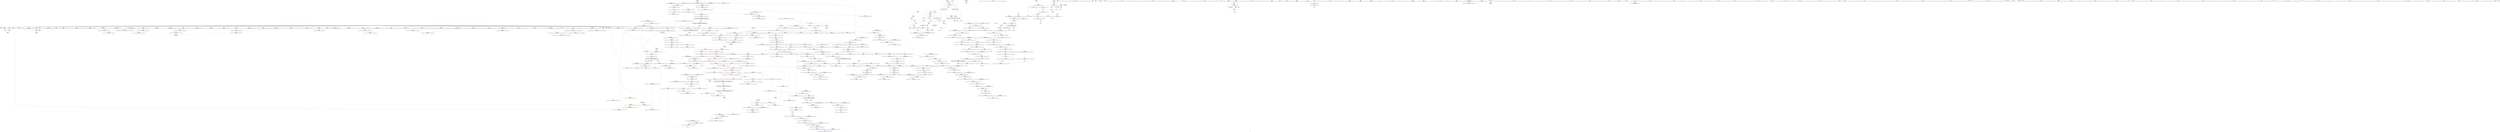 digraph "SVFG" {
	label="SVFG";

	Node0x55625db11810 [shape=record,color=grey,label="{NodeID: 0\nNullPtr|{|<s41>51}}"];
	Node0x55625db11810 -> Node0x55625ddd21f0[style=solid];
	Node0x55625db11810 -> Node0x55625ddd22f0[style=solid];
	Node0x55625db11810 -> Node0x55625ddd23c0[style=solid];
	Node0x55625db11810 -> Node0x55625ddd2490[style=solid];
	Node0x55625db11810 -> Node0x55625ddd2560[style=solid];
	Node0x55625db11810 -> Node0x55625ddd2630[style=solid];
	Node0x55625db11810 -> Node0x55625ddd2700[style=solid];
	Node0x55625db11810 -> Node0x55625ddd27d0[style=solid];
	Node0x55625db11810 -> Node0x55625ddd28a0[style=solid];
	Node0x55625db11810 -> Node0x55625ddd2970[style=solid];
	Node0x55625db11810 -> Node0x55625ddd2a40[style=solid];
	Node0x55625db11810 -> Node0x55625ddd2b10[style=solid];
	Node0x55625db11810 -> Node0x55625ddd2be0[style=solid];
	Node0x55625db11810 -> Node0x55625ddd2cb0[style=solid];
	Node0x55625db11810 -> Node0x55625ddd2d80[style=solid];
	Node0x55625db11810 -> Node0x55625ddd2e50[style=solid];
	Node0x55625db11810 -> Node0x55625ddd2f20[style=solid];
	Node0x55625db11810 -> Node0x55625ddd2ff0[style=solid];
	Node0x55625db11810 -> Node0x55625ddd30c0[style=solid];
	Node0x55625db11810 -> Node0x55625ddd3190[style=solid];
	Node0x55625db11810 -> Node0x55625ddd3260[style=solid];
	Node0x55625db11810 -> Node0x55625ddccfd0[style=solid];
	Node0x55625db11810 -> Node0x55625ddcd0a0[style=solid];
	Node0x55625db11810 -> Node0x55625ddcd170[style=solid];
	Node0x55625db11810 -> Node0x55625ddcd240[style=solid];
	Node0x55625db11810 -> Node0x55625ddcd310[style=solid];
	Node0x55625db11810 -> Node0x55625ddcd3e0[style=solid];
	Node0x55625db11810 -> Node0x55625ddcd4b0[style=solid];
	Node0x55625db11810 -> Node0x55625ddcd580[style=solid];
	Node0x55625db11810 -> Node0x55625ddcd650[style=solid];
	Node0x55625db11810 -> Node0x55625ddcd720[style=solid];
	Node0x55625db11810 -> Node0x55625ddcd7f0[style=solid];
	Node0x55625db11810 -> Node0x55625ddcd8c0[style=solid];
	Node0x55625db11810 -> Node0x55625ddcd990[style=solid];
	Node0x55625db11810 -> Node0x55625ddcda60[style=solid];
	Node0x55625db11810 -> Node0x55625ddd5ea0[style=solid];
	Node0x55625db11810 -> Node0x55625dde8600[style=solid];
	Node0x55625db11810 -> Node0x55625dde86d0[style=solid];
	Node0x55625db11810 -> Node0x55625dde87a0[style=solid];
	Node0x55625db11810 -> Node0x55625d9e9e70[style=solid];
	Node0x55625db11810 -> Node0x55625dde1140[style=solid];
	Node0x55625db11810:s41 -> Node0x55625de65ef0[style=solid,color=red];
	Node0x55625dddff40 [shape=record,color=grey,label="{NodeID: 775\n269 = Binary(268, 88, )\n}"];
	Node0x55625dddff40 -> Node0x55625ddd6fe0[style=solid];
	Node0x55625ddd63b0 [shape=record,color=blue,label="{NodeID: 443\n106\<--56\nretval\<--\nmain\n}"];
	Node0x55625ddd9900 [shape=record,color=purple,label="{NodeID: 277\n540\<--538\n_M_start\<--this1\n_ZNSt12_Vector_baseINSt7__cxx1112basic_stringIcSt11char_traitsIcESaIcEEESaIS5_EED2Ev\n}"];
	Node0x55625ddd9900 -> Node0x55625ddde970[style=solid];
	Node0x55625ddca1e0 [shape=record,color=green,label="{NodeID: 111\n688\<--689\n__a.addr\<--__a.addr_field_insensitive\n_ZNSt16allocator_traitsISaINSt7__cxx1112basic_stringIcSt11char_traitsIcESaIcEEEEE8allocateERS6_m\n}"];
	Node0x55625ddca1e0 -> Node0x55625ddd3a80[style=solid];
	Node0x55625ddca1e0 -> Node0x55625dde9230[style=solid];
	Node0x55625ddd3670 [shape=record,color=red,label="{NodeID: 388\n644\<--638\n\<--__a.addr\n_ZNSaINSt7__cxx1112basic_stringIcSt11char_traitsIcESaIcEEEEC2ERKS5_\n}"];
	Node0x55625ddd3670 -> Node0x55625ddd78c0[style=solid];
	Node0x55625ddce860 [shape=record,color=black,label="{NodeID: 222\n359\<--358\n\<--this1\n_ZNSaINSt7__cxx1112basic_stringIcSt11char_traitsIcESaIcEEEED2Ev\n|{<s0>30}}"];
	Node0x55625ddce860:s0 -> Node0x55625de66e80[style=solid,color=red];
	Node0x55625de65b90 [shape=record,color=black,label="{NodeID: 1163\n295 = PHI(116, )\n0th arg _ZNSaINSt7__cxx1112basic_stringIcSt11char_traitsIcESaIcEEEEC2Ev }"];
	Node0x55625de65b90 -> Node0x55625ddd7180[style=solid];
	Node0x55625ddcacb0 [shape=record,color=green,label="{NodeID: 56\n302\<--303\n_ZN9__gnu_cxx13new_allocatorINSt7__cxx1112basic_stringIcSt11char_traitsIcESaIcEEEEC2Ev\<--_ZN9__gnu_cxx13new_allocatorINSt7__cxx1112basic_stringIcSt11char_traitsIcESaIcEEEEC2Ev_field_insensitive\n}"];
	Node0x55625dde8e20 [shape=record,color=blue,label="{NodeID: 499\n638\<--635\n__a.addr\<--__a\n_ZNSaINSt7__cxx1112basic_stringIcSt11char_traitsIcESaIcEEEEC2ERKS5_\n}"];
	Node0x55625dde8e20 -> Node0x55625ddd3670[style=dashed];
	Node0x55625dddc680 [shape=record,color=red,label="{NodeID: 333\n201\<--126\n\<--i10\nmain\n}"];
	Node0x55625dddc680 -> Node0x55625ddce2b0[style=solid];
	Node0x55625ddd1e80 [shape=record,color=green,label="{NodeID: 167\n1031\<--1032\n__first.addr\<--__first.addr_field_insensitive\n_ZSt8_DestroyIPNSt7__cxx1112basic_stringIcSt11char_traitsIcESaIcEEES5_EvT_S7_RSaIT0_E\n}"];
	Node0x55625ddd1e80 -> Node0x55625ddd5b00[style=solid];
	Node0x55625ddd1e80 -> Node0x55625ddeb1e0[style=solid];
	Node0x55625de612b0 [shape=record,color=black,label="{NodeID: 1108\n426 = PHI(763, )\n|{<s0>33}}"];
	Node0x55625de612b0:s0 -> Node0x55625de63c90[style=solid,color=red];
	Node0x55625db118a0 [shape=record,color=green,label="{NodeID: 1\n7\<--1\n__dso_handle\<--dummyObj\nGlob }"];
	Node0x55625dde00c0 [shape=record,color=grey,label="{NodeID: 776\n249 = Binary(248, 88, )\n}"];
	Node0x55625dde00c0 -> Node0x55625ddce450[style=solid];
	Node0x55625ddd6480 [shape=record,color=blue,label="{NodeID: 444\n110\<--56\nca\<--\nmain\n}"];
	Node0x55625ddd6480 -> Node0x55625de19840[style=dashed];
	Node0x55625ddd99d0 [shape=record,color=purple,label="{NodeID: 278\n542\<--538\n_M_impl2\<--this1\n_ZNSt12_Vector_baseINSt7__cxx1112basic_stringIcSt11char_traitsIcESaIcEEESaIS5_EED2Ev\n}"];
	Node0x55625ddca2b0 [shape=record,color=green,label="{NodeID: 112\n690\<--691\n__n.addr\<--__n.addr_field_insensitive\n_ZNSt16allocator_traitsISaINSt7__cxx1112basic_stringIcSt11char_traitsIcESaIcEEEEE8allocateERS6_m\n}"];
	Node0x55625ddca2b0 -> Node0x55625ddd3b50[style=solid];
	Node0x55625ddca2b0 -> Node0x55625dde9300[style=solid];
	Node0x55625ddd3740 [shape=record,color=red,label="{NodeID: 389\n659\<--653\nthis1\<--this.addr\n_ZN9__gnu_cxx13new_allocatorINSt7__cxx1112basic_stringIcSt11char_traitsIcESaIcEEEEC2ERKS7_\n}"];
	Node0x55625ddce930 [shape=record,color=black,label="{NodeID: 223\n377\<--376\n\<--this1\n_ZNSt6vectorINSt7__cxx1112basic_stringIcSt11char_traitsIcESaIcEEESaIS5_EEixEm\n}"];
	Node0x55625ddce930 -> Node0x55625ddd8f40[style=solid];
	Node0x55625ddce930 -> Node0x55625ddd9010[style=solid];
	Node0x55625de65ca0 [shape=record,color=black,label="{NodeID: 1164\n702 = PHI(695, )\n0th arg _ZN9__gnu_cxx13new_allocatorINSt7__cxx1112basic_stringIcSt11char_traitsIcESaIcEEEE8allocateEmPKv }"];
	Node0x55625de65ca0 -> Node0x55625dde93d0[style=solid];
	Node0x55625ddcadb0 [shape=record,color=green,label="{NodeID: 57\n309\<--310\nthis.addr\<--this.addr_field_insensitive\n_ZNSt6vectorINSt7__cxx1112basic_stringIcSt11char_traitsIcESaIcEEESaIS5_EEC2EmRKS6_\n}"];
	Node0x55625ddcadb0 -> Node0x55625dddd2b0[style=solid];
	Node0x55625ddcadb0 -> Node0x55625ddd7250[style=solid];
	Node0x55625de23e60 [shape=record,color=black,label="{NodeID: 832\nMR_2V_3 = PHI(MR_2V_4, MR_2V_2, )\npts\{49 \}\n}"];
	Node0x55625de23e60 -> Node0x55625dddaef0[style=dashed];
	Node0x55625dde8ef0 [shape=record,color=blue,label="{NodeID: 500\n653\<--651\nthis.addr\<--this\n_ZN9__gnu_cxx13new_allocatorINSt7__cxx1112basic_stringIcSt11char_traitsIcESaIcEEEEC2ERKS7_\n}"];
	Node0x55625dde8ef0 -> Node0x55625ddd3740[style=dashed];
	Node0x55625dddc750 [shape=record,color=red,label="{NodeID: 334\n208\<--126\n\<--i10\nmain\n}"];
	Node0x55625dddc750 -> Node0x55625dde0540[style=solid];
	Node0x55625ddd1f50 [shape=record,color=green,label="{NodeID: 168\n1033\<--1034\n__last.addr\<--__last.addr_field_insensitive\n_ZSt8_DestroyIPNSt7__cxx1112basic_stringIcSt11char_traitsIcESaIcEEES5_EvT_S7_RSaIT0_E\n}"];
	Node0x55625ddd1f50 -> Node0x55625ddd5bd0[style=solid];
	Node0x55625ddd1f50 -> Node0x55625ddeb2b0[style=solid];
	Node0x55625de613f0 [shape=record,color=black,label="{NodeID: 1109\n520 = PHI(763, )\n|{<s0>41}}"];
	Node0x55625de613f0:s0 -> Node0x55625de65a80[style=solid,color=red];
	Node0x55625ddb93a0 [shape=record,color=green,label="{NodeID: 2\n8\<--1\n_ZSt3cin\<--dummyObj\nGlob }"];
	Node0x55625dde0240 [shape=record,color=grey,label="{NodeID: 777\n273 = Binary(272, 88, )\n}"];
	Node0x55625ddd6550 [shape=record,color=blue,label="{NodeID: 445\n122\<--56\ni\<--\nmain\n}"];
	Node0x55625ddd6550 -> Node0x55625dddc0d0[style=dashed];
	Node0x55625ddd6550 -> Node0x55625dddc1a0[style=dashed];
	Node0x55625ddd6550 -> Node0x55625dddc270[style=dashed];
	Node0x55625ddd6550 -> Node0x55625ddd6620[style=dashed];
	Node0x55625ddd6550 -> Node0x55625de19d40[style=dashed];
	Node0x55625ddd9aa0 [shape=record,color=purple,label="{NodeID: 279\n543\<--538\n_M_end_of_storage\<--this1\n_ZNSt12_Vector_baseINSt7__cxx1112basic_stringIcSt11char_traitsIcESaIcEEESaIS5_EED2Ev\n}"];
	Node0x55625ddd9aa0 -> Node0x55625dddea40[style=solid];
	Node0x55625ddca380 [shape=record,color=green,label="{NodeID: 113\n698\<--699\n_ZN9__gnu_cxx13new_allocatorINSt7__cxx1112basic_stringIcSt11char_traitsIcESaIcEEEE8allocateEmPKv\<--_ZN9__gnu_cxx13new_allocatorINSt7__cxx1112basic_stringIcSt11char_traitsIcESaIcEEEE8allocateEmPKv_field_insensitive\n}"];
	Node0x55625ddd3810 [shape=record,color=red,label="{NodeID: 390\n670\<--664\nthis1\<--this.addr\n_ZNSt12_Vector_baseINSt7__cxx1112basic_stringIcSt11char_traitsIcESaIcEEESaIS5_EE11_M_allocateEm\n}"];
	Node0x55625ddd3810 -> Node0x55625ddda940[style=solid];
	Node0x55625ddcea00 [shape=record,color=black,label="{NodeID: 224\n367\<--382\n_ZNSt6vectorINSt7__cxx1112basic_stringIcSt11char_traitsIcESaIcEEESaIS5_EEixEm_ret\<--add.ptr\n_ZNSt6vectorINSt7__cxx1112basic_stringIcSt11char_traitsIcESaIcEEESaIS5_EEixEm\n|{<s0>12|<s1>16|<s2>18|<s3>21|<s4>22}}"];
	Node0x55625ddcea00:s0 -> Node0x55625de60b10[style=solid,color=blue];
	Node0x55625ddcea00:s1 -> Node0x55625de5ffa0[style=solid,color=blue];
	Node0x55625ddcea00:s2 -> Node0x55625de60310[style=solid,color=blue];
	Node0x55625ddcea00:s3 -> Node0x55625de60cb0[style=solid,color=blue];
	Node0x55625ddcea00:s4 -> Node0x55625de60e80[style=solid,color=blue];
	Node0x55625de65db0 [shape=record,color=black,label="{NodeID: 1165\n703 = PHI(696, )\n1st arg _ZN9__gnu_cxx13new_allocatorINSt7__cxx1112basic_stringIcSt11char_traitsIcESaIcEEEE8allocateEmPKv }"];
	Node0x55625de65db0 -> Node0x55625dde94a0[style=solid];
	Node0x55625ddcae80 [shape=record,color=green,label="{NodeID: 58\n311\<--312\n__n.addr\<--__n.addr_field_insensitive\n_ZNSt6vectorINSt7__cxx1112basic_stringIcSt11char_traitsIcESaIcEEESaIS5_EEC2EmRKS6_\n}"];
	Node0x55625ddcae80 -> Node0x55625dddd380[style=solid];
	Node0x55625ddcae80 -> Node0x55625dddd450[style=solid];
	Node0x55625ddcae80 -> Node0x55625dde7010[style=solid];
	Node0x55625dde8fc0 [shape=record,color=blue,label="{NodeID: 501\n655\<--652\n.addr\<--\n_ZN9__gnu_cxx13new_allocatorINSt7__cxx1112basic_stringIcSt11char_traitsIcESaIcEEEEC2ERKS7_\n}"];
	Node0x55625dddc820 [shape=record,color=red,label="{NodeID: 335\n245\<--126\n\<--i10\nmain\n}"];
	Node0x55625dddc820 -> Node0x55625dde15c0[style=solid];
	Node0x55625ddd2020 [shape=record,color=green,label="{NodeID: 169\n1035\<--1036\n.addr\<--.addr_field_insensitive\n_ZSt8_DestroyIPNSt7__cxx1112basic_stringIcSt11char_traitsIcESaIcEEES5_EvT_S7_RSaIT0_E\n}"];
	Node0x55625ddd2020 -> Node0x55625ddeb380[style=solid];
	Node0x55625de61530 [shape=record,color=black,label="{NodeID: 1110\n521 = PHI(744, )\n}"];
	Node0x55625de61530 -> Node0x55625dde8120[style=solid];
	Node0x55625ddb9430 [shape=record,color=green,label="{NodeID: 3\n9\<--1\n.str\<--dummyObj\nGlob }"];
	Node0x55625dde03c0 [shape=record,color=grey,label="{NodeID: 778\n282 = Binary(281, 88, )\n}"];
	Node0x55625dde03c0 -> Node0x55625ddd70b0[style=solid];
	Node0x55625ddd6620 [shape=record,color=blue,label="{NodeID: 446\n122\<--170\ni\<--inc\nmain\n}"];
	Node0x55625ddd6620 -> Node0x55625dddc0d0[style=dashed];
	Node0x55625ddd6620 -> Node0x55625dddc1a0[style=dashed];
	Node0x55625ddd6620 -> Node0x55625dddc270[style=dashed];
	Node0x55625ddd6620 -> Node0x55625ddd6620[style=dashed];
	Node0x55625ddd6620 -> Node0x55625de19d40[style=dashed];
	Node0x55625ddd9b70 [shape=record,color=purple,label="{NodeID: 280\n545\<--538\n_M_impl3\<--this1\n_ZNSt12_Vector_baseINSt7__cxx1112basic_stringIcSt11char_traitsIcESaIcEEESaIS5_EED2Ev\n}"];
	Node0x55625ddceff0 [shape=record,color=green,label="{NodeID: 114\n705\<--706\nthis.addr\<--this.addr_field_insensitive\n_ZN9__gnu_cxx13new_allocatorINSt7__cxx1112basic_stringIcSt11char_traitsIcESaIcEEEE8allocateEmPKv\n}"];
	Node0x55625ddceff0 -> Node0x55625ddd3c20[style=solid];
	Node0x55625ddceff0 -> Node0x55625dde93d0[style=solid];
	Node0x55625ddd38e0 [shape=record,color=red,label="{NodeID: 391\n671\<--666\n\<--__n.addr\n_ZNSt12_Vector_baseINSt7__cxx1112basic_stringIcSt11char_traitsIcESaIcEEESaIS5_EE11_M_allocateEm\n}"];
	Node0x55625ddd38e0 -> Node0x55625dde21c0[style=solid];
	Node0x55625ddcead0 [shape=record,color=black,label="{NodeID: 225\n417\<--416\n\<--this1\n_ZNSt6vectorINSt7__cxx1112basic_stringIcSt11char_traitsIcESaIcEEESaIS5_EED2Ev\n}"];
	Node0x55625ddcead0 -> Node0x55625ddd90e0[style=solid];
	Node0x55625ddcead0 -> Node0x55625ddd91b0[style=solid];
	Node0x55625de65ef0 [shape=record,color=black,label="{NodeID: 1166\n704 = PHI(3, )\n2nd arg _ZN9__gnu_cxx13new_allocatorINSt7__cxx1112basic_stringIcSt11char_traitsIcESaIcEEEE8allocateEmPKv }"];
	Node0x55625de65ef0 -> Node0x55625dde9570[style=solid];
	Node0x55625ddcaf50 [shape=record,color=green,label="{NodeID: 59\n313\<--314\n__a.addr\<--__a.addr_field_insensitive\n_ZNSt6vectorINSt7__cxx1112basic_stringIcSt11char_traitsIcESaIcEEESaIS5_EEC2EmRKS6_\n}"];
	Node0x55625ddcaf50 -> Node0x55625dddd520[style=solid];
	Node0x55625ddcaf50 -> Node0x55625dde70e0[style=solid];
	Node0x55625dde9090 [shape=record,color=blue,label="{NodeID: 502\n664\<--662\nthis.addr\<--this\n_ZNSt12_Vector_baseINSt7__cxx1112basic_stringIcSt11char_traitsIcESaIcEEESaIS5_EE11_M_allocateEm\n}"];
	Node0x55625dde9090 -> Node0x55625ddd3810[style=dashed];
	Node0x55625dddc8f0 [shape=record,color=red,label="{NodeID: 336\n268\<--126\n\<--i10\nmain\n}"];
	Node0x55625dddc8f0 -> Node0x55625dddff40[style=solid];
	Node0x55625ddd20f0 [shape=record,color=green,label="{NodeID: 170\n19\<--1047\n_GLOBAL__sub_I_iwi_0_1.cpp\<--_GLOBAL__sub_I_iwi_0_1.cpp_field_insensitive\n}"];
	Node0x55625ddd20f0 -> Node0x55625ddd5da0[style=solid];
	Node0x55625de61670 [shape=record,color=black,label="{NodeID: 1111\n678 = PHI(685, )\n}"];
	Node0x55625de61670 -> Node0x55625d9e9e70[style=solid];
	Node0x55625ddb96e0 [shape=record,color=green,label="{NodeID: 4\n11\<--1\n.str.1\<--dummyObj\nGlob }"];
	Node0x55625dde0540 [shape=record,color=grey,label="{NodeID: 779\n209 = Binary(208, 88, )\n}"];
	Node0x55625dde0540 -> Node0x55625ddd6ca0[style=solid];
	Node0x55625ddd66f0 [shape=record,color=blue,label="{NodeID: 447\n118\<--174\nexn.slot\<--\nmain\n}"];
	Node0x55625ddd66f0 -> Node0x55625dddbf30[style=dashed];
	Node0x55625ddd9c40 [shape=record,color=purple,label="{NodeID: 281\n546\<--538\n_M_start4\<--this1\n_ZNSt12_Vector_baseINSt7__cxx1112basic_stringIcSt11char_traitsIcESaIcEEESaIS5_EED2Ev\n}"];
	Node0x55625ddd9c40 -> Node0x55625dddeb10[style=solid];
	Node0x55625ddcf080 [shape=record,color=green,label="{NodeID: 115\n707\<--708\n__n.addr\<--__n.addr_field_insensitive\n_ZN9__gnu_cxx13new_allocatorINSt7__cxx1112basic_stringIcSt11char_traitsIcESaIcEEEE8allocateEmPKv\n}"];
	Node0x55625ddcf080 -> Node0x55625ddd3cf0[style=solid];
	Node0x55625ddcf080 -> Node0x55625ddd3dc0[style=solid];
	Node0x55625ddcf080 -> Node0x55625dde94a0[style=solid];
	Node0x55625ddd39b0 [shape=record,color=red,label="{NodeID: 392\n677\<--666\n\<--__n.addr\n_ZNSt12_Vector_baseINSt7__cxx1112basic_stringIcSt11char_traitsIcESaIcEEESaIS5_EE11_M_allocateEm\n|{<s0>50}}"];
	Node0x55625ddd39b0:s0 -> Node0x55625de65750[style=solid,color=red];
	Node0x55625ddceba0 [shape=record,color=black,label="{NodeID: 226\n421\<--416\n\<--this1\n_ZNSt6vectorINSt7__cxx1112basic_stringIcSt11char_traitsIcESaIcEEESaIS5_EED2Ev\n}"];
	Node0x55625ddceba0 -> Node0x55625ddd9280[style=solid];
	Node0x55625ddceba0 -> Node0x55625ddd9350[style=solid];
	Node0x55625de66030 [shape=record,color=black,label="{NodeID: 1167\n651 = PHI(643, )\n0th arg _ZN9__gnu_cxx13new_allocatorINSt7__cxx1112basic_stringIcSt11char_traitsIcESaIcEEEEC2ERKS7_ }"];
	Node0x55625de66030 -> Node0x55625dde8ef0[style=solid];
	Node0x55625ddcb020 [shape=record,color=green,label="{NodeID: 60\n315\<--316\nexn.slot\<--exn.slot_field_insensitive\n_ZNSt6vectorINSt7__cxx1112basic_stringIcSt11char_traitsIcESaIcEEESaIS5_EEC2EmRKS6_\n}"];
	Node0x55625ddcb020 -> Node0x55625dddd5f0[style=solid];
	Node0x55625ddcb020 -> Node0x55625dde71b0[style=solid];
	Node0x55625dde9160 [shape=record,color=blue,label="{NodeID: 503\n666\<--663\n__n.addr\<--__n\n_ZNSt12_Vector_baseINSt7__cxx1112basic_stringIcSt11char_traitsIcESaIcEEESaIS5_EE11_M_allocateEm\n}"];
	Node0x55625dde9160 -> Node0x55625ddd38e0[style=dashed];
	Node0x55625dde9160 -> Node0x55625ddd39b0[style=dashed];
	Node0x55625dddc9c0 [shape=record,color=red,label="{NodeID: 337\n205\<--128\n\<--req\nmain\n}"];
	Node0x55625dddc9c0 -> Node0x55625dde1a40[style=solid];
	Node0x55625ddd21f0 [shape=record,color=black,label="{NodeID: 171\n2\<--3\ndummyVal\<--dummyVal\n}"];
	Node0x55625de617b0 [shape=record,color=black,label="{NodeID: 1112\n697 = PHI(701, )\n}"];
	Node0x55625de617b0 -> Node0x55625ddd7c00[style=solid];
	Node0x55625ddb9770 [shape=record,color=green,label="{NodeID: 5\n13\<--1\n__PRETTY_FUNCTION__.main\<--dummyObj\nGlob }"];
	Node0x55625dde06c0 [shape=record,color=grey,label="{NodeID: 780\n726 = Binary(725, 552, )\n}"];
	Node0x55625ddd67c0 [shape=record,color=blue,label="{NodeID: 448\n120\<--176\nehselector.slot\<--\nmain\n}"];
	Node0x55625ddd67c0 -> Node0x55625dddc000[style=dashed];
	Node0x55625ddd9d10 [shape=record,color=purple,label="{NodeID: 282\n556\<--538\n_M_impl5\<--this1\n_ZNSt12_Vector_baseINSt7__cxx1112basic_stringIcSt11char_traitsIcESaIcEEESaIS5_EED2Ev\n|{<s0>43}}"];
	Node0x55625ddd9d10:s0 -> Node0x55625de63570[style=solid,color=red];
	Node0x55625ddcf150 [shape=record,color=green,label="{NodeID: 116\n709\<--710\n.addr\<--.addr_field_insensitive\n_ZN9__gnu_cxx13new_allocatorINSt7__cxx1112basic_stringIcSt11char_traitsIcESaIcEEEE8allocateEmPKv\n}"];
	Node0x55625ddcf150 -> Node0x55625dde9570[style=solid];
	Node0x55625ddd3a80 [shape=record,color=red,label="{NodeID: 393\n694\<--688\n\<--__a.addr\n_ZNSt16allocator_traitsISaINSt7__cxx1112basic_stringIcSt11char_traitsIcESaIcEEEEE8allocateERS6_m\n}"];
	Node0x55625ddd3a80 -> Node0x55625ddd7b30[style=solid];
	Node0x55625ddcec70 [shape=record,color=black,label="{NodeID: 227\n425\<--416\n\<--this1\n_ZNSt6vectorINSt7__cxx1112basic_stringIcSt11char_traitsIcESaIcEEESaIS5_EED2Ev\n|{<s0>32}}"];
	Node0x55625ddcec70:s0 -> Node0x55625de63da0[style=solid,color=red];
	Node0x55625de66170 [shape=record,color=black,label="{NodeID: 1168\n652 = PHI(645, )\n1st arg _ZN9__gnu_cxx13new_allocatorINSt7__cxx1112basic_stringIcSt11char_traitsIcESaIcEEEEC2ERKS7_ }"];
	Node0x55625de66170 -> Node0x55625dde8fc0[style=solid];
	Node0x55625ddcb0f0 [shape=record,color=green,label="{NodeID: 61\n317\<--318\nehselector.slot\<--ehselector.slot_field_insensitive\n_ZNSt6vectorINSt7__cxx1112basic_stringIcSt11char_traitsIcESaIcEEESaIS5_EEC2EmRKS6_\n}"];
	Node0x55625ddcb0f0 -> Node0x55625dddd6c0[style=solid];
	Node0x55625ddcb0f0 -> Node0x55625dde7280[style=solid];
	Node0x55625dde9230 [shape=record,color=blue,label="{NodeID: 504\n688\<--686\n__a.addr\<--__a\n_ZNSt16allocator_traitsISaINSt7__cxx1112basic_stringIcSt11char_traitsIcESaIcEEEEE8allocateERS6_m\n}"];
	Node0x55625dde9230 -> Node0x55625ddd3a80[style=dashed];
	Node0x55625dddca90 [shape=record,color=red,label="{NodeID: 338\n220\<--128\n\<--req\nmain\n}"];
	Node0x55625dddca90 -> Node0x55625dde1bc0[style=solid];
	Node0x55625ddd22f0 [shape=record,color=black,label="{NodeID: 172\n173\<--3\n\<--dummyVal\nmain\n}"];
	Node0x55625de618f0 [shape=record,color=black,label="{NodeID: 1113\n716 = PHI(733, )\n}"];
	Node0x55625de618f0 -> Node0x55625dde1d40[style=solid];
	Node0x55625ddb9800 [shape=record,color=green,label="{NodeID: 6\n15\<--1\n.str.2\<--dummyObj\nGlob }"];
	Node0x55625dde0840 [shape=record,color=grey,label="{NodeID: 781\n198 = Binary(196, 197, )\n}"];
	Node0x55625dde0840 -> Node0x55625dde0cc0[style=solid];
	Node0x55625ddd6890 [shape=record,color=blue,label="{NodeID: 449\n118\<--181\nexn.slot\<--\nmain\n}"];
	Node0x55625ddd6890 -> Node0x55625dddbf30[style=dashed];
	Node0x55625ddd9de0 [shape=record,color=purple,label="{NodeID: 283\n564\<--538\n_M_impl6\<--this1\n_ZNSt12_Vector_baseINSt7__cxx1112basic_stringIcSt11char_traitsIcESaIcEEESaIS5_EED2Ev\n|{<s0>44}}"];
	Node0x55625ddd9de0:s0 -> Node0x55625de63570[style=solid,color=red];
	Node0x55625ddcf220 [shape=record,color=green,label="{NodeID: 117\n717\<--718\n_ZNK9__gnu_cxx13new_allocatorINSt7__cxx1112basic_stringIcSt11char_traitsIcESaIcEEEE8max_sizeEv\<--_ZNK9__gnu_cxx13new_allocatorINSt7__cxx1112basic_stringIcSt11char_traitsIcESaIcEEEE8max_sizeEv_field_insensitive\n}"];
	Node0x55625ddd3b50 [shape=record,color=red,label="{NodeID: 394\n696\<--690\n\<--__n.addr\n_ZNSt16allocator_traitsISaINSt7__cxx1112basic_stringIcSt11char_traitsIcESaIcEEEEE8allocateERS6_m\n|{<s0>51}}"];
	Node0x55625ddd3b50:s0 -> Node0x55625de65db0[style=solid,color=red];
	Node0x55625ddced40 [shape=record,color=black,label="{NodeID: 228\n432\<--416\n\<--this1\n_ZNSt6vectorINSt7__cxx1112basic_stringIcSt11char_traitsIcESaIcEEESaIS5_EED2Ev\n|{<s0>34}}"];
	Node0x55625ddced40:s0 -> Node0x55625de668c0[style=solid,color=red];
	Node0x55625de662b0 [shape=record,color=black,label="{NodeID: 1169\n792 = PHI(785, )\n0th arg _ZNSt27__uninitialized_default_n_1ILb0EE18__uninit_default_nIPNSt7__cxx1112basic_stringIcSt11char_traitsIcESaIcEEEmEET_S9_T0_ }"];
	Node0x55625de662b0 -> Node0x55625dde9cc0[style=solid];
	Node0x55625ddcb1c0 [shape=record,color=green,label="{NodeID: 62\n327\<--328\n_ZNSt12_Vector_baseINSt7__cxx1112basic_stringIcSt11char_traitsIcESaIcEEESaIS5_EEC2EmRKS6_\<--_ZNSt12_Vector_baseINSt7__cxx1112basic_stringIcSt11char_traitsIcESaIcEEESaIS5_EEC2EmRKS6__field_insensitive\n}"];
	Node0x55625dde9300 [shape=record,color=blue,label="{NodeID: 505\n690\<--687\n__n.addr\<--__n\n_ZNSt16allocator_traitsISaINSt7__cxx1112basic_stringIcSt11char_traitsIcESaIcEEEEE8allocateERS6_m\n}"];
	Node0x55625dde9300 -> Node0x55625ddd3b50[style=dashed];
	Node0x55625dddcb60 [shape=record,color=red,label="{NodeID: 339\n212\<--130\n\<--j\nmain\n}"];
	Node0x55625dddcb60 -> Node0x55625dde24c0[style=solid];
	Node0x55625ddd23c0 [shape=record,color=black,label="{NodeID: 173\n174\<--3\n\<--dummyVal\nmain\n}"];
	Node0x55625ddd23c0 -> Node0x55625ddd66f0[style=solid];
	Node0x55625de61a30 [shape=record,color=black,label="{NodeID: 1114\n759 = PHI(772, )\n}"];
	Node0x55625de61a30 -> Node0x55625ddd7f40[style=solid];
	Node0x55625ddc6fe0 [shape=record,color=green,label="{NodeID: 7\n18\<--1\n\<--dummyObj\nCan only get source location for instruction, argument, global var or function.}"];
	Node0x55625dde09c0 [shape=record,color=grey,label="{NodeID: 782\n821 = Binary(820, 822, )\n}"];
	Node0x55625dde09c0 -> Node0x55625dde9f30[style=solid];
	Node0x55625ddd6960 [shape=record,color=blue,label="{NodeID: 450\n120\<--183\nehselector.slot\<--\nmain\n}"];
	Node0x55625ddd6960 -> Node0x55625dddc000[style=dashed];
	Node0x55625ddd9eb0 [shape=record,color=purple,label="{NodeID: 284\n585\<--579\n_M_start\<--this1\n_ZNSt12_Vector_baseINSt7__cxx1112basic_stringIcSt11char_traitsIcESaIcEEESaIS5_EE12_Vector_implC2ERKS6_\n}"];
	Node0x55625ddd9eb0 -> Node0x55625dde8600[style=solid];
	Node0x55625ddcf320 [shape=record,color=green,label="{NodeID: 118\n722\<--723\n_ZSt17__throw_bad_allocv\<--_ZSt17__throw_bad_allocv_field_insensitive\n}"];
	Node0x55625de1a720 [shape=record,color=yellow,style=double,label="{NodeID: 893\n44V_1 = ENCHI(MR_44V_0)\npts\{318 \}\nFun[_ZNSt6vectorINSt7__cxx1112basic_stringIcSt11char_traitsIcESaIcEEESaIS5_EEC2EmRKS6_]}"];
	Node0x55625de1a720 -> Node0x55625dde7280[style=dashed];
	Node0x55625ddd3c20 [shape=record,color=red,label="{NodeID: 395\n714\<--705\nthis1\<--this.addr\n_ZN9__gnu_cxx13new_allocatorINSt7__cxx1112basic_stringIcSt11char_traitsIcESaIcEEEE8allocateEmPKv\n|{<s0>52}}"];
	Node0x55625ddd3c20:s0 -> Node0x55625de62030[style=solid,color=red];
	Node0x55625ddcee10 [shape=record,color=black,label="{NodeID: 229\n440\<--416\n\<--this1\n_ZNSt6vectorINSt7__cxx1112basic_stringIcSt11char_traitsIcESaIcEEESaIS5_EED2Ev\n|{<s0>35}}"];
	Node0x55625ddcee10:s0 -> Node0x55625de668c0[style=solid,color=red];
	Node0x55625de663f0 [shape=record,color=black,label="{NodeID: 1170\n793 = PHI(786, )\n1st arg _ZNSt27__uninitialized_default_n_1ILb0EE18__uninit_default_nIPNSt7__cxx1112basic_stringIcSt11char_traitsIcESaIcEEEmEET_S9_T0_ }"];
	Node0x55625de663f0 -> Node0x55625dde9d90[style=solid];
	Node0x55625ddcb2c0 [shape=record,color=green,label="{NodeID: 63\n331\<--332\n_ZNSt6vectorINSt7__cxx1112basic_stringIcSt11char_traitsIcESaIcEEESaIS5_EE21_M_default_initializeEm\<--_ZNSt6vectorINSt7__cxx1112basic_stringIcSt11char_traitsIcESaIcEEESaIS5_EE21_M_default_initializeEm_field_insensitive\n}"];
	Node0x55625dde93d0 [shape=record,color=blue,label="{NodeID: 506\n705\<--702\nthis.addr\<--this\n_ZN9__gnu_cxx13new_allocatorINSt7__cxx1112basic_stringIcSt11char_traitsIcESaIcEEEE8allocateEmPKv\n}"];
	Node0x55625dde93d0 -> Node0x55625ddd3c20[style=dashed];
	Node0x55625dddcc30 [shape=record,color=red,label="{NodeID: 340\n216\<--130\n\<--j\nmain\n}"];
	Node0x55625dddcc30 -> Node0x55625ddce380[style=solid];
	Node0x55625ddd2490 [shape=record,color=black,label="{NodeID: 174\n176\<--3\n\<--dummyVal\nmain\n}"];
	Node0x55625ddd2490 -> Node0x55625ddd67c0[style=solid];
	Node0x55625de61b70 [shape=record,color=black,label="{NodeID: 1115\n912 = PHI()\n}"];
	Node0x55625ddc7070 [shape=record,color=green,label="{NodeID: 8\n56\<--1\n\<--dummyObj\nCan only get source location for instruction, argument, global var or function.}"];
	Node0x55625dde0b40 [shape=record,color=grey,label="{NodeID: 783\n226 = Binary(225, 88, )\n}"];
	Node0x55625dde0b40 -> Node0x55625ddd6d70[style=solid];
	Node0x55625ddd6a30 [shape=record,color=blue,label="{NodeID: 451\n124\<--56\nans\<--\nmain\n}"];
	Node0x55625ddd6a30 -> Node0x55625de1df60[style=dashed];
	Node0x55625ddd9f80 [shape=record,color=purple,label="{NodeID: 285\n587\<--579\n_M_finish\<--this1\n_ZNSt12_Vector_baseINSt7__cxx1112basic_stringIcSt11char_traitsIcESaIcEEESaIS5_EE12_Vector_implC2ERKS6_\n}"];
	Node0x55625ddd9f80 -> Node0x55625dde86d0[style=solid];
	Node0x55625ddcf420 [shape=record,color=green,label="{NodeID: 119\n727\<--728\ncall2\<--call2_field_insensitive\n_ZN9__gnu_cxx13new_allocatorINSt7__cxx1112basic_stringIcSt11char_traitsIcESaIcEEEE8allocateEmPKv\n}"];
	Node0x55625ddcf420 -> Node0x55625ddd7cd0[style=solid];
	Node0x55625de1a830 [shape=record,color=yellow,style=double,label="{NodeID: 894\n30V_1 = ENCHI(MR_30V_0)\npts\{1150000 \}\nFun[_ZNSt6vectorINSt7__cxx1112basic_stringIcSt11char_traitsIcESaIcEEESaIS5_EEC2EmRKS6_]|{<s0>27}}"];
	Node0x55625de1a830:s0 -> Node0x55625de27f80[style=dashed,color=red];
	Node0x55625ddd3cf0 [shape=record,color=red,label="{NodeID: 396\n715\<--707\n\<--__n.addr\n_ZN9__gnu_cxx13new_allocatorINSt7__cxx1112basic_stringIcSt11char_traitsIcESaIcEEEE8allocateEmPKv\n}"];
	Node0x55625ddd3cf0 -> Node0x55625dde1d40[style=solid];
	Node0x55625ddceee0 [shape=record,color=black,label="{NodeID: 230\n514\<--513\n\<--this1\n_ZNSt6vectorINSt7__cxx1112basic_stringIcSt11char_traitsIcESaIcEEESaIS5_EE21_M_default_initializeEm\n}"];
	Node0x55625ddceee0 -> Node0x55625ddd94f0[style=solid];
	Node0x55625ddceee0 -> Node0x55625ddd95c0[style=solid];
	Node0x55625de66530 [shape=record,color=black,label="{NodeID: 1171\n894 = PHI(838, 1040, )\n0th arg _ZSt8_DestroyIPNSt7__cxx1112basic_stringIcSt11char_traitsIcESaIcEEEEvT_S7_ }"];
	Node0x55625de66530 -> Node0x55625ddea5b0[style=solid];
	Node0x55625ddcb3c0 [shape=record,color=green,label="{NodeID: 64\n341\<--342\n_ZNSt12_Vector_baseINSt7__cxx1112basic_stringIcSt11char_traitsIcESaIcEEESaIS5_EED2Ev\<--_ZNSt12_Vector_baseINSt7__cxx1112basic_stringIcSt11char_traitsIcESaIcEEESaIS5_EED2Ev_field_insensitive\n}"];
	Node0x55625dde94a0 [shape=record,color=blue,label="{NodeID: 507\n707\<--703\n__n.addr\<--__n\n_ZN9__gnu_cxx13new_allocatorINSt7__cxx1112basic_stringIcSt11char_traitsIcESaIcEEEE8allocateEmPKv\n}"];
	Node0x55625dde94a0 -> Node0x55625ddd3cf0[style=dashed];
	Node0x55625dde94a0 -> Node0x55625ddd3dc0[style=dashed];
	Node0x55625dddcd00 [shape=record,color=red,label="{NodeID: 341\n225\<--130\n\<--j\nmain\n}"];
	Node0x55625dddcd00 -> Node0x55625dde0b40[style=solid];
	Node0x55625ddd2560 [shape=record,color=black,label="{NodeID: 175\n180\<--3\n\<--dummyVal\nmain\n}"];
	Node0x55625de61c40 [shape=record,color=black,label="{NodeID: 1116\n936 = PHI(884, )\n|{<s0>70}}"];
	Node0x55625de61c40:s0 -> Node0x55625de62780[style=solid,color=red];
	Node0x55625ddc7100 [shape=record,color=green,label="{NodeID: 9\n73\<--1\n\<--dummyObj\nCan only get source location for instruction, argument, global var or function.}"];
	Node0x55625dde0cc0 [shape=record,color=grey,label="{NodeID: 784\n199 = Binary(198, 88, )\n}"];
	Node0x55625dde0cc0 -> Node0x55625ddd6bd0[style=solid];
	Node0x55625ddd6b00 [shape=record,color=blue,label="{NodeID: 452\n126\<--56\ni10\<--\nmain\n}"];
	Node0x55625ddd6b00 -> Node0x55625dddc4e0[style=dashed];
	Node0x55625ddd6b00 -> Node0x55625dddc5b0[style=dashed];
	Node0x55625ddd6b00 -> Node0x55625dddc680[style=dashed];
	Node0x55625ddd6b00 -> Node0x55625dddc750[style=dashed];
	Node0x55625ddd6b00 -> Node0x55625dddc820[style=dashed];
	Node0x55625ddd6b00 -> Node0x55625dddc8f0[style=dashed];
	Node0x55625ddd6b00 -> Node0x55625ddd6fe0[style=dashed];
	Node0x55625ddd6b00 -> Node0x55625de1b790[style=dashed];
	Node0x55625ddda050 [shape=record,color=purple,label="{NodeID: 286\n589\<--579\n_M_end_of_storage\<--this1\n_ZNSt12_Vector_baseINSt7__cxx1112basic_stringIcSt11char_traitsIcESaIcEEESaIS5_EE12_Vector_implC2ERKS6_\n}"];
	Node0x55625ddda050 -> Node0x55625dde87a0[style=solid];
	Node0x55625ddcf4f0 [shape=record,color=green,label="{NodeID: 120\n729\<--730\n_Znwm\<--_Znwm_field_insensitive\n}"];
	Node0x55625ddd3dc0 [shape=record,color=red,label="{NodeID: 397\n725\<--707\n\<--__n.addr\n_ZN9__gnu_cxx13new_allocatorINSt7__cxx1112basic_stringIcSt11char_traitsIcESaIcEEEE8allocateEmPKv\n}"];
	Node0x55625ddd3dc0 -> Node0x55625dde06c0[style=solid];
	Node0x55625ddd7350 [shape=record,color=black,label="{NodeID: 231\n519\<--513\n\<--this1\n_ZNSt6vectorINSt7__cxx1112basic_stringIcSt11char_traitsIcESaIcEEESaIS5_EE21_M_default_initializeEm\n|{<s0>40}}"];
	Node0x55625ddd7350:s0 -> Node0x55625de63da0[style=solid,color=red];
	Node0x55625de66740 [shape=record,color=black,label="{NodeID: 1172\n895 = PHI(839, 1041, )\n1st arg _ZSt8_DestroyIPNSt7__cxx1112basic_stringIcSt11char_traitsIcESaIcEEEEvT_S7_ }"];
	Node0x55625de66740 -> Node0x55625ddea680[style=solid];
	Node0x55625ddcb4c0 [shape=record,color=green,label="{NodeID: 65\n349\<--350\n__gxx_personality_v0\<--__gxx_personality_v0_field_insensitive\n}"];
	Node0x55625dde9570 [shape=record,color=blue,label="{NodeID: 508\n709\<--704\n.addr\<--\n_ZN9__gnu_cxx13new_allocatorINSt7__cxx1112basic_stringIcSt11char_traitsIcESaIcEEEE8allocateEmPKv\n}"];
	Node0x55625dddcdd0 [shape=record,color=red,label="{NodeID: 342\n229\<--130\n\<--j\nmain\n}"];
	Node0x55625dddcdd0 -> Node0x55625dde1440[style=solid];
	Node0x55625ddd2630 [shape=record,color=black,label="{NodeID: 176\n181\<--3\n\<--dummyVal\nmain\n}"];
	Node0x55625ddd2630 -> Node0x55625ddd6890[style=solid];
	Node0x55625de61db0 [shape=record,color=black,label="{NodeID: 1117\n593 = PHI(479, )\n0th arg _ZNSt12_Vector_baseINSt7__cxx1112basic_stringIcSt11char_traitsIcESaIcEEESaIS5_EE17_M_create_storageEm }"];
	Node0x55625de61db0 -> Node0x55625dde8870[style=solid];
	Node0x55625ddc71c0 [shape=record,color=green,label="{NodeID: 10\n80\<--1\n\<--dummyObj\nCan only get source location for instruction, argument, global var or function.}"];
	Node0x55625dde0e40 [shape=record,color=grey,label="{NodeID: 785\n170 = Binary(169, 88, )\n}"];
	Node0x55625dde0e40 -> Node0x55625ddd6620[style=solid];
	Node0x55625ddd6bd0 [shape=record,color=blue,label="{NodeID: 453\n128\<--199\nreq\<--sub14\nmain\n}"];
	Node0x55625ddd6bd0 -> Node0x55625dddc9c0[style=dashed];
	Node0x55625ddd6bd0 -> Node0x55625dddca90[style=dashed];
	Node0x55625ddd6bd0 -> Node0x55625ddd6bd0[style=dashed];
	Node0x55625ddd6bd0 -> Node0x55625de1bc60[style=dashed];
	Node0x55625ddda120 [shape=record,color=purple,label="{NodeID: 287\n606\<--601\n_M_impl\<--this1\n_ZNSt12_Vector_baseINSt7__cxx1112basic_stringIcSt11char_traitsIcESaIcEEESaIS5_EE17_M_create_storageEm\n}"];
	Node0x55625ddcf5f0 [shape=record,color=green,label="{NodeID: 121\n735\<--736\nthis.addr\<--this.addr_field_insensitive\n_ZNK9__gnu_cxx13new_allocatorINSt7__cxx1112basic_stringIcSt11char_traitsIcESaIcEEEE8max_sizeEv\n}"];
	Node0x55625ddcf5f0 -> Node0x55625ddd3e90[style=solid];
	Node0x55625ddcf5f0 -> Node0x55625dde9640[style=solid];
	Node0x55625ddd3e90 [shape=record,color=red,label="{NodeID: 398\n738\<--735\nthis1\<--this.addr\n_ZNK9__gnu_cxx13new_allocatorINSt7__cxx1112basic_stringIcSt11char_traitsIcESaIcEEEE8max_sizeEv\n}"];
	Node0x55625ddd73e0 [shape=record,color=black,label="{NodeID: 232\n524\<--513\n\<--this1\n_ZNSt6vectorINSt7__cxx1112basic_stringIcSt11char_traitsIcESaIcEEESaIS5_EE21_M_default_initializeEm\n}"];
	Node0x55625ddd73e0 -> Node0x55625ddd9690[style=solid];
	Node0x55625ddd73e0 -> Node0x55625ddd9760[style=solid];
	Node0x55625de668c0 [shape=record,color=black,label="{NodeID: 1173\n530 = PHI(339, 432, 440, )\n0th arg _ZNSt12_Vector_baseINSt7__cxx1112basic_stringIcSt11char_traitsIcESaIcEEESaIS5_EED2Ev }"];
	Node0x55625de668c0 -> Node0x55625dde81f0[style=solid];
	Node0x55625ddcb5c0 [shape=record,color=green,label="{NodeID: 66\n355\<--356\nthis.addr\<--this.addr_field_insensitive\n_ZNSaINSt7__cxx1112basic_stringIcSt11char_traitsIcESaIcEEEED2Ev\n}"];
	Node0x55625ddcb5c0 -> Node0x55625dddd790[style=solid];
	Node0x55625ddcb5c0 -> Node0x55625dde7350[style=solid];
	Node0x55625dde9640 [shape=record,color=blue,label="{NodeID: 509\n735\<--734\nthis.addr\<--this\n_ZNK9__gnu_cxx13new_allocatorINSt7__cxx1112basic_stringIcSt11char_traitsIcESaIcEEEE8max_sizeEv\n}"];
	Node0x55625dde9640 -> Node0x55625ddd3e90[style=dashed];
	Node0x55625dddcea0 [shape=record,color=red,label="{NodeID: 343\n244\<--130\n\<--j\nmain\n}"];
	Node0x55625dddcea0 -> Node0x55625dde15c0[style=solid];
	Node0x55625ddd2700 [shape=record,color=black,label="{NodeID: 177\n183\<--3\n\<--dummyVal\nmain\n}"];
	Node0x55625ddd2700 -> Node0x55625ddd6960[style=solid];
	Node0x55625de61ef0 [shape=record,color=black,label="{NodeID: 1118\n594 = PHI(485, )\n1st arg _ZNSt12_Vector_baseINSt7__cxx1112basic_stringIcSt11char_traitsIcESaIcEEESaIS5_EE17_M_create_storageEm }"];
	Node0x55625de61ef0 -> Node0x55625dde8940[style=solid];
	Node0x55625ddc72c0 [shape=record,color=green,label="{NodeID: 11\n88\<--1\n\<--dummyObj\nCan only get source location for instruction, argument, global var or function.}"];
	Node0x55625dde0fc0 [shape=record,color=grey,label="{NodeID: 786\n79 = cmp(78, 80, )\n}"];
	Node0x55625ddd6ca0 [shape=record,color=blue,label="{NodeID: 454\n130\<--209\nj\<--add\nmain\n}"];
	Node0x55625ddd6ca0 -> Node0x55625dddcb60[style=dashed];
	Node0x55625ddd6ca0 -> Node0x55625dddcc30[style=dashed];
	Node0x55625ddd6ca0 -> Node0x55625dddcd00[style=dashed];
	Node0x55625ddd6ca0 -> Node0x55625dddcdd0[style=dashed];
	Node0x55625ddd6ca0 -> Node0x55625dddcea0[style=dashed];
	Node0x55625ddd6ca0 -> Node0x55625dddcf70[style=dashed];
	Node0x55625ddd6ca0 -> Node0x55625dddd040[style=dashed];
	Node0x55625ddd6ca0 -> Node0x55625dddd110[style=dashed];
	Node0x55625ddd6ca0 -> Node0x55625ddd6d70[style=dashed];
	Node0x55625ddd6ca0 -> Node0x55625ddd6f10[style=dashed];
	Node0x55625ddd6ca0 -> Node0x55625de1ee60[style=dashed];
	Node0x55625ddda1f0 [shape=record,color=purple,label="{NodeID: 288\n607\<--601\n_M_start\<--this1\n_ZNSt12_Vector_baseINSt7__cxx1112basic_stringIcSt11char_traitsIcESaIcEEESaIS5_EE17_M_create_storageEm\n}"];
	Node0x55625ddda1f0 -> Node0x55625dde8a10[style=solid];
	Node0x55625ddcf6c0 [shape=record,color=green,label="{NodeID: 122\n748\<--749\n__first.addr\<--__first.addr_field_insensitive\n_ZSt27__uninitialized_default_n_aIPNSt7__cxx1112basic_stringIcSt11char_traitsIcESaIcEEEmS5_ET_S7_T0_RSaIT1_E\n}"];
	Node0x55625ddcf6c0 -> Node0x55625ddd3f60[style=solid];
	Node0x55625ddcf6c0 -> Node0x55625dde9710[style=solid];
	Node0x55625de1ab00 [shape=record,color=yellow,style=double,label="{NodeID: 897\n42V_1 = ENCHI(MR_42V_0)\npts\{316 \}\nFun[_ZNSt6vectorINSt7__cxx1112basic_stringIcSt11char_traitsIcESaIcEEESaIS5_EEC2EmRKS6_]}"];
	Node0x55625de1ab00 -> Node0x55625dde71b0[style=dashed];
	Node0x55625ddd3f60 [shape=record,color=red,label="{NodeID: 399\n757\<--748\n\<--__first.addr\n_ZSt27__uninitialized_default_n_aIPNSt7__cxx1112basic_stringIcSt11char_traitsIcESaIcEEEmS5_ET_S7_T0_RSaIT1_E\n|{<s0>55}}"];
	Node0x55625ddd3f60:s0 -> Node0x55625de65310[style=solid,color=red];
	Node0x55625ddd74b0 [shape=record,color=black,label="{NodeID: 233\n548\<--544\nsub.ptr.lhs.cast\<--\n_ZNSt12_Vector_baseINSt7__cxx1112basic_stringIcSt11char_traitsIcESaIcEEESaIS5_EED2Ev\n}"];
	Node0x55625ddd74b0 -> Node0x55625dddfc40[style=solid];
	Node0x55625de66b10 [shape=record,color=black,label="{NodeID: 1174\n922 = PHI(902, )\n0th arg _ZNSt12_Destroy_auxILb0EE9__destroyIPNSt7__cxx1112basic_stringIcSt11char_traitsIcESaIcEEEEEvT_S9_ }"];
	Node0x55625de66b10 -> Node0x55625ddea750[style=solid];
	Node0x55625ddcb690 [shape=record,color=green,label="{NodeID: 67\n361\<--362\n_ZN9__gnu_cxx13new_allocatorINSt7__cxx1112basic_stringIcSt11char_traitsIcESaIcEEEED2Ev\<--_ZN9__gnu_cxx13new_allocatorINSt7__cxx1112basic_stringIcSt11char_traitsIcESaIcEEEED2Ev_field_insensitive\n}"];
	Node0x55625dde9710 [shape=record,color=blue,label="{NodeID: 510\n748\<--745\n__first.addr\<--__first\n_ZSt27__uninitialized_default_n_aIPNSt7__cxx1112basic_stringIcSt11char_traitsIcESaIcEEEmS5_ET_S7_T0_RSaIT1_E\n}"];
	Node0x55625dde9710 -> Node0x55625ddd3f60[style=dashed];
	Node0x55625dddcf70 [shape=record,color=red,label="{NodeID: 344\n248\<--130\n\<--j\nmain\n}"];
	Node0x55625dddcf70 -> Node0x55625dde00c0[style=solid];
	Node0x55625ddd27d0 [shape=record,color=black,label="{NodeID: 178\n288\<--3\nlpad.val\<--dummyVal\nmain\n}"];
	Node0x55625de62030 [shape=record,color=black,label="{NodeID: 1119\n734 = PHI(714, )\n0th arg _ZNK9__gnu_cxx13new_allocatorINSt7__cxx1112basic_stringIcSt11char_traitsIcESaIcEEEE8max_sizeEv }"];
	Node0x55625de62030 -> Node0x55625dde9640[style=solid];
	Node0x55625ddc73c0 [shape=record,color=green,label="{NodeID: 12\n238\<--1\n\<--dummyObj\nCan only get source location for instruction, argument, global var or function.}"];
	Node0x55625dde1140 [shape=record,color=grey,label="{NodeID: 787\n973 = cmp(972, 3, )\n}"];
	Node0x55625ddd6d70 [shape=record,color=blue,label="{NodeID: 455\n130\<--226\nj\<--inc30\nmain\n}"];
	Node0x55625ddd6d70 -> Node0x55625dddcb60[style=dashed];
	Node0x55625ddd6d70 -> Node0x55625dddcc30[style=dashed];
	Node0x55625ddd6d70 -> Node0x55625dddcd00[style=dashed];
	Node0x55625ddd6d70 -> Node0x55625dddcdd0[style=dashed];
	Node0x55625ddd6d70 -> Node0x55625dddcea0[style=dashed];
	Node0x55625ddd6d70 -> Node0x55625dddcf70[style=dashed];
	Node0x55625ddd6d70 -> Node0x55625dddd040[style=dashed];
	Node0x55625ddd6d70 -> Node0x55625dddd110[style=dashed];
	Node0x55625ddd6d70 -> Node0x55625ddd6d70[style=dashed];
	Node0x55625ddd6d70 -> Node0x55625ddd6f10[style=dashed];
	Node0x55625ddd6d70 -> Node0x55625de1ee60[style=dashed];
	Node0x55625ddda2c0 [shape=record,color=purple,label="{NodeID: 289\n609\<--601\n_M_impl2\<--this1\n_ZNSt12_Vector_baseINSt7__cxx1112basic_stringIcSt11char_traitsIcESaIcEEESaIS5_EE17_M_create_storageEm\n}"];
	Node0x55625ddcf790 [shape=record,color=green,label="{NodeID: 123\n750\<--751\n__n.addr\<--__n.addr_field_insensitive\n_ZSt27__uninitialized_default_n_aIPNSt7__cxx1112basic_stringIcSt11char_traitsIcESaIcEEEmS5_ET_S7_T0_RSaIT1_E\n}"];
	Node0x55625ddcf790 -> Node0x55625ddd4030[style=solid];
	Node0x55625ddcf790 -> Node0x55625dde97e0[style=solid];
	Node0x55625de1abe0 [shape=record,color=yellow,style=double,label="{NodeID: 898\n47V_1 = ENCHI(MR_47V_0)\npts\{1150001 \}\nFun[_ZNSt6vectorINSt7__cxx1112basic_stringIcSt11char_traitsIcESaIcEEESaIS5_EEC2EmRKS6_]|{<s0>27}}"];
	Node0x55625de1abe0:s0 -> Node0x55625de27f80[style=dashed,color=red];
	Node0x55625ddd4030 [shape=record,color=red,label="{NodeID: 400\n758\<--750\n\<--__n.addr\n_ZSt27__uninitialized_default_n_aIPNSt7__cxx1112basic_stringIcSt11char_traitsIcESaIcEEEmS5_ET_S7_T0_RSaIT1_E\n|{<s0>55}}"];
	Node0x55625ddd4030:s0 -> Node0x55625de65420[style=solid,color=red];
	Node0x55625ddd7580 [shape=record,color=black,label="{NodeID: 234\n549\<--547\nsub.ptr.rhs.cast\<--\n_ZNSt12_Vector_baseINSt7__cxx1112basic_stringIcSt11char_traitsIcESaIcEEESaIS5_EED2Ev\n}"];
	Node0x55625ddd7580 -> Node0x55625dddfc40[style=solid];
	Node0x55625de66c20 [shape=record,color=black,label="{NodeID: 1175\n923 = PHI(903, )\n1st arg _ZNSt12_Destroy_auxILb0EE9__destroyIPNSt7__cxx1112basic_stringIcSt11char_traitsIcESaIcEEEEEvT_S9_ }"];
	Node0x55625de66c20 -> Node0x55625ddea820[style=solid];
	Node0x55625ddcb790 [shape=record,color=green,label="{NodeID: 68\n370\<--371\nthis.addr\<--this.addr_field_insensitive\n_ZNSt6vectorINSt7__cxx1112basic_stringIcSt11char_traitsIcESaIcEEESaIS5_EEixEm\n}"];
	Node0x55625ddcb790 -> Node0x55625dddd860[style=solid];
	Node0x55625ddcb790 -> Node0x55625dde7420[style=solid];
	Node0x55625dde97e0 [shape=record,color=blue,label="{NodeID: 511\n750\<--746\n__n.addr\<--__n\n_ZSt27__uninitialized_default_n_aIPNSt7__cxx1112basic_stringIcSt11char_traitsIcESaIcEEEmS5_ET_S7_T0_RSaIT1_E\n}"];
	Node0x55625dde97e0 -> Node0x55625ddd4030[style=dashed];
	Node0x55625dddd040 [shape=record,color=red,label="{NodeID: 345\n252\<--130\n\<--j\nmain\n}"];
	Node0x55625dddd040 -> Node0x55625ddce520[style=solid];
	Node0x55625ddd28a0 [shape=record,color=black,label="{NodeID: 179\n289\<--3\nlpad.val50\<--dummyVal\nmain\n}"];
	Node0x55625de62170 [shape=record,color=black,label="{NodeID: 1120\n911 = PHI(443, 567, 867, )\n0th arg __clang_call_terminate }"];
	Node0x55625ddc74c0 [shape=record,color=green,label="{NodeID: 13\n263\<--1\n\<--dummyObj\nCan only get source location for instruction, argument, global var or function.}"];
	Node0x55625dde12c0 [shape=record,color=grey,label="{NodeID: 788\n64 = cmp(58, 63, )\n}"];
	Node0x55625ddd6e40 [shape=record,color=blue,label="{NodeID: 456\n124\<--259\nans\<--inc39\nmain\n}"];
	Node0x55625ddd6e40 -> Node0x55625dddc340[style=dashed];
	Node0x55625ddd6e40 -> Node0x55625ddd6e40[style=dashed];
	Node0x55625ddd6e40 -> Node0x55625de1df60[style=dashed];
	Node0x55625ddda390 [shape=record,color=purple,label="{NodeID: 290\n610\<--601\n_M_start3\<--this1\n_ZNSt12_Vector_baseINSt7__cxx1112basic_stringIcSt11char_traitsIcESaIcEEESaIS5_EE17_M_create_storageEm\n}"];
	Node0x55625ddda390 -> Node0x55625ddd3330[style=solid];
	Node0x55625ddcf860 [shape=record,color=green,label="{NodeID: 124\n752\<--753\n.addr\<--.addr_field_insensitive\n_ZSt27__uninitialized_default_n_aIPNSt7__cxx1112basic_stringIcSt11char_traitsIcESaIcEEEmS5_ET_S7_T0_RSaIT1_E\n}"];
	Node0x55625ddcf860 -> Node0x55625dde98b0[style=solid];
	Node0x55625de1acc0 [shape=record,color=yellow,style=double,label="{NodeID: 899\n49V_1 = ENCHI(MR_49V_0)\npts\{1150002 \}\nFun[_ZNSt6vectorINSt7__cxx1112basic_stringIcSt11char_traitsIcESaIcEEESaIS5_EEC2EmRKS6_]|{<s0>27}}"];
	Node0x55625de1acc0:s0 -> Node0x55625de27f80[style=dashed,color=red];
	Node0x55625ddd4100 [shape=record,color=red,label="{NodeID: 401\n768\<--765\nthis1\<--this.addr\n_ZNSt12_Vector_baseINSt7__cxx1112basic_stringIcSt11char_traitsIcESaIcEEESaIS5_EE19_M_get_Tp_allocatorEv\n}"];
	Node0x55625ddd4100 -> Node0x55625dddaa10[style=solid];
	Node0x55625ddd7650 [shape=record,color=black,label="{NodeID: 235\n580\<--579\n\<--this1\n_ZNSt12_Vector_baseINSt7__cxx1112basic_stringIcSt11char_traitsIcESaIcEEESaIS5_EE12_Vector_implC2ERKS6_\n|{<s0>46}}"];
	Node0x55625ddd7650:s0 -> Node0x55625de650f0[style=solid,color=red];
	Node0x55625de66d30 [shape=record,color=black,label="{NodeID: 1176\n885 = PHI(812, 935, )\n0th arg _ZSt11__addressofINSt7__cxx1112basic_stringIcSt11char_traitsIcESaIcEEEEPT_RS6_ }"];
	Node0x55625de66d30 -> Node0x55625ddea4e0[style=solid];
	Node0x55625ddcb860 [shape=record,color=green,label="{NodeID: 69\n372\<--373\n__n.addr\<--__n.addr_field_insensitive\n_ZNSt6vectorINSt7__cxx1112basic_stringIcSt11char_traitsIcESaIcEEESaIS5_EEixEm\n}"];
	Node0x55625ddcb860 -> Node0x55625dddd930[style=solid];
	Node0x55625ddcb860 -> Node0x55625dde74f0[style=solid];
	Node0x55625dde98b0 [shape=record,color=blue,label="{NodeID: 512\n752\<--747\n.addr\<--\n_ZSt27__uninitialized_default_n_aIPNSt7__cxx1112basic_stringIcSt11char_traitsIcESaIcEEEmS5_ET_S7_T0_RSaIT1_E\n}"];
	Node0x55625dddd110 [shape=record,color=red,label="{NodeID: 346\n261\<--130\n\<--j\nmain\n}"];
	Node0x55625dddd110 -> Node0x55625dddfdc0[style=solid];
	Node0x55625ddd2970 [shape=record,color=black,label="{NodeID: 180\n334\<--3\n\<--dummyVal\n_ZNSt6vectorINSt7__cxx1112basic_stringIcSt11char_traitsIcESaIcEEESaIS5_EEC2EmRKS6_\n}"];
	Node0x55625de62450 [shape=record,color=black,label="{NodeID: 1121\n1006 = PHI(998, )\n0th arg _ZN9__gnu_cxx13new_allocatorINSt7__cxx1112basic_stringIcSt11char_traitsIcESaIcEEEE10deallocateEPS6_m }"];
	Node0x55625de62450 -> Node0x55625ddeaf70[style=solid];
	Node0x55625ddc75c0 [shape=record,color=green,label="{NodeID: 14\n552\<--1\n\<--dummyObj\nCan only get source location for instruction, argument, global var or function.}"];
	Node0x55625dde1440 [shape=record,color=grey,label="{NodeID: 789\n231 = cmp(229, 230, )\n}"];
	Node0x55625ddd6f10 [shape=record,color=blue,label="{NodeID: 457\n130\<--262\nj\<--dec\nmain\n}"];
	Node0x55625ddd6f10 -> Node0x55625dddcea0[style=dashed];
	Node0x55625ddd6f10 -> Node0x55625dddcf70[style=dashed];
	Node0x55625ddd6f10 -> Node0x55625dddd040[style=dashed];
	Node0x55625ddd6f10 -> Node0x55625dddd110[style=dashed];
	Node0x55625ddd6f10 -> Node0x55625ddd6f10[style=dashed];
	Node0x55625ddd6f10 -> Node0x55625de1ee60[style=dashed];
	Node0x55625ddda460 [shape=record,color=purple,label="{NodeID: 291\n612\<--601\n_M_impl4\<--this1\n_ZNSt12_Vector_baseINSt7__cxx1112basic_stringIcSt11char_traitsIcESaIcEEESaIS5_EE17_M_create_storageEm\n}"];
	Node0x55625ddcf930 [shape=record,color=green,label="{NodeID: 125\n760\<--761\n_ZSt25__uninitialized_default_nIPNSt7__cxx1112basic_stringIcSt11char_traitsIcESaIcEEEmET_S7_T0_\<--_ZSt25__uninitialized_default_nIPNSt7__cxx1112basic_stringIcSt11char_traitsIcESaIcEEEmET_S7_T0__field_insensitive\n}"];
	Node0x55625ddd41d0 [shape=record,color=red,label="{NodeID: 402\n785\<--775\n\<--__first.addr\n_ZSt25__uninitialized_default_nIPNSt7__cxx1112basic_stringIcSt11char_traitsIcESaIcEEEmET_S7_T0_\n|{<s0>56}}"];
	Node0x55625ddd41d0:s0 -> Node0x55625de662b0[style=solid,color=red];
	Node0x55625ddd7720 [shape=record,color=black,label="{NodeID: 236\n630\<--629\n\<--this1\n_ZNSt12_Vector_baseINSt7__cxx1112basic_stringIcSt11char_traitsIcESaIcEEESaIS5_EE12_Vector_implD2Ev\n|{<s0>48}}"];
	Node0x55625ddd7720:s0 -> Node0x55625de62890[style=solid,color=red];
	Node0x55625de66e80 [shape=record,color=black,label="{NodeID: 1177\n456 = PHI(359, )\n0th arg _ZN9__gnu_cxx13new_allocatorINSt7__cxx1112basic_stringIcSt11char_traitsIcESaIcEEEED2Ev }"];
	Node0x55625de66e80 -> Node0x55625dde7aa0[style=solid];
	Node0x55625ddcb930 [shape=record,color=green,label="{NodeID: 70\n392\<--393\n__lhs.addr\<--__lhs.addr_field_insensitive\n_ZSt4swapIcSt11char_traitsIcESaIcEEvRNSt7__cxx1112basic_stringIT_T0_T1_EES9_\n}"];
	Node0x55625ddcb930 -> Node0x55625ddddad0[style=solid];
	Node0x55625ddcb930 -> Node0x55625dde75c0[style=solid];
	Node0x55625dde9980 [shape=record,color=blue,label="{NodeID: 513\n765\<--764\nthis.addr\<--this\n_ZNSt12_Vector_baseINSt7__cxx1112basic_stringIcSt11char_traitsIcESaIcEEESaIS5_EE19_M_get_Tp_allocatorEv\n}"];
	Node0x55625dde9980 -> Node0x55625ddd4100[style=dashed];
	Node0x55625dddd1e0 [shape=record,color=red,label="{NodeID: 347\n299\<--296\nthis1\<--this.addr\n_ZNSaINSt7__cxx1112basic_stringIcSt11char_traitsIcESaIcEEEEC2Ev\n}"];
	Node0x55625dddd1e0 -> Node0x55625ddce5f0[style=solid];
	Node0x55625ddd2a40 [shape=record,color=black,label="{NodeID: 181\n335\<--3\n\<--dummyVal\n_ZNSt6vectorINSt7__cxx1112basic_stringIcSt11char_traitsIcESaIcEEESaIS5_EEC2EmRKS6_\n}"];
	Node0x55625ddd2a40 -> Node0x55625dde71b0[style=solid];
	Node0x55625de62560 [shape=record,color=black,label="{NodeID: 1122\n1007 = PHI(999, )\n1st arg _ZN9__gnu_cxx13new_allocatorINSt7__cxx1112basic_stringIcSt11char_traitsIcESaIcEEEE10deallocateEPS6_m }"];
	Node0x55625de62560 -> Node0x55625ddeb040[style=solid];
	Node0x55625ddc76c0 [shape=record,color=green,label="{NodeID: 15\n673\<--1\n\<--dummyObj\nCan only get source location for instruction, argument, global var or function.}"];
	Node0x55625dde15c0 [shape=record,color=grey,label="{NodeID: 790\n246 = cmp(244, 245, )\n}"];
	Node0x55625ddd6fe0 [shape=record,color=blue,label="{NodeID: 458\n126\<--269\ni10\<--inc42\nmain\n}"];
	Node0x55625ddd6fe0 -> Node0x55625dddc4e0[style=dashed];
	Node0x55625ddd6fe0 -> Node0x55625dddc5b0[style=dashed];
	Node0x55625ddd6fe0 -> Node0x55625dddc680[style=dashed];
	Node0x55625ddd6fe0 -> Node0x55625dddc750[style=dashed];
	Node0x55625ddd6fe0 -> Node0x55625dddc820[style=dashed];
	Node0x55625ddd6fe0 -> Node0x55625dddc8f0[style=dashed];
	Node0x55625ddd6fe0 -> Node0x55625ddd6fe0[style=dashed];
	Node0x55625ddd6fe0 -> Node0x55625de1b790[style=dashed];
	Node0x55625ddda530 [shape=record,color=purple,label="{NodeID: 292\n613\<--601\n_M_finish\<--this1\n_ZNSt12_Vector_baseINSt7__cxx1112basic_stringIcSt11char_traitsIcESaIcEEESaIS5_EE17_M_create_storageEm\n}"];
	Node0x55625ddda530 -> Node0x55625dde8ae0[style=solid];
	Node0x55625ddcfa30 [shape=record,color=green,label="{NodeID: 126\n765\<--766\nthis.addr\<--this.addr_field_insensitive\n_ZNSt12_Vector_baseINSt7__cxx1112basic_stringIcSt11char_traitsIcESaIcEEESaIS5_EE19_M_get_Tp_allocatorEv\n}"];
	Node0x55625ddcfa30 -> Node0x55625ddd4100[style=solid];
	Node0x55625ddcfa30 -> Node0x55625dde9980[style=solid];
	Node0x55625ddd42a0 [shape=record,color=red,label="{NodeID: 403\n786\<--777\n\<--__n.addr\n_ZSt25__uninitialized_default_nIPNSt7__cxx1112basic_stringIcSt11char_traitsIcESaIcEEEmET_S7_T0_\n|{<s0>56}}"];
	Node0x55625ddd42a0:s0 -> Node0x55625de663f0[style=solid,color=red];
	Node0x55625ddd77f0 [shape=record,color=black,label="{NodeID: 237\n643\<--642\n\<--this1\n_ZNSaINSt7__cxx1112basic_stringIcSt11char_traitsIcESaIcEEEEC2ERKS5_\n|{<s0>49}}"];
	Node0x55625ddd77f0:s0 -> Node0x55625de66030[style=solid,color=red];
	Node0x55625ddcba00 [shape=record,color=green,label="{NodeID: 71\n394\<--395\n__rhs.addr\<--__rhs.addr_field_insensitive\n_ZSt4swapIcSt11char_traitsIcESaIcEEvRNSt7__cxx1112basic_stringIT_T0_T1_EES9_\n}"];
	Node0x55625ddcba00 -> Node0x55625ddddba0[style=solid];
	Node0x55625ddcba00 -> Node0x55625dde7690[style=solid];
	Node0x55625dde9a50 [shape=record,color=blue,label="{NodeID: 514\n775\<--773\n__first.addr\<--__first\n_ZSt25__uninitialized_default_nIPNSt7__cxx1112basic_stringIcSt11char_traitsIcESaIcEEEmET_S7_T0_\n}"];
	Node0x55625dde9a50 -> Node0x55625ddd41d0[style=dashed];
	Node0x55625dddd2b0 [shape=record,color=red,label="{NodeID: 348\n322\<--309\nthis1\<--this.addr\n_ZNSt6vectorINSt7__cxx1112basic_stringIcSt11char_traitsIcESaIcEEESaIS5_EEC2EmRKS6_\n|{|<s2>28}}"];
	Node0x55625dddd2b0 -> Node0x55625ddce6c0[style=solid];
	Node0x55625dddd2b0 -> Node0x55625ddce790[style=solid];
	Node0x55625dddd2b0:s2 -> Node0x55625de647b0[style=solid,color=red];
	Node0x55625ddd2b10 [shape=record,color=black,label="{NodeID: 182\n337\<--3\n\<--dummyVal\n_ZNSt6vectorINSt7__cxx1112basic_stringIcSt11char_traitsIcESaIcEEESaIS5_EEC2EmRKS6_\n}"];
	Node0x55625ddd2b10 -> Node0x55625dde7280[style=solid];
	Node0x55625de62670 [shape=record,color=black,label="{NodeID: 1123\n1008 = PHI(1000, )\n2nd arg _ZN9__gnu_cxx13new_allocatorINSt7__cxx1112basic_stringIcSt11char_traitsIcESaIcEEEE10deallocateEPS6_m }"];
	Node0x55625de62670 -> Node0x55625ddeb110[style=solid];
	Node0x55625ddc77c0 [shape=record,color=green,label="{NodeID: 16\n740\<--1\n\<--dummyObj\nCan only get source location for instruction, argument, global var or function.}"];
	Node0x55625dde1740 [shape=record,color=grey,label="{NodeID: 791\n933 = cmp(931, 932, )\n}"];
	Node0x55625ddd70b0 [shape=record,color=blue,label="{NodeID: 459\n110\<--282\nca\<--inc48\nmain\n}"];
	Node0x55625ddd70b0 -> Node0x55625de19840[style=dashed];
	Node0x55625ddda600 [shape=record,color=purple,label="{NodeID: 293\n615\<--601\n_M_impl5\<--this1\n_ZNSt12_Vector_baseINSt7__cxx1112basic_stringIcSt11char_traitsIcESaIcEEESaIS5_EE17_M_create_storageEm\n}"];
	Node0x55625ddcfb00 [shape=record,color=green,label="{NodeID: 127\n775\<--776\n__first.addr\<--__first.addr_field_insensitive\n_ZSt25__uninitialized_default_nIPNSt7__cxx1112basic_stringIcSt11char_traitsIcESaIcEEEmET_S7_T0_\n}"];
	Node0x55625ddcfb00 -> Node0x55625ddd41d0[style=solid];
	Node0x55625ddcfb00 -> Node0x55625dde9a50[style=solid];
	Node0x55625ddd4370 [shape=record,color=red,label="{NodeID: 404\n806\<--794\n\<--__first.addr\n_ZNSt27__uninitialized_default_n_1ILb0EE18__uninit_default_nIPNSt7__cxx1112basic_stringIcSt11char_traitsIcESaIcEEEmEET_S9_T0_\n}"];
	Node0x55625ddd4370 -> Node0x55625dde9e60[style=solid];
	Node0x55625ddd78c0 [shape=record,color=black,label="{NodeID: 238\n645\<--644\n\<--\n_ZNSaINSt7__cxx1112basic_stringIcSt11char_traitsIcESaIcEEEEC2ERKS5_\n|{<s0>49}}"];
	Node0x55625ddd78c0:s0 -> Node0x55625de66170[style=solid,color=red];
	Node0x55625ddcbad0 [shape=record,color=green,label="{NodeID: 72\n401\<--402\n_ZNSt7__cxx1112basic_stringIcSt11char_traitsIcESaIcEE4swapERS4_\<--_ZNSt7__cxx1112basic_stringIcSt11char_traitsIcESaIcEE4swapERS4__field_insensitive\n}"];
	Node0x55625dde9b20 [shape=record,color=blue,label="{NodeID: 515\n777\<--774\n__n.addr\<--__n\n_ZSt25__uninitialized_default_nIPNSt7__cxx1112basic_stringIcSt11char_traitsIcESaIcEEEmET_S7_T0_\n}"];
	Node0x55625dde9b20 -> Node0x55625ddd42a0[style=dashed];
	Node0x55625dddd380 [shape=record,color=red,label="{NodeID: 349\n324\<--311\n\<--__n.addr\n_ZNSt6vectorINSt7__cxx1112basic_stringIcSt11char_traitsIcESaIcEEESaIS5_EEC2EmRKS6_\n|{<s0>27}}"];
	Node0x55625dddd380:s0 -> Node0x55625de62d70[style=solid,color=red];
	Node0x55625ddd2be0 [shape=record,color=black,label="{NodeID: 183\n346\<--3\nlpad.val\<--dummyVal\n_ZNSt6vectorINSt7__cxx1112basic_stringIcSt11char_traitsIcESaIcEEESaIS5_EEC2EmRKS6_\n}"];
	Node0x55625de62780 [shape=record,color=black,label="{NodeID: 1124\n947 = PHI(936, )\n0th arg _ZSt8_DestroyINSt7__cxx1112basic_stringIcSt11char_traitsIcESaIcEEEEvPT_ }"];
	Node0x55625de62780 -> Node0x55625ddea9c0[style=solid];
	Node0x55625ddc78c0 [shape=record,color=green,label="{NodeID: 17\n784\<--1\n\<--dummyObj\nCan only get source location for instruction, argument, global var or function.}"];
	Node0x55625dde18c0 [shape=record,color=grey,label="{NodeID: 792\n158 = cmp(156, 157, )\n}"];
	Node0x55625ddd7180 [shape=record,color=blue,label="{NodeID: 460\n296\<--295\nthis.addr\<--this\n_ZNSaINSt7__cxx1112basic_stringIcSt11char_traitsIcESaIcEEEEC2Ev\n}"];
	Node0x55625ddd7180 -> Node0x55625dddd1e0[style=dashed];
	Node0x55625ddda6d0 [shape=record,color=purple,label="{NodeID: 294\n616\<--601\n_M_start6\<--this1\n_ZNSt12_Vector_baseINSt7__cxx1112basic_stringIcSt11char_traitsIcESaIcEEESaIS5_EE17_M_create_storageEm\n}"];
	Node0x55625ddda6d0 -> Node0x55625ddd3400[style=solid];
	Node0x55625ddcfbd0 [shape=record,color=green,label="{NodeID: 128\n777\<--778\n__n.addr\<--__n.addr_field_insensitive\n_ZSt25__uninitialized_default_nIPNSt7__cxx1112basic_stringIcSt11char_traitsIcESaIcEEEmET_S7_T0_\n}"];
	Node0x55625ddcfbd0 -> Node0x55625ddd42a0[style=solid];
	Node0x55625ddcfbd0 -> Node0x55625dde9b20[style=solid];
	Node0x55625ddd4440 [shape=record,color=red,label="{NodeID: 405\n838\<--794\n\<--__first.addr\n_ZNSt27__uninitialized_default_n_1ILb0EE18__uninit_default_nIPNSt7__cxx1112basic_stringIcSt11char_traitsIcESaIcEEEmEET_S9_T0_\n|{<s0>60}}"];
	Node0x55625ddd4440:s0 -> Node0x55625de66530[style=solid,color=red];
	Node0x55625ddd7990 [shape=record,color=black,label="{NodeID: 239\n676\<--675\n\<--_M_impl\n_ZNSt12_Vector_baseINSt7__cxx1112basic_stringIcSt11char_traitsIcESaIcEEESaIS5_EE11_M_allocateEm\n|{<s0>50}}"];
	Node0x55625ddd7990:s0 -> Node0x55625de65640[style=solid,color=red];
	Node0x55625ddcbbd0 [shape=record,color=green,label="{NodeID: 73\n409\<--410\nthis.addr\<--this.addr_field_insensitive\n_ZNSt6vectorINSt7__cxx1112basic_stringIcSt11char_traitsIcESaIcEEESaIS5_EED2Ev\n}"];
	Node0x55625ddcbbd0 -> Node0x55625ddddc70[style=solid];
	Node0x55625ddcbbd0 -> Node0x55625dde7760[style=solid];
	Node0x55625dde9bf0 [shape=record,color=blue,label="{NodeID: 516\n779\<--784\n__assignable\<--\n_ZSt25__uninitialized_default_nIPNSt7__cxx1112basic_stringIcSt11char_traitsIcESaIcEEEmET_S7_T0_\n}"];
	Node0x55625dddd450 [shape=record,color=red,label="{NodeID: 350\n329\<--311\n\<--__n.addr\n_ZNSt6vectorINSt7__cxx1112basic_stringIcSt11char_traitsIcESaIcEEESaIS5_EEC2EmRKS6_\n|{<s0>28}}"];
	Node0x55625dddd450:s0 -> Node0x55625de648f0[style=solid,color=red];
	Node0x55625ddd2cb0 [shape=record,color=black,label="{NodeID: 184\n347\<--3\nlpad.val2\<--dummyVal\n_ZNSt6vectorINSt7__cxx1112basic_stringIcSt11char_traitsIcESaIcEEESaIS5_EEC2EmRKS6_\n}"];
	Node0x55625de62890 [shape=record,color=black,label="{NodeID: 1125\n354 = PHI(116, 116, 630, )\n0th arg _ZNSaINSt7__cxx1112basic_stringIcSt11char_traitsIcESaIcEEEED2Ev }"];
	Node0x55625de62890 -> Node0x55625dde7350[style=solid];
	Node0x55625ddc79c0 [shape=record,color=green,label="{NodeID: 18\n822\<--1\n\<--dummyObj\nCan only get source location for instruction, argument, global var or function.}"];
	Node0x55625dde1a40 [shape=record,color=grey,label="{NodeID: 793\n206 = cmp(204, 205, )\n}"];
	Node0x55625ddd7250 [shape=record,color=blue,label="{NodeID: 461\n309\<--306\nthis.addr\<--this\n_ZNSt6vectorINSt7__cxx1112basic_stringIcSt11char_traitsIcESaIcEEESaIS5_EEC2EmRKS6_\n}"];
	Node0x55625ddd7250 -> Node0x55625dddd2b0[style=dashed];
	Node0x55625ddda7a0 [shape=record,color=purple,label="{NodeID: 295\n620\<--601\n_M_impl7\<--this1\n_ZNSt12_Vector_baseINSt7__cxx1112basic_stringIcSt11char_traitsIcESaIcEEESaIS5_EE17_M_create_storageEm\n}"];
	Node0x55625ddcfca0 [shape=record,color=green,label="{NodeID: 129\n779\<--780\n__assignable\<--__assignable_field_insensitive\n_ZSt25__uninitialized_default_nIPNSt7__cxx1112basic_stringIcSt11char_traitsIcESaIcEEEmET_S7_T0_\n}"];
	Node0x55625ddcfca0 -> Node0x55625dde9bf0[style=solid];
	Node0x55625ddd4510 [shape=record,color=red,label="{NodeID: 406\n809\<--796\n\<--__n.addr\n_ZNSt27__uninitialized_default_n_1ILb0EE18__uninit_default_nIPNSt7__cxx1112basic_stringIcSt11char_traitsIcESaIcEEEmEET_S9_T0_\n}"];
	Node0x55625ddd4510 -> Node0x55625dde2040[style=solid];
	Node0x55625ddd7a60 [shape=record,color=black,label="{NodeID: 240\n661\<--683\n_ZNSt12_Vector_baseINSt7__cxx1112basic_stringIcSt11char_traitsIcESaIcEEESaIS5_EE11_M_allocateEm_ret\<--cond\n_ZNSt12_Vector_baseINSt7__cxx1112basic_stringIcSt11char_traitsIcESaIcEEESaIS5_EE11_M_allocateEm\n|{<s0>47}}"];
	Node0x55625ddd7a60:s0 -> Node0x55625de60800[style=solid,color=blue];
	Node0x55625ddcbca0 [shape=record,color=green,label="{NodeID: 74\n411\<--412\nexn.slot\<--exn.slot_field_insensitive\n_ZNSt6vectorINSt7__cxx1112basic_stringIcSt11char_traitsIcESaIcEEESaIS5_EED2Ev\n}"];
	Node0x55625ddcbca0 -> Node0x55625ddddd40[style=solid];
	Node0x55625ddcbca0 -> Node0x55625dde7830[style=solid];
	Node0x55625dde9cc0 [shape=record,color=blue,label="{NodeID: 517\n794\<--792\n__first.addr\<--__first\n_ZNSt27__uninitialized_default_n_1ILb0EE18__uninit_default_nIPNSt7__cxx1112basic_stringIcSt11char_traitsIcESaIcEEEmEET_S9_T0_\n}"];
	Node0x55625dde9cc0 -> Node0x55625ddd4370[style=dashed];
	Node0x55625dde9cc0 -> Node0x55625ddd4440[style=dashed];
	Node0x55625dddd520 [shape=record,color=red,label="{NodeID: 351\n325\<--313\n\<--__a.addr\n_ZNSt6vectorINSt7__cxx1112basic_stringIcSt11char_traitsIcESaIcEEESaIS5_EEC2EmRKS6_\n|{<s0>27}}"];
	Node0x55625dddd520:s0 -> Node0x55625de62e80[style=solid,color=red];
	Node0x55625ddd2d80 [shape=record,color=black,label="{NodeID: 185\n435\<--3\n\<--dummyVal\n_ZNSt6vectorINSt7__cxx1112basic_stringIcSt11char_traitsIcESaIcEEESaIS5_EED2Ev\n}"];
	Node0x55625de62b10 [shape=record,color=black,label="{NodeID: 1126\n408 = PHI(114, 114, )\n0th arg _ZNSt6vectorINSt7__cxx1112basic_stringIcSt11char_traitsIcESaIcEEESaIS5_EED2Ev }"];
	Node0x55625de62b10 -> Node0x55625dde7760[style=solid];
	Node0x55625ddc7ac0 [shape=record,color=green,label="{NodeID: 19\n4\<--6\n_ZStL8__ioinit\<--_ZStL8__ioinit_field_insensitive\nGlob }"];
	Node0x55625ddc7ac0 -> Node0x55625ddd8830[style=solid];
	Node0x55625dde1bc0 [shape=record,color=grey,label="{NodeID: 794\n221 = cmp(219, 220, )\n}"];
	Node0x55625dde7010 [shape=record,color=blue,label="{NodeID: 462\n311\<--307\n__n.addr\<--__n\n_ZNSt6vectorINSt7__cxx1112basic_stringIcSt11char_traitsIcESaIcEEESaIS5_EEC2EmRKS6_\n}"];
	Node0x55625dde7010 -> Node0x55625dddd380[style=dashed];
	Node0x55625dde7010 -> Node0x55625dddd450[style=dashed];
	Node0x55625ddda870 [shape=record,color=purple,label="{NodeID: 296\n621\<--601\n_M_end_of_storage\<--this1\n_ZNSt12_Vector_baseINSt7__cxx1112basic_stringIcSt11char_traitsIcESaIcEEESaIS5_EE17_M_create_storageEm\n}"];
	Node0x55625ddda870 -> Node0x55625dde8bb0[style=solid];
	Node0x55625ddcfd70 [shape=record,color=green,label="{NodeID: 130\n788\<--789\n_ZNSt27__uninitialized_default_n_1ILb0EE18__uninit_default_nIPNSt7__cxx1112basic_stringIcSt11char_traitsIcESaIcEEEmEET_S9_T0_\<--_ZNSt27__uninitialized_default_n_1ILb0EE18__uninit_default_nIPNSt7__cxx1112basic_stringIcSt11char_traitsIcESaIcEEEmEET_S9_T0__field_insensitive\n}"];
	Node0x55625ddd45e0 [shape=record,color=red,label="{NodeID: 407\n820\<--796\n\<--__n.addr\n_ZNSt27__uninitialized_default_n_1ILb0EE18__uninit_default_nIPNSt7__cxx1112basic_stringIcSt11char_traitsIcESaIcEEEmEET_S9_T0_\n}"];
	Node0x55625ddd45e0 -> Node0x55625dde09c0[style=solid];
	Node0x55625ddd7b30 [shape=record,color=black,label="{NodeID: 241\n695\<--694\n\<--\n_ZNSt16allocator_traitsISaINSt7__cxx1112basic_stringIcSt11char_traitsIcESaIcEEEEE8allocateERS6_m\n|{<s0>51}}"];
	Node0x55625ddd7b30:s0 -> Node0x55625de65ca0[style=solid,color=red];
	Node0x55625ddcbd70 [shape=record,color=green,label="{NodeID: 75\n413\<--414\nehselector.slot\<--ehselector.slot_field_insensitive\n_ZNSt6vectorINSt7__cxx1112basic_stringIcSt11char_traitsIcESaIcEEESaIS5_EED2Ev\n}"];
	Node0x55625ddcbd70 -> Node0x55625dde7900[style=solid];
	Node0x55625dde9d90 [shape=record,color=blue,label="{NodeID: 518\n796\<--793\n__n.addr\<--__n\n_ZNSt27__uninitialized_default_n_1ILb0EE18__uninit_default_nIPNSt7__cxx1112basic_stringIcSt11char_traitsIcESaIcEEEmEET_S9_T0_\n}"];
	Node0x55625dde9d90 -> Node0x55625de20c60[style=dashed];
	Node0x55625dddd5f0 [shape=record,color=red,label="{NodeID: 352\n344\<--315\nexn\<--exn.slot\n_ZNSt6vectorINSt7__cxx1112basic_stringIcSt11char_traitsIcESaIcEEESaIS5_EEC2EmRKS6_\n}"];
	Node0x55625ddd2e50 [shape=record,color=black,label="{NodeID: 186\n436\<--3\n\<--dummyVal\n_ZNSt6vectorINSt7__cxx1112basic_stringIcSt11char_traitsIcESaIcEEESaIS5_EED2Ev\n}"];
	Node0x55625ddd2e50 -> Node0x55625dde7830[style=solid];
	Node0x55625de62c60 [shape=record,color=black,label="{NodeID: 1127\n463 = PHI(323, )\n0th arg _ZNSt12_Vector_baseINSt7__cxx1112basic_stringIcSt11char_traitsIcESaIcEEESaIS5_EEC2EmRKS6_ }"];
	Node0x55625de62c60 -> Node0x55625dde7b70[style=solid];
	Node0x55625ddc7bc0 [shape=record,color=green,label="{NodeID: 20\n17\<--21\nllvm.global_ctors\<--llvm.global_ctors_field_insensitive\nGlob }"];
	Node0x55625ddc7bc0 -> Node0x55625ddd8c40[style=solid];
	Node0x55625ddc7bc0 -> Node0x55625ddd8d40[style=solid];
	Node0x55625ddc7bc0 -> Node0x55625ddd8e40[style=solid];
	Node0x55625dde1d40 [shape=record,color=grey,label="{NodeID: 795\n719 = cmp(715, 716, )\n}"];
	Node0x55625dde70e0 [shape=record,color=blue,label="{NodeID: 463\n313\<--308\n__a.addr\<--__a\n_ZNSt6vectorINSt7__cxx1112basic_stringIcSt11char_traitsIcESaIcEEESaIS5_EEC2EmRKS6_\n}"];
	Node0x55625dde70e0 -> Node0x55625dddd520[style=dashed];
	Node0x55625ddda940 [shape=record,color=purple,label="{NodeID: 297\n675\<--670\n_M_impl\<--this1\n_ZNSt12_Vector_baseINSt7__cxx1112basic_stringIcSt11char_traitsIcESaIcEEESaIS5_EE11_M_allocateEm\n}"];
	Node0x55625ddda940 -> Node0x55625ddd7990[style=solid];
	Node0x55625ddcfe70 [shape=record,color=green,label="{NodeID: 131\n794\<--795\n__first.addr\<--__first.addr_field_insensitive\n_ZNSt27__uninitialized_default_n_1ILb0EE18__uninit_default_nIPNSt7__cxx1112basic_stringIcSt11char_traitsIcESaIcEEEmEET_S9_T0_\n}"];
	Node0x55625ddcfe70 -> Node0x55625ddd4370[style=solid];
	Node0x55625ddcfe70 -> Node0x55625ddd4440[style=solid];
	Node0x55625ddcfe70 -> Node0x55625dde9cc0[style=solid];
	Node0x55625ddd46b0 [shape=record,color=red,label="{NodeID: 408\n812\<--798\n\<--__cur\n_ZNSt27__uninitialized_default_n_1ILb0EE18__uninit_default_nIPNSt7__cxx1112basic_stringIcSt11char_traitsIcESaIcEEEmEET_S9_T0_\n|{<s0>57}}"];
	Node0x55625ddd46b0:s0 -> Node0x55625de66d30[style=solid,color=red];
	Node0x55625ddd7c00 [shape=record,color=black,label="{NodeID: 242\n685\<--697\n_ZNSt16allocator_traitsISaINSt7__cxx1112basic_stringIcSt11char_traitsIcESaIcEEEEE8allocateERS6_m_ret\<--call\n_ZNSt16allocator_traitsISaINSt7__cxx1112basic_stringIcSt11char_traitsIcESaIcEEEEE8allocateERS6_m\n|{<s0>50}}"];
	Node0x55625ddd7c00:s0 -> Node0x55625de61670[style=solid,color=blue];
	Node0x55625ddcbe40 [shape=record,color=green,label="{NodeID: 76\n427\<--428\n_ZNSt12_Vector_baseINSt7__cxx1112basic_stringIcSt11char_traitsIcESaIcEEESaIS5_EE19_M_get_Tp_allocatorEv\<--_ZNSt12_Vector_baseINSt7__cxx1112basic_stringIcSt11char_traitsIcESaIcEEESaIS5_EE19_M_get_Tp_allocatorEv_field_insensitive\n}"];
	Node0x55625dde9e60 [shape=record,color=blue,label="{NodeID: 519\n798\<--806\n__cur\<--\n_ZNSt27__uninitialized_default_n_1ILb0EE18__uninit_default_nIPNSt7__cxx1112basic_stringIcSt11char_traitsIcESaIcEEEmEET_S9_T0_\n}"];
	Node0x55625dde9e60 -> Node0x55625de21160[style=dashed];
	Node0x55625dddd6c0 [shape=record,color=red,label="{NodeID: 353\n345\<--317\nsel\<--ehselector.slot\n_ZNSt6vectorINSt7__cxx1112basic_stringIcSt11char_traitsIcESaIcEEESaIS5_EEC2EmRKS6_\n}"];
	Node0x55625ddd2f20 [shape=record,color=black,label="{NodeID: 187\n438\<--3\n\<--dummyVal\n_ZNSt6vectorINSt7__cxx1112basic_stringIcSt11char_traitsIcESaIcEEESaIS5_EED2Ev\n}"];
	Node0x55625ddd2f20 -> Node0x55625dde7900[style=solid];
	Node0x55625de62d70 [shape=record,color=black,label="{NodeID: 1128\n464 = PHI(324, )\n1st arg _ZNSt12_Vector_baseINSt7__cxx1112basic_stringIcSt11char_traitsIcESaIcEEESaIS5_EEC2EmRKS6_ }"];
	Node0x55625de62d70 -> Node0x55625dde7c40[style=solid];
	Node0x55625ddc7cc0 [shape=record,color=green,label="{NodeID: 21\n22\<--23\n__cxx_global_var_init\<--__cxx_global_var_init_field_insensitive\n}"];
	Node0x55625dde1ec0 [shape=record,color=grey,label="{NodeID: 796\n194 = cmp(192, 193, )\n}"];
	Node0x55625dde71b0 [shape=record,color=blue,label="{NodeID: 464\n315\<--335\nexn.slot\<--\n_ZNSt6vectorINSt7__cxx1112basic_stringIcSt11char_traitsIcESaIcEEESaIS5_EEC2EmRKS6_\n}"];
	Node0x55625dde71b0 -> Node0x55625dddd5f0[style=dashed];
	Node0x55625dddaa10 [shape=record,color=purple,label="{NodeID: 298\n769\<--768\n_M_impl\<--this1\n_ZNSt12_Vector_baseINSt7__cxx1112basic_stringIcSt11char_traitsIcESaIcEEESaIS5_EE19_M_get_Tp_allocatorEv\n}"];
	Node0x55625dddaa10 -> Node0x55625ddd8010[style=solid];
	Node0x55625ddcff40 [shape=record,color=green,label="{NodeID: 132\n796\<--797\n__n.addr\<--__n.addr_field_insensitive\n_ZNSt27__uninitialized_default_n_1ILb0EE18__uninit_default_nIPNSt7__cxx1112basic_stringIcSt11char_traitsIcESaIcEEEmEET_S9_T0_\n}"];
	Node0x55625ddcff40 -> Node0x55625ddd4510[style=solid];
	Node0x55625ddcff40 -> Node0x55625ddd45e0[style=solid];
	Node0x55625ddcff40 -> Node0x55625dde9d90[style=solid];
	Node0x55625ddcff40 -> Node0x55625dde9f30[style=solid];
	Node0x55625de2b150 [shape=record,color=yellow,style=double,label="{NodeID: 907\n30V_1 = ENCHI(MR_30V_0)\npts\{1150000 \}\nFun[_ZNSt6vectorINSt7__cxx1112basic_stringIcSt11char_traitsIcESaIcEEESaIS5_EE21_M_default_initializeEm]}"];
	Node0x55625de2b150 -> Node0x55625ddde700[style=dashed];
	Node0x55625ddd4780 [shape=record,color=red,label="{NodeID: 409\n824\<--798\n\<--__cur\n_ZNSt27__uninitialized_default_n_1ILb0EE18__uninit_default_nIPNSt7__cxx1112basic_stringIcSt11char_traitsIcESaIcEEEmEET_S9_T0_\n}"];
	Node0x55625ddd4780 -> Node0x55625dddaae0[style=solid];
	Node0x55625ddd7cd0 [shape=record,color=black,label="{NodeID: 243\n731\<--727\n\<--call2\n_ZN9__gnu_cxx13new_allocatorINSt7__cxx1112basic_stringIcSt11char_traitsIcESaIcEEEE8allocateEmPKv\n}"];
	Node0x55625ddd7cd0 -> Node0x55625ddd7da0[style=solid];
	Node0x55625ddcbf40 [shape=record,color=green,label="{NodeID: 77\n430\<--431\n_ZSt8_DestroyIPNSt7__cxx1112basic_stringIcSt11char_traitsIcESaIcEEES5_EvT_S7_RSaIT0_E\<--_ZSt8_DestroyIPNSt7__cxx1112basic_stringIcSt11char_traitsIcESaIcEEES5_EvT_S7_RSaIT0_E_field_insensitive\n}"];
	Node0x55625dde9f30 [shape=record,color=blue,label="{NodeID: 520\n796\<--821\n__n.addr\<--dec\n_ZNSt27__uninitialized_default_n_1ILb0EE18__uninit_default_nIPNSt7__cxx1112basic_stringIcSt11char_traitsIcESaIcEEEmEET_S9_T0_\n}"];
	Node0x55625dde9f30 -> Node0x55625de20c60[style=dashed];
	Node0x55625dddd790 [shape=record,color=red,label="{NodeID: 354\n358\<--355\nthis1\<--this.addr\n_ZNSaINSt7__cxx1112basic_stringIcSt11char_traitsIcESaIcEEEED2Ev\n}"];
	Node0x55625dddd790 -> Node0x55625ddce860[style=solid];
	Node0x55625ddd2ff0 [shape=record,color=black,label="{NodeID: 188\n490\<--3\n\<--dummyVal\n_ZNSt12_Vector_baseINSt7__cxx1112basic_stringIcSt11char_traitsIcESaIcEEESaIS5_EEC2EmRKS6_\n}"];
	Node0x55625de62e80 [shape=record,color=black,label="{NodeID: 1129\n465 = PHI(325, )\n2nd arg _ZNSt12_Vector_baseINSt7__cxx1112basic_stringIcSt11char_traitsIcESaIcEEESaIS5_EEC2EmRKS6_ }"];
	Node0x55625de62e80 -> Node0x55625dde7d10[style=solid];
	Node0x55625ddc7dc0 [shape=record,color=green,label="{NodeID: 22\n26\<--27\n_ZNSt8ios_base4InitC1Ev\<--_ZNSt8ios_base4InitC1Ev_field_insensitive\n}"];
	Node0x55625dde2040 [shape=record,color=grey,label="{NodeID: 797\n810 = cmp(809, 673, )\n}"];
	Node0x55625dde7280 [shape=record,color=blue,label="{NodeID: 465\n317\<--337\nehselector.slot\<--\n_ZNSt6vectorINSt7__cxx1112basic_stringIcSt11char_traitsIcESaIcEEESaIS5_EEC2EmRKS6_\n}"];
	Node0x55625dde7280 -> Node0x55625dddd6c0[style=dashed];
	Node0x55625dddaae0 [shape=record,color=purple,label="{NodeID: 299\n825\<--824\nincdec.ptr\<--\n_ZNSt27__uninitialized_default_n_1ILb0EE18__uninit_default_nIPNSt7__cxx1112basic_stringIcSt11char_traitsIcESaIcEEEmEET_S9_T0_\n}"];
	Node0x55625dddaae0 -> Node0x55625ddea000[style=solid];
	Node0x55625ddd0010 [shape=record,color=green,label="{NodeID: 133\n798\<--799\n__cur\<--__cur_field_insensitive\n_ZNSt27__uninitialized_default_n_1ILb0EE18__uninit_default_nIPNSt7__cxx1112basic_stringIcSt11char_traitsIcESaIcEEEmEET_S9_T0_\n}"];
	Node0x55625ddd0010 -> Node0x55625ddd46b0[style=solid];
	Node0x55625ddd0010 -> Node0x55625ddd4780[style=solid];
	Node0x55625ddd0010 -> Node0x55625ddd4850[style=solid];
	Node0x55625ddd0010 -> Node0x55625ddd4920[style=solid];
	Node0x55625ddd0010 -> Node0x55625dde9e60[style=solid];
	Node0x55625ddd0010 -> Node0x55625ddea000[style=solid];
	Node0x55625ddd4850 [shape=record,color=red,label="{NodeID: 410\n839\<--798\n\<--__cur\n_ZNSt27__uninitialized_default_n_1ILb0EE18__uninit_default_nIPNSt7__cxx1112basic_stringIcSt11char_traitsIcESaIcEEEmEET_S9_T0_\n|{<s0>60}}"];
	Node0x55625ddd4850:s0 -> Node0x55625de66740[style=solid,color=red];
	Node0x55625ddd7da0 [shape=record,color=black,label="{NodeID: 244\n701\<--731\n_ZN9__gnu_cxx13new_allocatorINSt7__cxx1112basic_stringIcSt11char_traitsIcESaIcEEEE8allocateEmPKv_ret\<--\n_ZN9__gnu_cxx13new_allocatorINSt7__cxx1112basic_stringIcSt11char_traitsIcESaIcEEEE8allocateEmPKv\n|{<s0>51}}"];
	Node0x55625ddd7da0:s0 -> Node0x55625de617b0[style=solid,color=blue];
	Node0x55625ddcc040 [shape=record,color=green,label="{NodeID: 78\n445\<--446\n__clang_call_terminate\<--__clang_call_terminate_field_insensitive\n}"];
	Node0x55625de26f60 [shape=record,color=yellow,style=double,label="{NodeID: 853\n10V_1 = ENCHI(MR_10V_0)\npts\{109 \}\nFun[main]}"];
	Node0x55625de26f60 -> Node0x55625dddb710[style=dashed];
	Node0x55625ddea000 [shape=record,color=blue,label="{NodeID: 521\n798\<--825\n__cur\<--incdec.ptr\n_ZNSt27__uninitialized_default_n_1ILb0EE18__uninit_default_nIPNSt7__cxx1112basic_stringIcSt11char_traitsIcESaIcEEEmEET_S9_T0_\n}"];
	Node0x55625ddea000 -> Node0x55625de21160[style=dashed];
	Node0x55625dddd860 [shape=record,color=red,label="{NodeID: 355\n376\<--370\nthis1\<--this.addr\n_ZNSt6vectorINSt7__cxx1112basic_stringIcSt11char_traitsIcESaIcEEESaIS5_EEixEm\n}"];
	Node0x55625dddd860 -> Node0x55625ddce930[style=solid];
	Node0x55625ddd30c0 [shape=record,color=black,label="{NodeID: 189\n491\<--3\n\<--dummyVal\n_ZNSt12_Vector_baseINSt7__cxx1112basic_stringIcSt11char_traitsIcESaIcEEESaIS5_EEC2EmRKS6_\n}"];
	Node0x55625ddd30c0 -> Node0x55625dde7de0[style=solid];
	Node0x55625de62f90 [shape=record,color=black,label="{NodeID: 1130\n571 = PHI(480, )\n0th arg _ZNSt12_Vector_baseINSt7__cxx1112basic_stringIcSt11char_traitsIcESaIcEEESaIS5_EE12_Vector_implC2ERKS6_ }"];
	Node0x55625de62f90 -> Node0x55625dde8460[style=solid];
	Node0x55625ddc7ec0 [shape=record,color=green,label="{NodeID: 23\n32\<--33\n__cxa_atexit\<--__cxa_atexit_field_insensitive\n}"];
	Node0x55625dde21c0 [shape=record,color=grey,label="{NodeID: 798\n672 = cmp(671, 673, )\n}"];
	Node0x55625dde7350 [shape=record,color=blue,label="{NodeID: 466\n355\<--354\nthis.addr\<--this\n_ZNSaINSt7__cxx1112basic_stringIcSt11char_traitsIcESaIcEEEED2Ev\n}"];
	Node0x55625dde7350 -> Node0x55625dddd790[style=dashed];
	Node0x55625dddabb0 [shape=record,color=purple,label="{NodeID: 300\n942\<--941\nincdec.ptr\<--\n_ZNSt12_Destroy_auxILb0EE9__destroyIPNSt7__cxx1112basic_stringIcSt11char_traitsIcESaIcEEEEEvT_S9_\n}"];
	Node0x55625dddabb0 -> Node0x55625ddea8f0[style=solid];
	Node0x55625ddd00e0 [shape=record,color=green,label="{NodeID: 134\n800\<--801\nexn.slot\<--exn.slot_field_insensitive\n_ZNSt27__uninitialized_default_n_1ILb0EE18__uninit_default_nIPNSt7__cxx1112basic_stringIcSt11char_traitsIcESaIcEEEmEET_S9_T0_\n}"];
	Node0x55625ddd00e0 -> Node0x55625ddd49f0[style=solid];
	Node0x55625ddd00e0 -> Node0x55625ddd4ac0[style=solid];
	Node0x55625ddd00e0 -> Node0x55625ddea0d0[style=solid];
	Node0x55625ddd00e0 -> Node0x55625ddea270[style=solid];
	Node0x55625ddd4920 [shape=record,color=red,label="{NodeID: 411\n846\<--798\n\<--__cur\n_ZNSt27__uninitialized_default_n_1ILb0EE18__uninit_default_nIPNSt7__cxx1112basic_stringIcSt11char_traitsIcESaIcEEEmEET_S9_T0_\n}"];
	Node0x55625ddd4920 -> Node0x55625ddd8280[style=solid];
	Node0x55625ddd7e70 [shape=record,color=black,label="{NodeID: 245\n733\<--740\n_ZNK9__gnu_cxx13new_allocatorINSt7__cxx1112basic_stringIcSt11char_traitsIcESaIcEEEE8max_sizeEv_ret\<--\n_ZNK9__gnu_cxx13new_allocatorINSt7__cxx1112basic_stringIcSt11char_traitsIcESaIcEEEE8max_sizeEv\n|{<s0>52}}"];
	Node0x55625ddd7e70:s0 -> Node0x55625de618f0[style=solid,color=blue];
	Node0x55625ddcc140 [shape=record,color=green,label="{NodeID: 79\n450\<--451\nthis.addr\<--this.addr_field_insensitive\n_ZN9__gnu_cxx13new_allocatorINSt7__cxx1112basic_stringIcSt11char_traitsIcESaIcEEEEC2Ev\n}"];
	Node0x55625ddcc140 -> Node0x55625ddddfb0[style=solid];
	Node0x55625ddcc140 -> Node0x55625dde79d0[style=solid];
	Node0x55625ddea0d0 [shape=record,color=blue,label="{NodeID: 522\n800\<--829\nexn.slot\<--\n_ZNSt27__uninitialized_default_n_1ILb0EE18__uninit_default_nIPNSt7__cxx1112basic_stringIcSt11char_traitsIcESaIcEEEmEET_S9_T0_\n}"];
	Node0x55625ddea0d0 -> Node0x55625ddd49f0[style=dashed];
	Node0x55625ddea0d0 -> Node0x55625ddea270[style=dashed];
	Node0x55625dddd930 [shape=record,color=red,label="{NodeID: 356\n381\<--372\n\<--__n.addr\n_ZNSt6vectorINSt7__cxx1112basic_stringIcSt11char_traitsIcESaIcEEESaIS5_EEixEm\n}"];
	Node0x55625ddd3190 [shape=record,color=black,label="{NodeID: 190\n493\<--3\n\<--dummyVal\n_ZNSt12_Vector_baseINSt7__cxx1112basic_stringIcSt11char_traitsIcESaIcEEESaIS5_EEC2EmRKS6_\n}"];
	Node0x55625ddd3190 -> Node0x55625dde7eb0[style=solid];
	Node0x55625de630a0 [shape=record,color=black,label="{NodeID: 1131\n572 = PHI(481, )\n1st arg _ZNSt12_Vector_baseINSt7__cxx1112basic_stringIcSt11char_traitsIcESaIcEEESaIS5_EE12_Vector_implC2ERKS6_ }"];
	Node0x55625de630a0 -> Node0x55625dde8530[style=solid];
	Node0x55625ddc7fc0 [shape=record,color=green,label="{NodeID: 24\n31\<--37\n_ZNSt8ios_base4InitD1Ev\<--_ZNSt8ios_base4InitD1Ev_field_insensitive\n}"];
	Node0x55625ddc7fc0 -> Node0x55625ddcdb30[style=solid];
	Node0x55625dde2340 [shape=record,color=grey,label="{NodeID: 799\n140 = cmp(138, 139, )\n}"];
	Node0x55625dde7420 [shape=record,color=blue,label="{NodeID: 467\n370\<--368\nthis.addr\<--this\n_ZNSt6vectorINSt7__cxx1112basic_stringIcSt11char_traitsIcESaIcEEESaIS5_EEixEm\n}"];
	Node0x55625dde7420 -> Node0x55625dddd860[style=dashed];
	Node0x55625dddac80 [shape=record,color=purple,label="{NodeID: 301\n975\<--971\n_M_impl\<--this1\n_ZNSt12_Vector_baseINSt7__cxx1112basic_stringIcSt11char_traitsIcESaIcEEESaIS5_EE13_M_deallocateEPS5_m\n}"];
	Node0x55625dddac80 -> Node0x55625ddd85c0[style=solid];
	Node0x55625ddd01b0 [shape=record,color=green,label="{NodeID: 135\n802\<--803\nehselector.slot\<--ehselector.slot_field_insensitive\n_ZNSt27__uninitialized_default_n_1ILb0EE18__uninit_default_nIPNSt7__cxx1112basic_stringIcSt11char_traitsIcESaIcEEEmEET_S9_T0_\n}"];
	Node0x55625ddd01b0 -> Node0x55625ddd4b90[style=solid];
	Node0x55625ddd01b0 -> Node0x55625ddea1a0[style=solid];
	Node0x55625ddd01b0 -> Node0x55625ddea340[style=solid];
	Node0x55625ddd49f0 [shape=record,color=red,label="{NodeID: 412\n834\<--800\nexn\<--exn.slot\n_ZNSt27__uninitialized_default_n_1ILb0EE18__uninit_default_nIPNSt7__cxx1112basic_stringIcSt11char_traitsIcESaIcEEEmEET_S9_T0_\n}"];
	Node0x55625ddd7f40 [shape=record,color=black,label="{NodeID: 246\n744\<--759\n_ZSt27__uninitialized_default_n_aIPNSt7__cxx1112basic_stringIcSt11char_traitsIcESaIcEEEmS5_ET_S7_T0_RSaIT1_E_ret\<--call\n_ZSt27__uninitialized_default_n_aIPNSt7__cxx1112basic_stringIcSt11char_traitsIcESaIcEEEmS5_ET_S7_T0_RSaIT1_E\n|{<s0>41}}"];
	Node0x55625ddd7f40:s0 -> Node0x55625de61530[style=solid,color=blue];
	Node0x55625ddcc210 [shape=record,color=green,label="{NodeID: 80\n457\<--458\nthis.addr\<--this.addr_field_insensitive\n_ZN9__gnu_cxx13new_allocatorINSt7__cxx1112basic_stringIcSt11char_traitsIcESaIcEEEED2Ev\n}"];
	Node0x55625ddcc210 -> Node0x55625ddde080[style=solid];
	Node0x55625ddcc210 -> Node0x55625dde7aa0[style=solid];
	Node0x55625de27120 [shape=record,color=yellow,style=double,label="{NodeID: 855\n14V_1 = ENCHI(MR_14V_0)\npts\{113 \}\nFun[main]}"];
	Node0x55625de27120 -> Node0x55625dddba50[style=dashed];
	Node0x55625de27120 -> Node0x55625dddbb20[style=dashed];
	Node0x55625de27120 -> Node0x55625dddbbf0[style=dashed];
	Node0x55625de27120 -> Node0x55625dddbcc0[style=dashed];
	Node0x55625de27120 -> Node0x55625dddbd90[style=dashed];
	Node0x55625de27120 -> Node0x55625dddbe60[style=dashed];
	Node0x55625ddea1a0 [shape=record,color=blue,label="{NodeID: 523\n802\<--831\nehselector.slot\<--\n_ZNSt27__uninitialized_default_n_1ILb0EE18__uninit_default_nIPNSt7__cxx1112basic_stringIcSt11char_traitsIcESaIcEEEmEET_S9_T0_\n}"];
	Node0x55625ddea1a0 -> Node0x55625ddea340[style=dashed];
	Node0x55625dddda00 [shape=record,color=red,label="{NodeID: 357\n380\<--379\n\<--_M_start\n_ZNSt6vectorINSt7__cxx1112basic_stringIcSt11char_traitsIcESaIcEEESaIS5_EEixEm\n}"];
	Node0x55625dddda00 -> Node0x55625dddad50[style=solid];
	Node0x55625ddd3260 [shape=record,color=black,label="{NodeID: 191\n501\<--3\nlpad.val\<--dummyVal\n_ZNSt12_Vector_baseINSt7__cxx1112basic_stringIcSt11char_traitsIcESaIcEEESaIS5_EEC2EmRKS6_\n}"];
	Node0x55625de631b0 [shape=record,color=black,label="{NodeID: 1132\n959 = PHI(538, )\n0th arg _ZNSt12_Vector_baseINSt7__cxx1112basic_stringIcSt11char_traitsIcESaIcEEESaIS5_EE13_M_deallocateEPS5_m }"];
	Node0x55625de631b0 -> Node0x55625ddeaa90[style=solid];
	Node0x55625ddc80c0 [shape=record,color=green,label="{NodeID: 25\n44\<--45\n_Z3cntRKNSt7__cxx1112basic_stringIcSt11char_traitsIcESaIcEEE\<--_Z3cntRKNSt7__cxx1112basic_stringIcSt11char_traitsIcESaIcEEE_field_insensitive\n}"];
	Node0x55625dde24c0 [shape=record,color=grey,label="{NodeID: 800\n214 = cmp(212, 213, )\n}"];
	Node0x55625dde74f0 [shape=record,color=blue,label="{NodeID: 468\n372\<--369\n__n.addr\<--__n\n_ZNSt6vectorINSt7__cxx1112basic_stringIcSt11char_traitsIcESaIcEEESaIS5_EEixEm\n}"];
	Node0x55625dde74f0 -> Node0x55625dddd930[style=dashed];
	Node0x55625dddad50 [shape=record,color=purple,label="{NodeID: 302\n382\<--380\nadd.ptr\<--\n_ZNSt6vectorINSt7__cxx1112basic_stringIcSt11char_traitsIcESaIcEEESaIS5_EEixEm\n}"];
	Node0x55625dddad50 -> Node0x55625ddcea00[style=solid];
	Node0x55625ddd0280 [shape=record,color=green,label="{NodeID: 136\n814\<--815\n_ZSt11__addressofINSt7__cxx1112basic_stringIcSt11char_traitsIcESaIcEEEEPT_RS6_\<--_ZSt11__addressofINSt7__cxx1112basic_stringIcSt11char_traitsIcESaIcEEEEPT_RS6__field_insensitive\n}"];
	Node0x55625de36130 [shape=record,color=yellow,style=double,label="{NodeID: 1077\n30V_3 = CSCHI(MR_30V_2)\npts\{1150000 \}\nCS[]|{|<s1>12|<s2>15|<s3>16|<s4>18|<s5>21|<s6>22|<s7>25}}"];
	Node0x55625de36130 -> Node0x55625de1c660[style=dashed];
	Node0x55625de36130:s1 -> Node0x55625de2b500[style=dashed,color=red];
	Node0x55625de36130:s2 -> Node0x55625de28330[style=dashed,color=red];
	Node0x55625de36130:s3 -> Node0x55625de2b500[style=dashed,color=red];
	Node0x55625de36130:s4 -> Node0x55625de2b500[style=dashed,color=red];
	Node0x55625de36130:s5 -> Node0x55625de2b500[style=dashed,color=red];
	Node0x55625de36130:s6 -> Node0x55625de2b500[style=dashed,color=red];
	Node0x55625de36130:s7 -> Node0x55625de28330[style=dashed,color=red];
	Node0x55625de2b500 [shape=record,color=yellow,style=double,label="{NodeID: 911\n30V_1 = ENCHI(MR_30V_0)\npts\{1150000 \}\nFun[_ZNSt6vectorINSt7__cxx1112basic_stringIcSt11char_traitsIcESaIcEEESaIS5_EEixEm]}"];
	Node0x55625de2b500 -> Node0x55625dddda00[style=dashed];
	Node0x55625ddd4ac0 [shape=record,color=red,label="{NodeID: 413\n861\<--800\nexn4\<--exn.slot\n_ZNSt27__uninitialized_default_n_1ILb0EE18__uninit_default_nIPNSt7__cxx1112basic_stringIcSt11char_traitsIcESaIcEEEmEET_S9_T0_\n}"];
	Node0x55625ddd8010 [shape=record,color=black,label="{NodeID: 247\n770\<--769\n\<--_M_impl\n_ZNSt12_Vector_baseINSt7__cxx1112basic_stringIcSt11char_traitsIcESaIcEEESaIS5_EE19_M_get_Tp_allocatorEv\n}"];
	Node0x55625ddd8010 -> Node0x55625ddd80e0[style=solid];
	Node0x55625ddcc2e0 [shape=record,color=green,label="{NodeID: 81\n466\<--467\nthis.addr\<--this.addr_field_insensitive\n_ZNSt12_Vector_baseINSt7__cxx1112basic_stringIcSt11char_traitsIcESaIcEEESaIS5_EEC2EmRKS6_\n}"];
	Node0x55625ddcc2e0 -> Node0x55625ddde150[style=solid];
	Node0x55625ddcc2e0 -> Node0x55625dde7b70[style=solid];
	Node0x55625de27200 [shape=record,color=yellow,style=double,label="{NodeID: 856\n16V_1 = ENCHI(MR_16V_0)\npts\{119 \}\nFun[main]}"];
	Node0x55625de27200 -> Node0x55625ddd66f0[style=dashed];
	Node0x55625de27200 -> Node0x55625ddd6890[style=dashed];
	Node0x55625ddea270 [shape=record,color=blue,label="{NodeID: 524\n800\<--849\nexn.slot\<--\n_ZNSt27__uninitialized_default_n_1ILb0EE18__uninit_default_nIPNSt7__cxx1112basic_stringIcSt11char_traitsIcESaIcEEEmEET_S9_T0_\n}"];
	Node0x55625ddea270 -> Node0x55625ddd4ac0[style=dashed];
	Node0x55625ddddad0 [shape=record,color=red,label="{NodeID: 358\n398\<--392\n\<--__lhs.addr\n_ZSt4swapIcSt11char_traitsIcESaIcEEvRNSt7__cxx1112basic_stringIT_T0_T1_EES9_\n}"];
	Node0x55625ddccfd0 [shape=record,color=black,label="{NodeID: 192\n502\<--3\nlpad.val2\<--dummyVal\n_ZNSt12_Vector_baseINSt7__cxx1112basic_stringIcSt11char_traitsIcESaIcEEESaIS5_EEC2EmRKS6_\n}"];
	Node0x55625de632f0 [shape=record,color=black,label="{NodeID: 1133\n960 = PHI(541, )\n1st arg _ZNSt12_Vector_baseINSt7__cxx1112basic_stringIcSt11char_traitsIcESaIcEEESaIS5_EE13_M_deallocateEPS5_m }"];
	Node0x55625de632f0 -> Node0x55625ddeab60[style=solid];
	Node0x55625ddc81c0 [shape=record,color=green,label="{NodeID: 26\n48\<--49\nretval\<--retval_field_insensitive\n_Z3cntRKNSt7__cxx1112basic_stringIcSt11char_traitsIcESaIcEEE\n}"];
	Node0x55625ddc81c0 -> Node0x55625dddaef0[style=solid];
	Node0x55625ddc81c0 -> Node0x55625ddd6140[style=solid];
	Node0x55625ddc81c0 -> Node0x55625ddd62e0[style=solid];
	Node0x55625dde75c0 [shape=record,color=blue,label="{NodeID: 469\n392\<--390\n__lhs.addr\<--__lhs\n_ZSt4swapIcSt11char_traitsIcESaIcEEvRNSt7__cxx1112basic_stringIT_T0_T1_EES9_\n}"];
	Node0x55625dde75c0 -> Node0x55625ddddad0[style=dashed];
	Node0x55625dddae20 [shape=record,color=purple,label="{NodeID: 303\n619\<--617\nadd.ptr\<--\n_ZNSt12_Vector_baseINSt7__cxx1112basic_stringIcSt11char_traitsIcESaIcEEESaIS5_EE17_M_create_storageEm\n}"];
	Node0x55625dddae20 -> Node0x55625dde8bb0[style=solid];
	Node0x55625ddd0380 [shape=record,color=green,label="{NodeID: 137\n817\<--818\n_ZSt10_ConstructINSt7__cxx1112basic_stringIcSt11char_traitsIcESaIcEEEJEEvPT_DpOT0_\<--_ZSt10_ConstructINSt7__cxx1112basic_stringIcSt11char_traitsIcESaIcEEEJEEvPT_DpOT0__field_insensitive\n}"];
	Node0x55625de36290 [shape=record,color=yellow,style=double,label="{NodeID: 1078\n32V_3 = CSCHI(MR_32V_2)\npts\{1150001 1150002 \}\nCS[]|{|<s1>15|<s2>15|<s3>25|<s4>25}}"];
	Node0x55625de36290 -> Node0x55625de1cb60[style=dashed];
	Node0x55625de36290:s1 -> Node0x55625de28410[style=dashed,color=red];
	Node0x55625de36290:s2 -> Node0x55625de284f0[style=dashed,color=red];
	Node0x55625de36290:s3 -> Node0x55625de28410[style=dashed,color=red];
	Node0x55625de36290:s4 -> Node0x55625de284f0[style=dashed,color=red];
	Node0x55625ddd4b90 [shape=record,color=red,label="{NodeID: 414\n862\<--802\nsel\<--ehselector.slot\n_ZNSt27__uninitialized_default_n_1ILb0EE18__uninit_default_nIPNSt7__cxx1112basic_stringIcSt11char_traitsIcESaIcEEEmEET_S9_T0_\n}"];
	Node0x55625ddd80e0 [shape=record,color=black,label="{NodeID: 248\n763\<--770\n_ZNSt12_Vector_baseINSt7__cxx1112basic_stringIcSt11char_traitsIcESaIcEEESaIS5_EE19_M_get_Tp_allocatorEv_ret\<--\n_ZNSt12_Vector_baseINSt7__cxx1112basic_stringIcSt11char_traitsIcESaIcEEESaIS5_EE19_M_get_Tp_allocatorEv\n|{<s0>32|<s1>40}}"];
	Node0x55625ddd80e0:s0 -> Node0x55625de612b0[style=solid,color=blue];
	Node0x55625ddd80e0:s1 -> Node0x55625de613f0[style=solid,color=blue];
	Node0x55625ddcc3b0 [shape=record,color=green,label="{NodeID: 82\n468\<--469\n__n.addr\<--__n.addr_field_insensitive\n_ZNSt12_Vector_baseINSt7__cxx1112basic_stringIcSt11char_traitsIcESaIcEEESaIS5_EEC2EmRKS6_\n}"];
	Node0x55625ddcc3b0 -> Node0x55625ddde220[style=solid];
	Node0x55625ddcc3b0 -> Node0x55625dde7c40[style=solid];
	Node0x55625de272e0 [shape=record,color=yellow,style=double,label="{NodeID: 857\n18V_1 = ENCHI(MR_18V_0)\npts\{121 \}\nFun[main]}"];
	Node0x55625de272e0 -> Node0x55625ddd67c0[style=dashed];
	Node0x55625de272e0 -> Node0x55625ddd6960[style=dashed];
	Node0x55625ddea340 [shape=record,color=blue,label="{NodeID: 525\n802\<--851\nehselector.slot\<--\n_ZNSt27__uninitialized_default_n_1ILb0EE18__uninit_default_nIPNSt7__cxx1112basic_stringIcSt11char_traitsIcESaIcEEEmEET_S9_T0_\n}"];
	Node0x55625ddea340 -> Node0x55625ddd4b90[style=dashed];
	Node0x55625ddddba0 [shape=record,color=red,label="{NodeID: 359\n399\<--394\n\<--__rhs.addr\n_ZSt4swapIcSt11char_traitsIcESaIcEEvRNSt7__cxx1112basic_stringIT_T0_T1_EES9_\n}"];
	Node0x55625ddcd0a0 [shape=record,color=black,label="{NodeID: 193\n559\<--3\n\<--dummyVal\n_ZNSt12_Vector_baseINSt7__cxx1112basic_stringIcSt11char_traitsIcESaIcEEESaIS5_EED2Ev\n}"];
	Node0x55625de63430 [shape=record,color=black,label="{NodeID: 1134\n961 = PHI(551, )\n2nd arg _ZNSt12_Vector_baseINSt7__cxx1112basic_stringIcSt11char_traitsIcESaIcEEESaIS5_EE13_M_deallocateEPS5_m }"];
	Node0x55625de63430 -> Node0x55625ddeac30[style=solid];
	Node0x55625ddc8290 [shape=record,color=green,label="{NodeID: 27\n50\<--51\ns.addr\<--s.addr_field_insensitive\n_Z3cntRKNSt7__cxx1112basic_stringIcSt11char_traitsIcESaIcEEE\n}"];
	Node0x55625ddc8290 -> Node0x55625dddafc0[style=solid];
	Node0x55625ddc8290 -> Node0x55625dddb090[style=solid];
	Node0x55625ddc8290 -> Node0x55625dddb160[style=solid];
	Node0x55625ddc8290 -> Node0x55625dddb230[style=solid];
	Node0x55625ddc8290 -> Node0x55625ddd5fa0[style=solid];
	Node0x55625de19840 [shape=record,color=black,label="{NodeID: 802\nMR_12V_3 = PHI(MR_12V_4, MR_12V_2, )\npts\{111 \}\n}"];
	Node0x55625de19840 -> Node0x55625dddb7e0[style=dashed];
	Node0x55625de19840 -> Node0x55625dddb8b0[style=dashed];
	Node0x55625de19840 -> Node0x55625dddb980[style=dashed];
	Node0x55625de19840 -> Node0x55625ddd70b0[style=dashed];
	Node0x55625dde7690 [shape=record,color=blue,label="{NodeID: 470\n394\<--391\n__rhs.addr\<--__rhs\n_ZSt4swapIcSt11char_traitsIcESaIcEEvRNSt7__cxx1112basic_stringIT_T0_T1_EES9_\n}"];
	Node0x55625dde7690 -> Node0x55625ddddba0[style=dashed];
	Node0x55625dddaef0 [shape=record,color=red,label="{NodeID: 304\n96\<--48\n\<--retval\n_Z3cntRKNSt7__cxx1112basic_stringIcSt11char_traitsIcESaIcEEE\n}"];
	Node0x55625dddaef0 -> Node0x55625ddce040[style=solid];
	Node0x55625ddd0480 [shape=record,color=green,label="{NodeID: 138\n836\<--837\n__cxa_begin_catch\<--__cxa_begin_catch_field_insensitive\n}"];
	Node0x55625de36370 [shape=record,color=yellow,style=double,label="{NodeID: 1079\n30V_2 = CSCHI(MR_30V_1)\npts\{1150000 \}\nCS[]|{<s0>10|<s1>28|<s2>29}}"];
	Node0x55625de36370:s0 -> Node0x55625de36130[style=dashed,color=blue];
	Node0x55625de36370:s1 -> Node0x55625de2b150[style=dashed,color=red];
	Node0x55625de36370:s2 -> Node0x55625de2cf90[style=dashed,color=red];
	Node0x55625ddd4c60 [shape=record,color=red,label="{NodeID: 415\n877\<--874\n\<--__p.addr\n_ZSt10_ConstructINSt7__cxx1112basic_stringIcSt11char_traitsIcESaIcEEEJEEvPT_DpOT0_\n}"];
	Node0x55625ddd4c60 -> Node0x55625ddd8350[style=solid];
	Node0x55625ddd81b0 [shape=record,color=black,label="{NodeID: 249\n772\<--787\n_ZSt25__uninitialized_default_nIPNSt7__cxx1112basic_stringIcSt11char_traitsIcESaIcEEEmET_S7_T0__ret\<--call\n_ZSt25__uninitialized_default_nIPNSt7__cxx1112basic_stringIcSt11char_traitsIcESaIcEEEmET_S7_T0_\n|{<s0>55}}"];
	Node0x55625ddd81b0:s0 -> Node0x55625de61a30[style=solid,color=blue];
	Node0x55625ddcc480 [shape=record,color=green,label="{NodeID: 83\n470\<--471\n__a.addr\<--__a.addr_field_insensitive\n_ZNSt12_Vector_baseINSt7__cxx1112basic_stringIcSt11char_traitsIcESaIcEEESaIS5_EEC2EmRKS6_\n}"];
	Node0x55625ddcc480 -> Node0x55625ddde2f0[style=solid];
	Node0x55625ddcc480 -> Node0x55625dde7d10[style=solid];
	Node0x55625ddea410 [shape=record,color=blue,label="{NodeID: 526\n874\<--873\n__p.addr\<--__p\n_ZSt10_ConstructINSt7__cxx1112basic_stringIcSt11char_traitsIcESaIcEEEJEEvPT_DpOT0_\n}"];
	Node0x55625ddea410 -> Node0x55625ddd4c60[style=dashed];
	Node0x55625ddddc70 [shape=record,color=red,label="{NodeID: 360\n416\<--409\nthis1\<--this.addr\n_ZNSt6vectorINSt7__cxx1112basic_stringIcSt11char_traitsIcESaIcEEESaIS5_EED2Ev\n}"];
	Node0x55625ddddc70 -> Node0x55625ddcead0[style=solid];
	Node0x55625ddddc70 -> Node0x55625ddceba0[style=solid];
	Node0x55625ddddc70 -> Node0x55625ddcec70[style=solid];
	Node0x55625ddddc70 -> Node0x55625ddced40[style=solid];
	Node0x55625ddddc70 -> Node0x55625ddcee10[style=solid];
	Node0x55625ddcd170 [shape=record,color=black,label="{NodeID: 194\n560\<--3\n\<--dummyVal\n_ZNSt12_Vector_baseINSt7__cxx1112basic_stringIcSt11char_traitsIcESaIcEEESaIS5_EED2Ev\n}"];
	Node0x55625ddcd170 -> Node0x55625dde82c0[style=solid];
	Node0x55625de63570 [shape=record,color=black,label="{NodeID: 1135\n625 = PHI(480, 556, 564, )\n0th arg _ZNSt12_Vector_baseINSt7__cxx1112basic_stringIcSt11char_traitsIcESaIcEEESaIS5_EE12_Vector_implD2Ev }"];
	Node0x55625de63570 -> Node0x55625dde8c80[style=solid];
	Node0x55625ddc8360 [shape=record,color=green,label="{NodeID: 28\n52\<--53\ni\<--i_field_insensitive\n_Z3cntRKNSt7__cxx1112basic_stringIcSt11char_traitsIcESaIcEEE\n}"];
	Node0x55625ddc8360 -> Node0x55625dddb300[style=solid];
	Node0x55625ddc8360 -> Node0x55625dddb3d0[style=solid];
	Node0x55625ddc8360 -> Node0x55625dddb4a0[style=solid];
	Node0x55625ddc8360 -> Node0x55625dddb570[style=solid];
	Node0x55625ddc8360 -> Node0x55625ddd6070[style=solid];
	Node0x55625ddc8360 -> Node0x55625ddd6210[style=solid];
	Node0x55625de19d40 [shape=record,color=black,label="{NodeID: 803\nMR_20V_2 = PHI(MR_20V_4, MR_20V_1, )\npts\{123 \}\n}"];
	Node0x55625de19d40 -> Node0x55625ddd6550[style=dashed];
	Node0x55625dde7760 [shape=record,color=blue,label="{NodeID: 471\n409\<--408\nthis.addr\<--this\n_ZNSt6vectorINSt7__cxx1112basic_stringIcSt11char_traitsIcESaIcEEESaIS5_EED2Ev\n}"];
	Node0x55625dde7760 -> Node0x55625ddddc70[style=dashed];
	Node0x55625dddafc0 [shape=record,color=red,label="{NodeID: 305\n59\<--50\n\<--s.addr\n_Z3cntRKNSt7__cxx1112basic_stringIcSt11char_traitsIcESaIcEEE\n}"];
	Node0x55625ddd0580 [shape=record,color=green,label="{NodeID: 139\n841\<--842\n_ZSt8_DestroyIPNSt7__cxx1112basic_stringIcSt11char_traitsIcESaIcEEEEvT_S7_\<--_ZSt8_DestroyIPNSt7__cxx1112basic_stringIcSt11char_traitsIcESaIcEEEEvT_S7__field_insensitive\n}"];
	Node0x55625de364d0 [shape=record,color=yellow,style=double,label="{NodeID: 1080\n47V_2 = CSCHI(MR_47V_1)\npts\{1150001 \}\nCS[]|{<s0>28}}"];
	Node0x55625de364d0:s0 -> Node0x55625dde8120[style=dashed,color=red];
	Node0x55625ddd4d30 [shape=record,color=red,label="{NodeID: 416\n889\<--886\n\<--__r.addr\n_ZSt11__addressofINSt7__cxx1112basic_stringIcSt11char_traitsIcESaIcEEEEPT_RS6_\n}"];
	Node0x55625ddd4d30 -> Node0x55625ddd84f0[style=solid];
	Node0x55625ddd8280 [shape=record,color=black,label="{NodeID: 250\n791\<--846\n_ZNSt27__uninitialized_default_n_1ILb0EE18__uninit_default_nIPNSt7__cxx1112basic_stringIcSt11char_traitsIcESaIcEEEmEET_S9_T0__ret\<--\n_ZNSt27__uninitialized_default_n_1ILb0EE18__uninit_default_nIPNSt7__cxx1112basic_stringIcSt11char_traitsIcESaIcEEEmEET_S9_T0_\n|{<s0>56}}"];
	Node0x55625ddd8280:s0 -> Node0x55625de60fc0[style=solid,color=blue];
	Node0x55625ddcc550 [shape=record,color=green,label="{NodeID: 84\n472\<--473\nexn.slot\<--exn.slot_field_insensitive\n_ZNSt12_Vector_baseINSt7__cxx1112basic_stringIcSt11char_traitsIcESaIcEEESaIS5_EEC2EmRKS6_\n}"];
	Node0x55625ddcc550 -> Node0x55625ddde3c0[style=solid];
	Node0x55625ddcc550 -> Node0x55625dde7de0[style=solid];
	Node0x55625ddea4e0 [shape=record,color=blue,label="{NodeID: 527\n886\<--885\n__r.addr\<--__r\n_ZSt11__addressofINSt7__cxx1112basic_stringIcSt11char_traitsIcESaIcEEEEPT_RS6_\n}"];
	Node0x55625ddea4e0 -> Node0x55625ddd4d30[style=dashed];
	Node0x55625ddddd40 [shape=record,color=red,label="{NodeID: 361\n443\<--411\nexn\<--exn.slot\n_ZNSt6vectorINSt7__cxx1112basic_stringIcSt11char_traitsIcESaIcEEESaIS5_EED2Ev\n|{<s0>36}}"];
	Node0x55625ddddd40:s0 -> Node0x55625de62170[style=solid,color=red];
	Node0x55625ddcd240 [shape=record,color=black,label="{NodeID: 195\n562\<--3\n\<--dummyVal\n_ZNSt12_Vector_baseINSt7__cxx1112basic_stringIcSt11char_traitsIcESaIcEEESaIS5_EED2Ev\n}"];
	Node0x55625ddcd240 -> Node0x55625dde8390[style=solid];
	Node0x55625de63850 [shape=record,color=black,label="{NodeID: 1136\n662 = PHI(601, )\n0th arg _ZNSt12_Vector_baseINSt7__cxx1112basic_stringIcSt11char_traitsIcESaIcEEESaIS5_EE11_M_allocateEm }"];
	Node0x55625de63850 -> Node0x55625dde9090[style=solid];
	Node0x55625ddc8430 [shape=record,color=green,label="{NodeID: 29\n61\<--62\n_ZNKSt7__cxx1112basic_stringIcSt11char_traitsIcESaIcEE6lengthEv\<--_ZNKSt7__cxx1112basic_stringIcSt11char_traitsIcESaIcEE6lengthEv_field_insensitive\n}"];
	Node0x55625de19e30 [shape=record,color=black,label="{NodeID: 804\nMR_22V_2 = PHI(MR_22V_5, MR_22V_1, )\npts\{125 \}\n}"];
	Node0x55625de19e30 -> Node0x55625ddd6a30[style=dashed];
	Node0x55625dde7830 [shape=record,color=blue,label="{NodeID: 472\n411\<--436\nexn.slot\<--\n_ZNSt6vectorINSt7__cxx1112basic_stringIcSt11char_traitsIcESaIcEEESaIS5_EED2Ev\n}"];
	Node0x55625dde7830 -> Node0x55625ddddd40[style=dashed];
	Node0x55625dddb090 [shape=record,color=red,label="{NodeID: 306\n66\<--50\n\<--s.addr\n_Z3cntRKNSt7__cxx1112basic_stringIcSt11char_traitsIcESaIcEEE\n}"];
	Node0x55625ddd0680 [shape=record,color=green,label="{NodeID: 140\n844\<--845\n__cxa_rethrow\<--__cxa_rethrow_field_insensitive\n}"];
	Node0x55625de365b0 [shape=record,color=yellow,style=double,label="{NodeID: 1081\n49V_2 = CSCHI(MR_49V_1)\npts\{1150002 \}\nCS[]|{<s0>10|<s1>29}}"];
	Node0x55625de365b0:s0 -> Node0x55625de36290[style=dashed,color=blue];
	Node0x55625de365b0:s1 -> Node0x55625de2d070[style=dashed,color=red];
	Node0x55625ddd4e00 [shape=record,color=red,label="{NodeID: 417\n902\<--896\n\<--__first.addr\n_ZSt8_DestroyIPNSt7__cxx1112basic_stringIcSt11char_traitsIcESaIcEEEEvT_S7_\n|{<s0>66}}"];
	Node0x55625ddd4e00:s0 -> Node0x55625de66b10[style=solid,color=red];
	Node0x55625ddd8350 [shape=record,color=black,label="{NodeID: 251\n878\<--877\n\<--\n_ZSt10_ConstructINSt7__cxx1112basic_stringIcSt11char_traitsIcESaIcEEEJEEvPT_DpOT0_\n}"];
	Node0x55625ddd8350 -> Node0x55625ddd8420[style=solid];
	Node0x55625ddcc620 [shape=record,color=green,label="{NodeID: 85\n474\<--475\nehselector.slot\<--ehselector.slot_field_insensitive\n_ZNSt12_Vector_baseINSt7__cxx1112basic_stringIcSt11char_traitsIcESaIcEEESaIS5_EEC2EmRKS6_\n}"];
	Node0x55625ddcc620 -> Node0x55625ddde490[style=solid];
	Node0x55625ddcc620 -> Node0x55625dde7eb0[style=solid];
	Node0x55625ddea5b0 [shape=record,color=blue,label="{NodeID: 528\n896\<--894\n__first.addr\<--__first\n_ZSt8_DestroyIPNSt7__cxx1112basic_stringIcSt11char_traitsIcESaIcEEEEvT_S7_\n}"];
	Node0x55625ddea5b0 -> Node0x55625ddd4e00[style=dashed];
	Node0x55625dddde10 [shape=record,color=red,label="{NodeID: 362\n420\<--419\n\<--_M_start\n_ZNSt6vectorINSt7__cxx1112basic_stringIcSt11char_traitsIcESaIcEEESaIS5_EED2Ev\n|{<s0>33}}"];
	Node0x55625dddde10:s0 -> Node0x55625de63a70[style=solid,color=red];
	Node0x55625ddcd310 [shape=record,color=black,label="{NodeID: 196\n828\<--3\n\<--dummyVal\n_ZNSt27__uninitialized_default_n_1ILb0EE18__uninit_default_nIPNSt7__cxx1112basic_stringIcSt11char_traitsIcESaIcEEEmEET_S9_T0_\n}"];
	Node0x55625de63960 [shape=record,color=black,label="{NodeID: 1137\n663 = PHI(602, )\n1st arg _ZNSt12_Vector_baseINSt7__cxx1112basic_stringIcSt11char_traitsIcESaIcEEESaIS5_EE11_M_allocateEm }"];
	Node0x55625de63960 -> Node0x55625dde9160[style=solid];
	Node0x55625ddc8530 [shape=record,color=green,label="{NodeID: 30\n75\<--76\n_ZNKSt7__cxx1112basic_stringIcSt11char_traitsIcESaIcEEixEm\<--_ZNKSt7__cxx1112basic_stringIcSt11char_traitsIcESaIcEEixEm_field_insensitive\n}"];
	Node0x55625de1b790 [shape=record,color=black,label="{NodeID: 805\nMR_24V_2 = PHI(MR_24V_5, MR_24V_1, )\npts\{127 \}\n}"];
	Node0x55625de1b790 -> Node0x55625ddd6b00[style=dashed];
	Node0x55625dde7900 [shape=record,color=blue,label="{NodeID: 473\n413\<--438\nehselector.slot\<--\n_ZNSt6vectorINSt7__cxx1112basic_stringIcSt11char_traitsIcESaIcEEESaIS5_EED2Ev\n}"];
	Node0x55625dddb160 [shape=record,color=red,label="{NodeID: 307\n67\<--50\n\<--s.addr\n_Z3cntRKNSt7__cxx1112basic_stringIcSt11char_traitsIcESaIcEEE\n}"];
	Node0x55625ddd0780 [shape=record,color=green,label="{NodeID: 141\n854\<--855\n__cxa_end_catch\<--__cxa_end_catch_field_insensitive\n}"];
	Node0x55625de36690 [shape=record,color=yellow,style=double,label="{NodeID: 1082\n47V_3 = CSCHI(MR_47V_2)\npts\{1150001 \}\nCS[]|{<s0>10}}"];
	Node0x55625de36690:s0 -> Node0x55625de36290[style=dashed,color=blue];
	Node0x55625ddd4ed0 [shape=record,color=red,label="{NodeID: 418\n903\<--898\n\<--__last.addr\n_ZSt8_DestroyIPNSt7__cxx1112basic_stringIcSt11char_traitsIcESaIcEEEEvT_S7_\n|{<s0>66}}"];
	Node0x55625ddd4ed0:s0 -> Node0x55625de66c20[style=solid,color=red];
	Node0x55625ddd8420 [shape=record,color=black,label="{NodeID: 252\n879\<--878\n\<--\n_ZSt10_ConstructINSt7__cxx1112basic_stringIcSt11char_traitsIcESaIcEEEJEEvPT_DpOT0_\n}"];
	Node0x55625ddcc6f0 [shape=record,color=green,label="{NodeID: 86\n483\<--484\n_ZNSt12_Vector_baseINSt7__cxx1112basic_stringIcSt11char_traitsIcESaIcEEESaIS5_EE12_Vector_implC2ERKS6_\<--_ZNSt12_Vector_baseINSt7__cxx1112basic_stringIcSt11char_traitsIcESaIcEEESaIS5_EE12_Vector_implC2ERKS6__field_insensitive\n}"];
	Node0x55625ddea680 [shape=record,color=blue,label="{NodeID: 529\n898\<--895\n__last.addr\<--__last\n_ZSt8_DestroyIPNSt7__cxx1112basic_stringIcSt11char_traitsIcESaIcEEEEvT_S7_\n}"];
	Node0x55625ddea680 -> Node0x55625ddd4ed0[style=dashed];
	Node0x55625ddddee0 [shape=record,color=red,label="{NodeID: 363\n424\<--423\n\<--_M_finish\n_ZNSt6vectorINSt7__cxx1112basic_stringIcSt11char_traitsIcESaIcEEESaIS5_EED2Ev\n|{<s0>33}}"];
	Node0x55625ddddee0:s0 -> Node0x55625de63b80[style=solid,color=red];
	Node0x55625ddcd3e0 [shape=record,color=black,label="{NodeID: 197\n829\<--3\n\<--dummyVal\n_ZNSt27__uninitialized_default_n_1ILb0EE18__uninit_default_nIPNSt7__cxx1112basic_stringIcSt11char_traitsIcESaIcEEEmEET_S9_T0_\n}"];
	Node0x55625ddcd3e0 -> Node0x55625ddea0d0[style=solid];
	Node0x55625de63a70 [shape=record,color=black,label="{NodeID: 1138\n1028 = PHI(420, )\n0th arg _ZSt8_DestroyIPNSt7__cxx1112basic_stringIcSt11char_traitsIcESaIcEEES5_EvT_S7_RSaIT0_E }"];
	Node0x55625de63a70 -> Node0x55625ddeb1e0[style=solid];
	Node0x55625ddc8630 [shape=record,color=green,label="{NodeID: 31\n103\<--104\nmain\<--main_field_insensitive\n}"];
	Node0x55625de1bc60 [shape=record,color=black,label="{NodeID: 806\nMR_26V_2 = PHI(MR_26V_4, MR_26V_1, )\npts\{129 \}\n}"];
	Node0x55625de1bc60 -> Node0x55625ddd6bd0[style=dashed];
	Node0x55625de1bc60 -> Node0x55625de1bc60[style=dashed];
	Node0x55625dde79d0 [shape=record,color=blue,label="{NodeID: 474\n450\<--449\nthis.addr\<--this\n_ZN9__gnu_cxx13new_allocatorINSt7__cxx1112basic_stringIcSt11char_traitsIcESaIcEEEEC2Ev\n}"];
	Node0x55625dde79d0 -> Node0x55625ddddfb0[style=dashed];
	Node0x55625dddb230 [shape=record,color=red,label="{NodeID: 308\n91\<--50\n\<--s.addr\n_Z3cntRKNSt7__cxx1112basic_stringIcSt11char_traitsIcESaIcEEE\n}"];
	Node0x55625ddd0880 [shape=record,color=green,label="{NodeID: 142\n858\<--859\nllvm.trap\<--llvm.trap_field_insensitive\n}"];
	Node0x55625de367f0 [shape=record,color=yellow,style=double,label="{NodeID: 1083\n89V_2 = CSCHI(MR_89V_1)\npts\{1150000 1150001 1150002 \}\nCS[]|{<s0>38|<s1>38|<s2>38}}"];
	Node0x55625de367f0:s0 -> Node0x55625dde8a10[style=dashed,color=red];
	Node0x55625de367f0:s1 -> Node0x55625dde8ae0[style=dashed,color=red];
	Node0x55625de367f0:s2 -> Node0x55625dde8bb0[style=dashed,color=red];
	Node0x55625ddd4fa0 [shape=record,color=red,label="{NodeID: 419\n931\<--924\n\<--__first.addr\n_ZNSt12_Destroy_auxILb0EE9__destroyIPNSt7__cxx1112basic_stringIcSt11char_traitsIcESaIcEEEEEvT_S9_\n}"];
	Node0x55625ddd4fa0 -> Node0x55625dde1740[style=solid];
	Node0x55625ddd84f0 [shape=record,color=black,label="{NodeID: 253\n884\<--889\n_ZSt11__addressofINSt7__cxx1112basic_stringIcSt11char_traitsIcESaIcEEEEPT_RS6__ret\<--\n_ZSt11__addressofINSt7__cxx1112basic_stringIcSt11char_traitsIcESaIcEEEEPT_RS6_\n|{<s0>57|<s1>69}}"];
	Node0x55625ddd84f0:s0 -> Node0x55625de610d0[style=solid,color=blue];
	Node0x55625ddd84f0:s1 -> Node0x55625de61c40[style=solid,color=blue];
	Node0x55625ddcc7f0 [shape=record,color=green,label="{NodeID: 87\n487\<--488\n_ZNSt12_Vector_baseINSt7__cxx1112basic_stringIcSt11char_traitsIcESaIcEEESaIS5_EE17_M_create_storageEm\<--_ZNSt12_Vector_baseINSt7__cxx1112basic_stringIcSt11char_traitsIcESaIcEEESaIS5_EE17_M_create_storageEm_field_insensitive\n}"];
	Node0x55625ddea750 [shape=record,color=blue,label="{NodeID: 530\n924\<--922\n__first.addr\<--__first\n_ZNSt12_Destroy_auxILb0EE9__destroyIPNSt7__cxx1112basic_stringIcSt11char_traitsIcESaIcEEEEEvT_S9_\n}"];
	Node0x55625ddea750 -> Node0x55625de20760[style=dashed];
	Node0x55625ddddfb0 [shape=record,color=red,label="{NodeID: 364\n453\<--450\nthis1\<--this.addr\n_ZN9__gnu_cxx13new_allocatorINSt7__cxx1112basic_stringIcSt11char_traitsIcESaIcEEEEC2Ev\n}"];
	Node0x55625ddcd4b0 [shape=record,color=black,label="{NodeID: 198\n831\<--3\n\<--dummyVal\n_ZNSt27__uninitialized_default_n_1ILb0EE18__uninit_default_nIPNSt7__cxx1112basic_stringIcSt11char_traitsIcESaIcEEEmEET_S9_T0_\n}"];
	Node0x55625ddcd4b0 -> Node0x55625ddea1a0[style=solid];
	Node0x55625de63b80 [shape=record,color=black,label="{NodeID: 1139\n1029 = PHI(424, )\n1st arg _ZSt8_DestroyIPNSt7__cxx1112basic_stringIcSt11char_traitsIcESaIcEEES5_EvT_S7_RSaIT0_E }"];
	Node0x55625de63b80 -> Node0x55625ddeb2b0[style=solid];
	Node0x55625ddc8730 [shape=record,color=green,label="{NodeID: 32\n106\<--107\nretval\<--retval_field_insensitive\nmain\n}"];
	Node0x55625ddc8730 -> Node0x55625ddd63b0[style=solid];
	Node0x55625de1c160 [shape=record,color=black,label="{NodeID: 807\nMR_28V_2 = PHI(MR_28V_4, MR_28V_1, )\npts\{131 \}\n}"];
	Node0x55625de1c160 -> Node0x55625de1ee60[style=dashed];
	Node0x55625dde7aa0 [shape=record,color=blue,label="{NodeID: 475\n457\<--456\nthis.addr\<--this\n_ZN9__gnu_cxx13new_allocatorINSt7__cxx1112basic_stringIcSt11char_traitsIcESaIcEEEED2Ev\n}"];
	Node0x55625dde7aa0 -> Node0x55625ddde080[style=dashed];
	Node0x55625dddb300 [shape=record,color=red,label="{NodeID: 309\n58\<--52\n\<--i\n_Z3cntRKNSt7__cxx1112basic_stringIcSt11char_traitsIcESaIcEEE\n}"];
	Node0x55625dddb300 -> Node0x55625dde12c0[style=solid];
	Node0x55625ddd0980 [shape=record,color=green,label="{NodeID: 143\n874\<--875\n__p.addr\<--__p.addr_field_insensitive\n_ZSt10_ConstructINSt7__cxx1112basic_stringIcSt11char_traitsIcESaIcEEEJEEvPT_DpOT0_\n}"];
	Node0x55625ddd0980 -> Node0x55625ddd4c60[style=solid];
	Node0x55625ddd0980 -> Node0x55625ddea410[style=solid];
	Node0x55625de36950 [shape=record,color=yellow,style=double,label="{NodeID: 1084\n89V_3 = CSCHI(MR_89V_2)\npts\{1150000 1150001 1150002 \}\nCS[]|{<s0>27|<s1>27|<s2>27}}"];
	Node0x55625de36950:s0 -> Node0x55625de36370[style=dashed,color=blue];
	Node0x55625de36950:s1 -> Node0x55625de364d0[style=dashed,color=blue];
	Node0x55625de36950:s2 -> Node0x55625de365b0[style=dashed,color=blue];
	Node0x55625ddd5070 [shape=record,color=red,label="{NodeID: 420\n935\<--924\n\<--__first.addr\n_ZNSt12_Destroy_auxILb0EE9__destroyIPNSt7__cxx1112basic_stringIcSt11char_traitsIcESaIcEEEEEvT_S9_\n|{<s0>69}}"];
	Node0x55625ddd5070:s0 -> Node0x55625de66d30[style=solid,color=red];
	Node0x55625ddd85c0 [shape=record,color=black,label="{NodeID: 254\n976\<--975\n\<--_M_impl\n_ZNSt12_Vector_baseINSt7__cxx1112basic_stringIcSt11char_traitsIcESaIcEEESaIS5_EE13_M_deallocateEPS5_m\n|{<s0>72}}"];
	Node0x55625ddd85c0:s0 -> Node0x55625de642b0[style=solid,color=red];
	Node0x55625ddcc8f0 [shape=record,color=green,label="{NodeID: 88\n496\<--497\n_ZNSt12_Vector_baseINSt7__cxx1112basic_stringIcSt11char_traitsIcESaIcEEESaIS5_EE12_Vector_implD2Ev\<--_ZNSt12_Vector_baseINSt7__cxx1112basic_stringIcSt11char_traitsIcESaIcEEESaIS5_EE12_Vector_implD2Ev_field_insensitive\n}"];
	Node0x55625ddea820 [shape=record,color=blue,label="{NodeID: 531\n926\<--923\n__last.addr\<--__last\n_ZNSt12_Destroy_auxILb0EE9__destroyIPNSt7__cxx1112basic_stringIcSt11char_traitsIcESaIcEEEEEvT_S9_\n}"];
	Node0x55625ddea820 -> Node0x55625ddd5210[style=dashed];
	Node0x55625ddde080 [shape=record,color=red,label="{NodeID: 365\n460\<--457\nthis1\<--this.addr\n_ZN9__gnu_cxx13new_allocatorINSt7__cxx1112basic_stringIcSt11char_traitsIcESaIcEEEED2Ev\n}"];
	Node0x55625ddcd580 [shape=record,color=black,label="{NodeID: 199\n848\<--3\n\<--dummyVal\n_ZNSt27__uninitialized_default_n_1ILb0EE18__uninit_default_nIPNSt7__cxx1112basic_stringIcSt11char_traitsIcESaIcEEEmEET_S9_T0_\n}"];
	Node0x55625de63c90 [shape=record,color=black,label="{NodeID: 1140\n1030 = PHI(426, )\n2nd arg _ZSt8_DestroyIPNSt7__cxx1112basic_stringIcSt11char_traitsIcESaIcEEES5_EvT_S7_RSaIT0_E }"];
	Node0x55625de63c90 -> Node0x55625ddeb380[style=solid];
	Node0x55625ddc8800 [shape=record,color=green,label="{NodeID: 33\n108\<--109\ncases\<--cases_field_insensitive\nmain\n}"];
	Node0x55625ddc8800 -> Node0x55625dddb710[style=solid];
	Node0x55625de1c660 [shape=record,color=black,label="{NodeID: 808\nMR_30V_2 = PHI(MR_30V_3, MR_30V_1, )\npts\{1150000 \}\n|{<s0>10}}"];
	Node0x55625de1c660:s0 -> Node0x55625de1a830[style=dashed,color=red];
	Node0x55625dde7b70 [shape=record,color=blue,label="{NodeID: 476\n466\<--463\nthis.addr\<--this\n_ZNSt12_Vector_baseINSt7__cxx1112basic_stringIcSt11char_traitsIcESaIcEEESaIS5_EEC2EmRKS6_\n}"];
	Node0x55625dde7b70 -> Node0x55625ddde150[style=dashed];
	Node0x55625dddb3d0 [shape=record,color=red,label="{NodeID: 310\n69\<--52\n\<--i\n_Z3cntRKNSt7__cxx1112basic_stringIcSt11char_traitsIcESaIcEEE\n}"];
	Node0x55625dddb3d0 -> Node0x55625ddcddd0[style=solid];
	Node0x55625ddd0a50 [shape=record,color=green,label="{NodeID: 144\n881\<--882\n_ZNSt7__cxx1112basic_stringIcSt11char_traitsIcESaIcEEC1Ev\<--_ZNSt7__cxx1112basic_stringIcSt11char_traitsIcESaIcEEC1Ev_field_insensitive\n}"];
	Node0x55625d9f1590 [shape=record,color=black,label="{NodeID: 1085\n390 = PHI(251, )\n0th arg _ZSt4swapIcSt11char_traitsIcESaIcEEvRNSt7__cxx1112basic_stringIT_T0_T1_EES9_ }"];
	Node0x55625d9f1590 -> Node0x55625dde75c0[style=solid];
	Node0x55625ddd5140 [shape=record,color=red,label="{NodeID: 421\n941\<--924\n\<--__first.addr\n_ZNSt12_Destroy_auxILb0EE9__destroyIPNSt7__cxx1112basic_stringIcSt11char_traitsIcESaIcEEEEEvT_S9_\n}"];
	Node0x55625ddd5140 -> Node0x55625dddabb0[style=solid];
	Node0x55625ddd8690 [shape=record,color=black,label="{NodeID: 255\n998\<--997\n\<--\n_ZNSt16allocator_traitsISaINSt7__cxx1112basic_stringIcSt11char_traitsIcESaIcEEEEE10deallocateERS6_PS5_m\n|{<s0>73}}"];
	Node0x55625ddd8690:s0 -> Node0x55625de62450[style=solid,color=red];
	Node0x55625ddcc9f0 [shape=record,color=green,label="{NodeID: 89\n507\<--508\nthis.addr\<--this.addr_field_insensitive\n_ZNSt6vectorINSt7__cxx1112basic_stringIcSt11char_traitsIcESaIcEEESaIS5_EE21_M_default_initializeEm\n}"];
	Node0x55625ddcc9f0 -> Node0x55625ddde560[style=solid];
	Node0x55625ddcc9f0 -> Node0x55625dde7f80[style=solid];
	Node0x55625ddea8f0 [shape=record,color=blue,label="{NodeID: 532\n924\<--942\n__first.addr\<--incdec.ptr\n_ZNSt12_Destroy_auxILb0EE9__destroyIPNSt7__cxx1112basic_stringIcSt11char_traitsIcESaIcEEEEEvT_S9_\n}"];
	Node0x55625ddea8f0 -> Node0x55625de20760[style=dashed];
	Node0x55625ddde150 [shape=record,color=red,label="{NodeID: 366\n479\<--466\nthis1\<--this.addr\n_ZNSt12_Vector_baseINSt7__cxx1112basic_stringIcSt11char_traitsIcESaIcEEESaIS5_EEC2EmRKS6_\n|{|<s1>38}}"];
	Node0x55625ddde150 -> Node0x55625ddd9420[style=solid];
	Node0x55625ddde150:s1 -> Node0x55625de61db0[style=solid,color=red];
	Node0x55625ddcd650 [shape=record,color=black,label="{NodeID: 200\n849\<--3\n\<--dummyVal\n_ZNSt27__uninitialized_default_n_1ILb0EE18__uninit_default_nIPNSt7__cxx1112basic_stringIcSt11char_traitsIcESaIcEEEmEET_S9_T0_\n}"];
	Node0x55625ddcd650 -> Node0x55625ddea270[style=solid];
	Node0x55625de63da0 [shape=record,color=black,label="{NodeID: 1141\n764 = PHI(425, 519, )\n0th arg _ZNSt12_Vector_baseINSt7__cxx1112basic_stringIcSt11char_traitsIcESaIcEEESaIS5_EE19_M_get_Tp_allocatorEv }"];
	Node0x55625de63da0 -> Node0x55625dde9980[style=solid];
	Node0x55625ddc88d0 [shape=record,color=green,label="{NodeID: 34\n110\<--111\nca\<--ca_field_insensitive\nmain\n}"];
	Node0x55625ddc88d0 -> Node0x55625dddb7e0[style=solid];
	Node0x55625ddc88d0 -> Node0x55625dddb8b0[style=solid];
	Node0x55625ddc88d0 -> Node0x55625dddb980[style=solid];
	Node0x55625ddc88d0 -> Node0x55625ddd6480[style=solid];
	Node0x55625ddc88d0 -> Node0x55625ddd70b0[style=solid];
	Node0x55625de1cb60 [shape=record,color=black,label="{NodeID: 809\nMR_32V_2 = PHI(MR_32V_3, MR_32V_1, )\npts\{1150001 1150002 \}\n|{<s0>10|<s1>10}}"];
	Node0x55625de1cb60:s0 -> Node0x55625de1abe0[style=dashed,color=red];
	Node0x55625de1cb60:s1 -> Node0x55625de1acc0[style=dashed,color=red];
	Node0x55625dde7c40 [shape=record,color=blue,label="{NodeID: 477\n468\<--464\n__n.addr\<--__n\n_ZNSt12_Vector_baseINSt7__cxx1112basic_stringIcSt11char_traitsIcESaIcEEESaIS5_EEC2EmRKS6_\n}"];
	Node0x55625dde7c40 -> Node0x55625ddde220[style=dashed];
	Node0x55625dddb4a0 [shape=record,color=red,label="{NodeID: 311\n82\<--52\n\<--i\n_Z3cntRKNSt7__cxx1112basic_stringIcSt11char_traitsIcESaIcEEE\n}"];
	Node0x55625dddb4a0 -> Node0x55625ddd6140[style=solid];
	Node0x55625ddd0b50 [shape=record,color=green,label="{NodeID: 145\n886\<--887\n__r.addr\<--__r.addr_field_insensitive\n_ZSt11__addressofINSt7__cxx1112basic_stringIcSt11char_traitsIcESaIcEEEEPT_RS6_\n}"];
	Node0x55625ddd0b50 -> Node0x55625ddd4d30[style=solid];
	Node0x55625ddd0b50 -> Node0x55625ddea4e0[style=solid];
	Node0x55625de58dc0 [shape=record,color=black,label="{NodeID: 1086\n47 = PHI(203, 218, )\n0th arg _Z3cntRKNSt7__cxx1112basic_stringIcSt11char_traitsIcESaIcEEE }"];
	Node0x55625de58dc0 -> Node0x55625ddd5fa0[style=solid];
	Node0x55625ddd5210 [shape=record,color=red,label="{NodeID: 422\n932\<--926\n\<--__last.addr\n_ZNSt12_Destroy_auxILb0EE9__destroyIPNSt7__cxx1112basic_stringIcSt11char_traitsIcESaIcEEEEEvT_S9_\n}"];
	Node0x55625ddd5210 -> Node0x55625dde1740[style=solid];
	Node0x55625ddd8760 [shape=record,color=black,label="{NodeID: 256\n1020\<--1019\n\<--\n_ZN9__gnu_cxx13new_allocatorINSt7__cxx1112basic_stringIcSt11char_traitsIcESaIcEEEE10deallocateEPS6_m\n}"];
	Node0x55625ddccac0 [shape=record,color=green,label="{NodeID: 90\n509\<--510\n__n.addr\<--__n.addr_field_insensitive\n_ZNSt6vectorINSt7__cxx1112basic_stringIcSt11char_traitsIcESaIcEEESaIS5_EE21_M_default_initializeEm\n}"];
	Node0x55625ddccac0 -> Node0x55625ddde630[style=solid];
	Node0x55625ddccac0 -> Node0x55625dde8050[style=solid];
	Node0x55625ddea9c0 [shape=record,color=blue,label="{NodeID: 533\n948\<--947\n__pointer.addr\<--__pointer\n_ZSt8_DestroyINSt7__cxx1112basic_stringIcSt11char_traitsIcESaIcEEEEvPT_\n}"];
	Node0x55625ddea9c0 -> Node0x55625ddd52e0[style=dashed];
	Node0x55625ddde220 [shape=record,color=red,label="{NodeID: 367\n485\<--468\n\<--__n.addr\n_ZNSt12_Vector_baseINSt7__cxx1112basic_stringIcSt11char_traitsIcESaIcEEESaIS5_EEC2EmRKS6_\n|{<s0>38}}"];
	Node0x55625ddde220:s0 -> Node0x55625de61ef0[style=solid,color=red];
	Node0x55625ddcd720 [shape=record,color=black,label="{NodeID: 201\n851\<--3\n\<--dummyVal\n_ZNSt27__uninitialized_default_n_1ILb0EE18__uninit_default_nIPNSt7__cxx1112basic_stringIcSt11char_traitsIcESaIcEEEmEET_S9_T0_\n}"];
	Node0x55625ddcd720 -> Node0x55625ddea340[style=solid];
	Node0x55625de63f80 [shape=record,color=black,label="{NodeID: 1142\n306 = PHI(114, )\n0th arg _ZNSt6vectorINSt7__cxx1112basic_stringIcSt11char_traitsIcESaIcEEESaIS5_EEC2EmRKS6_ }"];
	Node0x55625de63f80 -> Node0x55625ddd7250[style=solid];
	Node0x55625ddc89a0 [shape=record,color=green,label="{NodeID: 35\n112\<--113\nN\<--N_field_insensitive\nmain\n}"];
	Node0x55625ddc89a0 -> Node0x55625dddba50[style=solid];
	Node0x55625ddc89a0 -> Node0x55625dddbb20[style=solid];
	Node0x55625ddc89a0 -> Node0x55625dddbbf0[style=solid];
	Node0x55625ddc89a0 -> Node0x55625dddbcc0[style=solid];
	Node0x55625ddc89a0 -> Node0x55625dddbd90[style=solid];
	Node0x55625ddc89a0 -> Node0x55625dddbe60[style=solid];
	Node0x55625dde7d10 [shape=record,color=blue,label="{NodeID: 478\n470\<--465\n__a.addr\<--__a\n_ZNSt12_Vector_baseINSt7__cxx1112basic_stringIcSt11char_traitsIcESaIcEEESaIS5_EEC2EmRKS6_\n}"];
	Node0x55625dde7d10 -> Node0x55625ddde2f0[style=dashed];
	Node0x55625dddb570 [shape=record,color=red,label="{NodeID: 312\n86\<--52\n\<--i\n_Z3cntRKNSt7__cxx1112basic_stringIcSt11char_traitsIcESaIcEEE\n}"];
	Node0x55625dddb570 -> Node0x55625dddfac0[style=solid];
	Node0x55625ddd0c20 [shape=record,color=green,label="{NodeID: 146\n896\<--897\n__first.addr\<--__first.addr_field_insensitive\n_ZSt8_DestroyIPNSt7__cxx1112basic_stringIcSt11char_traitsIcESaIcEEEEvT_S7_\n}"];
	Node0x55625ddd0c20 -> Node0x55625ddd4e00[style=solid];
	Node0x55625ddd0c20 -> Node0x55625ddea5b0[style=solid];
	Node0x55625de5e5c0 [shape=record,color=black,label="{NodeID: 1087\n391 = PHI(254, )\n1st arg _ZSt4swapIcSt11char_traitsIcESaIcEEvRNSt7__cxx1112basic_stringIT_T0_T1_EES9_ }"];
	Node0x55625de5e5c0 -> Node0x55625dde7690[style=solid];
	Node0x55625ddd52e0 [shape=record,color=red,label="{NodeID: 423\n951\<--948\n\<--__pointer.addr\n_ZSt8_DestroyINSt7__cxx1112basic_stringIcSt11char_traitsIcESaIcEEEEvPT_\n}"];
	Node0x55625ddd8830 [shape=record,color=purple,label="{NodeID: 257\n28\<--4\n\<--_ZStL8__ioinit\n__cxx_global_var_init\n}"];
	Node0x55625ddccb90 [shape=record,color=green,label="{NodeID: 91\n522\<--523\n_ZSt27__uninitialized_default_n_aIPNSt7__cxx1112basic_stringIcSt11char_traitsIcESaIcEEEmS5_ET_S7_T0_RSaIT1_E\<--_ZSt27__uninitialized_default_n_aIPNSt7__cxx1112basic_stringIcSt11char_traitsIcESaIcEEEmS5_ET_S7_T0_RSaIT1_E_field_insensitive\n}"];
	Node0x55625ddeaa90 [shape=record,color=blue,label="{NodeID: 534\n962\<--959\nthis.addr\<--this\n_ZNSt12_Vector_baseINSt7__cxx1112basic_stringIcSt11char_traitsIcESaIcEEESaIS5_EE13_M_deallocateEPS5_m\n}"];
	Node0x55625ddeaa90 -> Node0x55625ddd53b0[style=dashed];
	Node0x55625ddde2f0 [shape=record,color=red,label="{NodeID: 368\n481\<--470\n\<--__a.addr\n_ZNSt12_Vector_baseINSt7__cxx1112basic_stringIcSt11char_traitsIcESaIcEEESaIS5_EEC2EmRKS6_\n|{<s0>37}}"];
	Node0x55625ddde2f0:s0 -> Node0x55625de630a0[style=solid,color=red];
	Node0x55625ddcd7f0 [shape=record,color=black,label="{NodeID: 202\n863\<--3\nlpad.val\<--dummyVal\n_ZNSt27__uninitialized_default_n_1ILb0EE18__uninit_default_nIPNSt7__cxx1112basic_stringIcSt11char_traitsIcESaIcEEEmEET_S9_T0_\n}"];
	Node0x55625de64090 [shape=record,color=black,label="{NodeID: 1143\n307 = PHI(144, )\n1st arg _ZNSt6vectorINSt7__cxx1112basic_stringIcSt11char_traitsIcESaIcEEESaIS5_EEC2EmRKS6_ }"];
	Node0x55625de64090 -> Node0x55625dde7010[style=solid];
	Node0x55625ddc8a70 [shape=record,color=green,label="{NodeID: 36\n114\<--115\nA\<--A_field_insensitive\nmain\n|{<s0>10|<s1>12|<s2>15|<s3>16|<s4>18|<s5>21|<s6>22|<s7>25}}"];
	Node0x55625ddc8a70:s0 -> Node0x55625de63f80[style=solid,color=red];
	Node0x55625ddc8a70:s1 -> Node0x55625de64a30[style=solid,color=red];
	Node0x55625ddc8a70:s2 -> Node0x55625de62b10[style=solid,color=red];
	Node0x55625ddc8a70:s3 -> Node0x55625de64a30[style=solid,color=red];
	Node0x55625ddc8a70:s4 -> Node0x55625de64a30[style=solid,color=red];
	Node0x55625ddc8a70:s5 -> Node0x55625de64a30[style=solid,color=red];
	Node0x55625ddc8a70:s6 -> Node0x55625de64a30[style=solid,color=red];
	Node0x55625ddc8a70:s7 -> Node0x55625de62b10[style=solid,color=red];
	Node0x55625dde7de0 [shape=record,color=blue,label="{NodeID: 479\n472\<--491\nexn.slot\<--\n_ZNSt12_Vector_baseINSt7__cxx1112basic_stringIcSt11char_traitsIcESaIcEEESaIS5_EEC2EmRKS6_\n}"];
	Node0x55625dde7de0 -> Node0x55625ddde3c0[style=dashed];
	Node0x55625dddb640 [shape=record,color=red,label="{NodeID: 313\n77\<--74\n\<--call4\n_Z3cntRKNSt7__cxx1112basic_stringIcSt11char_traitsIcESaIcEEE\n}"];
	Node0x55625dddb640 -> Node0x55625ddcdea0[style=solid];
	Node0x55625ddd0cf0 [shape=record,color=green,label="{NodeID: 147\n898\<--899\n__last.addr\<--__last.addr_field_insensitive\n_ZSt8_DestroyIPNSt7__cxx1112basic_stringIcSt11char_traitsIcESaIcEEEEvT_S7_\n}"];
	Node0x55625ddd0cf0 -> Node0x55625ddd4ed0[style=solid];
	Node0x55625ddd0cf0 -> Node0x55625ddea680[style=solid];
	Node0x55625de5fb40 [shape=record,color=black,label="{NodeID: 1088\n276 = PHI()\n}"];
	Node0x55625ddd53b0 [shape=record,color=red,label="{NodeID: 424\n971\<--962\nthis1\<--this.addr\n_ZNSt12_Vector_baseINSt7__cxx1112basic_stringIcSt11char_traitsIcESaIcEEESaIS5_EE13_M_deallocateEPS5_m\n}"];
	Node0x55625ddd53b0 -> Node0x55625dddac80[style=solid];
	Node0x55625ddd8900 [shape=record,color=purple,label="{NodeID: 258\n234\<--9\n\<--.str\nmain\n}"];
	Node0x55625ddccc90 [shape=record,color=green,label="{NodeID: 92\n531\<--532\nthis.addr\<--this.addr_field_insensitive\n_ZNSt12_Vector_baseINSt7__cxx1112basic_stringIcSt11char_traitsIcESaIcEEESaIS5_EED2Ev\n}"];
	Node0x55625ddccc90 -> Node0x55625ddde7d0[style=solid];
	Node0x55625ddccc90 -> Node0x55625dde81f0[style=solid];
	Node0x55625ddeab60 [shape=record,color=blue,label="{NodeID: 535\n964\<--960\n__p.addr\<--__p\n_ZNSt12_Vector_baseINSt7__cxx1112basic_stringIcSt11char_traitsIcESaIcEEESaIS5_EE13_M_deallocateEPS5_m\n}"];
	Node0x55625ddeab60 -> Node0x55625ddd5480[style=dashed];
	Node0x55625ddeab60 -> Node0x55625ddd5550[style=dashed];
	Node0x55625ddde3c0 [shape=record,color=red,label="{NodeID: 369\n499\<--472\nexn\<--exn.slot\n_ZNSt12_Vector_baseINSt7__cxx1112basic_stringIcSt11char_traitsIcESaIcEEESaIS5_EEC2EmRKS6_\n}"];
	Node0x55625ddcd8c0 [shape=record,color=black,label="{NodeID: 203\n864\<--3\nlpad.val5\<--dummyVal\n_ZNSt27__uninitialized_default_n_1ILb0EE18__uninit_default_nIPNSt7__cxx1112basic_stringIcSt11char_traitsIcESaIcEEEmEET_S9_T0_\n}"];
	Node0x55625de641a0 [shape=record,color=black,label="{NodeID: 1144\n308 = PHI(116, )\n2nd arg _ZNSt6vectorINSt7__cxx1112basic_stringIcSt11char_traitsIcESaIcEEESaIS5_EEC2EmRKS6_ }"];
	Node0x55625de641a0 -> Node0x55625dde70e0[style=solid];
	Node0x55625ddc8b40 [shape=record,color=green,label="{NodeID: 37\n116\<--117\nref.tmp\<--ref.tmp_field_insensitive\nmain\n|{<s0>9|<s1>10|<s2>11|<s3>14}}"];
	Node0x55625ddc8b40:s0 -> Node0x55625de65b90[style=solid,color=red];
	Node0x55625ddc8b40:s1 -> Node0x55625de641a0[style=solid,color=red];
	Node0x55625ddc8b40:s2 -> Node0x55625de62890[style=solid,color=red];
	Node0x55625ddc8b40:s3 -> Node0x55625de62890[style=solid,color=red];
	Node0x55625de1da60 [shape=record,color=black,label="{NodeID: 812\nMR_6V_3 = PHI(MR_6V_4, MR_6V_2, )\npts\{53 \}\n}"];
	Node0x55625de1da60 -> Node0x55625dddb300[style=dashed];
	Node0x55625de1da60 -> Node0x55625dddb3d0[style=dashed];
	Node0x55625de1da60 -> Node0x55625dddb4a0[style=dashed];
	Node0x55625de1da60 -> Node0x55625dddb570[style=dashed];
	Node0x55625de1da60 -> Node0x55625ddd6210[style=dashed];
	Node0x55625dde7eb0 [shape=record,color=blue,label="{NodeID: 480\n474\<--493\nehselector.slot\<--\n_ZNSt12_Vector_baseINSt7__cxx1112basic_stringIcSt11char_traitsIcESaIcEEESaIS5_EEC2EmRKS6_\n}"];
	Node0x55625dde7eb0 -> Node0x55625ddde490[style=dashed];
	Node0x55625dddb710 [shape=record,color=red,label="{NodeID: 314\n139\<--108\n\<--cases\nmain\n}"];
	Node0x55625dddb710 -> Node0x55625dde2340[style=solid];
	Node0x55625ddd0dc0 [shape=record,color=green,label="{NodeID: 148\n905\<--906\n_ZNSt12_Destroy_auxILb0EE9__destroyIPNSt7__cxx1112basic_stringIcSt11char_traitsIcESaIcEEEEEvT_S9_\<--_ZNSt12_Destroy_auxILb0EE9__destroyIPNSt7__cxx1112basic_stringIcSt11char_traitsIcESaIcEEEEEvT_S9__field_insensitive\n}"];
	Node0x55625de5fc40 [shape=record,color=black,label="{NodeID: 1089\n165 = PHI()\n}"];
	Node0x55625ddd5480 [shape=record,color=red,label="{NodeID: 425\n972\<--964\n\<--__p.addr\n_ZNSt12_Vector_baseINSt7__cxx1112basic_stringIcSt11char_traitsIcESaIcEEESaIS5_EE13_M_deallocateEPS5_m\n}"];
	Node0x55625ddd5480 -> Node0x55625dde1140[style=solid];
	Node0x55625ddd89d0 [shape=record,color=purple,label="{NodeID: 259\n235\<--11\n\<--.str.1\nmain\n}"];
	Node0x55625ddccd60 [shape=record,color=green,label="{NodeID: 93\n533\<--534\nexn.slot\<--exn.slot_field_insensitive\n_ZNSt12_Vector_baseINSt7__cxx1112basic_stringIcSt11char_traitsIcESaIcEEESaIS5_EED2Ev\n}"];
	Node0x55625ddccd60 -> Node0x55625ddde8a0[style=solid];
	Node0x55625ddccd60 -> Node0x55625dde82c0[style=solid];
	Node0x55625ddeac30 [shape=record,color=blue,label="{NodeID: 536\n966\<--961\n__n.addr\<--__n\n_ZNSt12_Vector_baseINSt7__cxx1112basic_stringIcSt11char_traitsIcESaIcEEESaIS5_EE13_M_deallocateEPS5_m\n}"];
	Node0x55625ddeac30 -> Node0x55625ddd5620[style=dashed];
	Node0x55625ddde490 [shape=record,color=red,label="{NodeID: 370\n500\<--474\nsel\<--ehselector.slot\n_ZNSt12_Vector_baseINSt7__cxx1112basic_stringIcSt11char_traitsIcESaIcEEESaIS5_EEC2EmRKS6_\n}"];
	Node0x55625ddcd990 [shape=record,color=black,label="{NodeID: 204\n866\<--3\n\<--dummyVal\n_ZNSt27__uninitialized_default_n_1ILb0EE18__uninit_default_nIPNSt7__cxx1112basic_stringIcSt11char_traitsIcESaIcEEEmEET_S9_T0_\n}"];
	Node0x55625de642b0 [shape=record,color=black,label="{NodeID: 1145\n985 = PHI(976, )\n0th arg _ZNSt16allocator_traitsISaINSt7__cxx1112basic_stringIcSt11char_traitsIcESaIcEEEEE10deallocateERS6_PS5_m }"];
	Node0x55625de642b0 -> Node0x55625ddead00[style=solid];
	Node0x55625ddc8c10 [shape=record,color=green,label="{NodeID: 38\n118\<--119\nexn.slot\<--exn.slot_field_insensitive\nmain\n}"];
	Node0x55625ddc8c10 -> Node0x55625dddbf30[style=solid];
	Node0x55625ddc8c10 -> Node0x55625ddd66f0[style=solid];
	Node0x55625ddc8c10 -> Node0x55625ddd6890[style=solid];
	Node0x55625de1df60 [shape=record,color=black,label="{NodeID: 813\nMR_22V_5 = PHI(MR_22V_8, MR_22V_4, )\npts\{125 \}\n}"];
	Node0x55625de1df60 -> Node0x55625dddc340[style=dashed];
	Node0x55625de1df60 -> Node0x55625dddc410[style=dashed];
	Node0x55625de1df60 -> Node0x55625ddd6e40[style=dashed];
	Node0x55625de1df60 -> Node0x55625de19e30[style=dashed];
	Node0x55625de1df60 -> Node0x55625de1df60[style=dashed];
	Node0x55625dde7f80 [shape=record,color=blue,label="{NodeID: 481\n507\<--505\nthis.addr\<--this\n_ZNSt6vectorINSt7__cxx1112basic_stringIcSt11char_traitsIcESaIcEEESaIS5_EE21_M_default_initializeEm\n}"];
	Node0x55625dde7f80 -> Node0x55625ddde560[style=dashed];
	Node0x55625dddb7e0 [shape=record,color=red,label="{NodeID: 315\n138\<--110\n\<--ca\nmain\n}"];
	Node0x55625dddb7e0 -> Node0x55625dde2340[style=solid];
	Node0x55625ddd0ec0 [shape=record,color=green,label="{NodeID: 149\n914\<--915\n_ZSt9terminatev\<--_ZSt9terminatev_field_insensitive\n}"];
	Node0x55625de5fd40 [shape=record,color=black,label="{NodeID: 1090\n74 = PHI()\n}"];
	Node0x55625de5fd40 -> Node0x55625dddb640[style=solid];
	Node0x55625ddd5550 [shape=record,color=red,label="{NodeID: 426\n977\<--964\n\<--__p.addr\n_ZNSt12_Vector_baseINSt7__cxx1112basic_stringIcSt11char_traitsIcESaIcEEESaIS5_EE13_M_deallocateEPS5_m\n|{<s0>72}}"];
	Node0x55625ddd5550:s0 -> Node0x55625de643f0[style=solid,color=red];
	Node0x55625ddd8aa0 [shape=record,color=purple,label="{NodeID: 260\n236\<--13\n\<--__PRETTY_FUNCTION__.main\nmain\n}"];
	Node0x55625ddcce30 [shape=record,color=green,label="{NodeID: 94\n535\<--536\nehselector.slot\<--ehselector.slot_field_insensitive\n_ZNSt12_Vector_baseINSt7__cxx1112basic_stringIcSt11char_traitsIcESaIcEEESaIS5_EED2Ev\n}"];
	Node0x55625ddcce30 -> Node0x55625dde8390[style=solid];
	Node0x55625de27dc0 [shape=record,color=yellow,style=double,label="{NodeID: 869\n85V_1 = ENCHI(MR_85V_0)\npts\{473 \}\nFun[_ZNSt12_Vector_baseINSt7__cxx1112basic_stringIcSt11char_traitsIcESaIcEEESaIS5_EEC2EmRKS6_]}"];
	Node0x55625de27dc0 -> Node0x55625dde7de0[style=dashed];
	Node0x55625ddead00 [shape=record,color=blue,label="{NodeID: 537\n988\<--985\n__a.addr\<--__a\n_ZNSt16allocator_traitsISaINSt7__cxx1112basic_stringIcSt11char_traitsIcESaIcEEEEE10deallocateERS6_PS5_m\n}"];
	Node0x55625ddead00 -> Node0x55625ddd56f0[style=dashed];
	Node0x55625ddde560 [shape=record,color=red,label="{NodeID: 371\n513\<--507\nthis1\<--this.addr\n_ZNSt6vectorINSt7__cxx1112basic_stringIcSt11char_traitsIcESaIcEEESaIS5_EE21_M_default_initializeEm\n}"];
	Node0x55625ddde560 -> Node0x55625ddceee0[style=solid];
	Node0x55625ddde560 -> Node0x55625ddd7350[style=solid];
	Node0x55625ddde560 -> Node0x55625ddd73e0[style=solid];
	Node0x55625ddcda60 [shape=record,color=black,label="{NodeID: 205\n867\<--3\n\<--dummyVal\n_ZNSt27__uninitialized_default_n_1ILb0EE18__uninit_default_nIPNSt7__cxx1112basic_stringIcSt11char_traitsIcESaIcEEEmEET_S9_T0_\n|{<s0>64}}"];
	Node0x55625ddcda60:s0 -> Node0x55625de62170[style=solid,color=red];
	Node0x55625de643f0 [shape=record,color=black,label="{NodeID: 1146\n986 = PHI(977, )\n1st arg _ZNSt16allocator_traitsISaINSt7__cxx1112basic_stringIcSt11char_traitsIcESaIcEEEEE10deallocateERS6_PS5_m }"];
	Node0x55625de643f0 -> Node0x55625ddeadd0[style=solid];
	Node0x55625ddc8ce0 [shape=record,color=green,label="{NodeID: 39\n120\<--121\nehselector.slot\<--ehselector.slot_field_insensitive\nmain\n}"];
	Node0x55625ddc8ce0 -> Node0x55625dddc000[style=solid];
	Node0x55625ddc8ce0 -> Node0x55625ddd67c0[style=solid];
	Node0x55625ddc8ce0 -> Node0x55625ddd6960[style=solid];
	Node0x55625dde8050 [shape=record,color=blue,label="{NodeID: 482\n509\<--506\n__n.addr\<--__n\n_ZNSt6vectorINSt7__cxx1112basic_stringIcSt11char_traitsIcESaIcEEESaIS5_EE21_M_default_initializeEm\n}"];
	Node0x55625dde8050 -> Node0x55625ddde630[style=dashed];
	Node0x55625dddb8b0 [shape=record,color=red,label="{NodeID: 316\n272\<--110\n\<--ca\nmain\n}"];
	Node0x55625dddb8b0 -> Node0x55625dde0240[style=solid];
	Node0x55625ddd0fc0 [shape=record,color=green,label="{NodeID: 150\n924\<--925\n__first.addr\<--__first.addr_field_insensitive\n_ZNSt12_Destroy_auxILb0EE9__destroyIPNSt7__cxx1112basic_stringIcSt11char_traitsIcESaIcEEEEEvT_S9_\n}"];
	Node0x55625ddd0fc0 -> Node0x55625ddd4fa0[style=solid];
	Node0x55625ddd0fc0 -> Node0x55625ddd5070[style=solid];
	Node0x55625ddd0fc0 -> Node0x55625ddd5140[style=solid];
	Node0x55625ddd0fc0 -> Node0x55625ddea750[style=solid];
	Node0x55625ddd0fc0 -> Node0x55625ddea8f0[style=solid];
	Node0x55625de5fea0 [shape=record,color=black,label="{NodeID: 1091\n92 = PHI()\n}"];
	Node0x55625de5fea0 -> Node0x55625ddcdf70[style=solid];
	Node0x55625ddd5620 [shape=record,color=red,label="{NodeID: 427\n978\<--966\n\<--__n.addr\n_ZNSt12_Vector_baseINSt7__cxx1112basic_stringIcSt11char_traitsIcESaIcEEESaIS5_EE13_M_deallocateEPS5_m\n|{<s0>72}}"];
	Node0x55625ddd5620:s0 -> Node0x55625de64530[style=solid,color=red];
	Node0x55625ddd8b70 [shape=record,color=purple,label="{NodeID: 261\n275\<--15\n\<--.str.2\nmain\n}"];
	Node0x55625ddccf00 [shape=record,color=green,label="{NodeID: 95\n554\<--555\n_ZNSt12_Vector_baseINSt7__cxx1112basic_stringIcSt11char_traitsIcESaIcEEESaIS5_EE13_M_deallocateEPS5_m\<--_ZNSt12_Vector_baseINSt7__cxx1112basic_stringIcSt11char_traitsIcESaIcEEESaIS5_EE13_M_deallocateEPS5_m_field_insensitive\n}"];
	Node0x55625de27ea0 [shape=record,color=yellow,style=double,label="{NodeID: 870\n87V_1 = ENCHI(MR_87V_0)\npts\{475 \}\nFun[_ZNSt12_Vector_baseINSt7__cxx1112basic_stringIcSt11char_traitsIcESaIcEEESaIS5_EEC2EmRKS6_]}"];
	Node0x55625de27ea0 -> Node0x55625dde7eb0[style=dashed];
	Node0x55625ddeadd0 [shape=record,color=blue,label="{NodeID: 538\n990\<--986\n__p.addr\<--__p\n_ZNSt16allocator_traitsISaINSt7__cxx1112basic_stringIcSt11char_traitsIcESaIcEEEEE10deallocateERS6_PS5_m\n}"];
	Node0x55625ddeadd0 -> Node0x55625ddd57c0[style=dashed];
	Node0x55625ddde630 [shape=record,color=red,label="{NodeID: 372\n518\<--509\n\<--__n.addr\n_ZNSt6vectorINSt7__cxx1112basic_stringIcSt11char_traitsIcESaIcEEESaIS5_EE21_M_default_initializeEm\n|{<s0>41}}"];
	Node0x55625ddde630:s0 -> Node0x55625de65970[style=solid,color=red];
	Node0x55625ddcdb30 [shape=record,color=black,label="{NodeID: 206\n30\<--31\n\<--_ZNSt8ios_base4InitD1Ev\nCan only get source location for instruction, argument, global var or function.}"];
	Node0x55625de64530 [shape=record,color=black,label="{NodeID: 1147\n987 = PHI(978, )\n2nd arg _ZNSt16allocator_traitsISaINSt7__cxx1112basic_stringIcSt11char_traitsIcESaIcEEEEE10deallocateERS6_PS5_m }"];
	Node0x55625de64530 -> Node0x55625ddeaea0[style=solid];
	Node0x55625ddc8db0 [shape=record,color=green,label="{NodeID: 40\n122\<--123\ni\<--i_field_insensitive\nmain\n}"];
	Node0x55625ddc8db0 -> Node0x55625dddc0d0[style=solid];
	Node0x55625ddc8db0 -> Node0x55625dddc1a0[style=solid];
	Node0x55625ddc8db0 -> Node0x55625dddc270[style=solid];
	Node0x55625ddc8db0 -> Node0x55625ddd6550[style=solid];
	Node0x55625ddc8db0 -> Node0x55625ddd6620[style=solid];
	Node0x55625dde8120 [shape=record,color=blue,label="{NodeID: 483\n526\<--521\n_M_finish\<--call2\n_ZNSt6vectorINSt7__cxx1112basic_stringIcSt11char_traitsIcESaIcEEESaIS5_EE21_M_default_initializeEm\n|{<s0>28}}"];
	Node0x55625dde8120:s0 -> Node0x55625de36690[style=dashed,color=blue];
	Node0x55625dddb980 [shape=record,color=red,label="{NodeID: 317\n281\<--110\n\<--ca\nmain\n}"];
	Node0x55625dddb980 -> Node0x55625dde03c0[style=solid];
	Node0x55625ddd1090 [shape=record,color=green,label="{NodeID: 151\n926\<--927\n__last.addr\<--__last.addr_field_insensitive\n_ZNSt12_Destroy_auxILb0EE9__destroyIPNSt7__cxx1112basic_stringIcSt11char_traitsIcESaIcEEEEEvT_S9_\n}"];
	Node0x55625ddd1090 -> Node0x55625ddd5210[style=solid];
	Node0x55625ddd1090 -> Node0x55625ddea820[style=solid];
	Node0x55625de5ffa0 [shape=record,color=black,label="{NodeID: 1092\n203 = PHI(367, )\n|{<s0>17}}"];
	Node0x55625de5ffa0:s0 -> Node0x55625de58dc0[style=solid,color=red];
	Node0x55625ddd56f0 [shape=record,color=red,label="{NodeID: 428\n997\<--988\n\<--__a.addr\n_ZNSt16allocator_traitsISaINSt7__cxx1112basic_stringIcSt11char_traitsIcESaIcEEEEE10deallocateERS6_PS5_m\n}"];
	Node0x55625ddd56f0 -> Node0x55625ddd8690[style=solid];
	Node0x55625ddd8c40 [shape=record,color=purple,label="{NodeID: 262\n1051\<--17\nllvm.global_ctors_0\<--llvm.global_ctors\nGlob }"];
	Node0x55625ddd8c40 -> Node0x55625ddd5ca0[style=solid];
	Node0x55625ddc94c0 [shape=record,color=green,label="{NodeID: 96\n573\<--574\nthis.addr\<--this.addr_field_insensitive\n_ZNSt12_Vector_baseINSt7__cxx1112basic_stringIcSt11char_traitsIcESaIcEEESaIS5_EE12_Vector_implC2ERKS6_\n}"];
	Node0x55625ddc94c0 -> Node0x55625dddebe0[style=solid];
	Node0x55625ddc94c0 -> Node0x55625dde8460[style=solid];
	Node0x55625de27f80 [shape=record,color=yellow,style=double,label="{NodeID: 871\n89V_1 = ENCHI(MR_89V_0)\npts\{1150000 1150001 1150002 \}\nFun[_ZNSt12_Vector_baseINSt7__cxx1112basic_stringIcSt11char_traitsIcESaIcEEESaIS5_EEC2EmRKS6_]|{<s0>37|<s1>37|<s2>37}}"];
	Node0x55625de27f80:s0 -> Node0x55625dde8600[style=dashed,color=red];
	Node0x55625de27f80:s1 -> Node0x55625dde86d0[style=dashed,color=red];
	Node0x55625de27f80:s2 -> Node0x55625dde87a0[style=dashed,color=red];
	Node0x55625ddeaea0 [shape=record,color=blue,label="{NodeID: 539\n992\<--987\n__n.addr\<--__n\n_ZNSt16allocator_traitsISaINSt7__cxx1112basic_stringIcSt11char_traitsIcESaIcEEEEE10deallocateERS6_PS5_m\n}"];
	Node0x55625ddeaea0 -> Node0x55625ddd5890[style=dashed];
	Node0x55625ddde700 [shape=record,color=red,label="{NodeID: 373\n517\<--516\n\<--_M_start\n_ZNSt6vectorINSt7__cxx1112basic_stringIcSt11char_traitsIcESaIcEEESaIS5_EE21_M_default_initializeEm\n|{<s0>41}}"];
	Node0x55625ddde700:s0 -> Node0x55625de65860[style=solid,color=red];
	Node0x55625ddcdc30 [shape=record,color=black,label="{NodeID: 207\n105\<--56\nmain_ret\<--\nmain\n}"];
	Node0x55625de64670 [shape=record,color=black,label="{NodeID: 1148\n873 = PHI(813, )\n0th arg _ZSt10_ConstructINSt7__cxx1112basic_stringIcSt11char_traitsIcESaIcEEEJEEvPT_DpOT0_ }"];
	Node0x55625de64670 -> Node0x55625ddea410[style=solid];
	Node0x55625ddc8e80 [shape=record,color=green,label="{NodeID: 41\n124\<--125\nans\<--ans_field_insensitive\nmain\n}"];
	Node0x55625ddc8e80 -> Node0x55625dddc340[style=solid];
	Node0x55625ddc8e80 -> Node0x55625dddc410[style=solid];
	Node0x55625ddc8e80 -> Node0x55625ddd6a30[style=solid];
	Node0x55625ddc8e80 -> Node0x55625ddd6e40[style=solid];
	Node0x55625de1ee60 [shape=record,color=black,label="{NodeID: 816\nMR_28V_4 = PHI(MR_28V_10, MR_28V_2, )\npts\{131 \}\n}"];
	Node0x55625de1ee60 -> Node0x55625ddd6ca0[style=dashed];
	Node0x55625de1ee60 -> Node0x55625de1c160[style=dashed];
	Node0x55625de1ee60 -> Node0x55625de1ee60[style=dashed];
	Node0x55625dde81f0 [shape=record,color=blue,label="{NodeID: 484\n531\<--530\nthis.addr\<--this\n_ZNSt12_Vector_baseINSt7__cxx1112basic_stringIcSt11char_traitsIcESaIcEEESaIS5_EED2Ev\n}"];
	Node0x55625dde81f0 -> Node0x55625ddde7d0[style=dashed];
	Node0x55625dddba50 [shape=record,color=red,label="{NodeID: 318\n143\<--112\n\<--N\nmain\n}"];
	Node0x55625dddba50 -> Node0x55625ddce110[style=solid];
	Node0x55625ddd1160 [shape=record,color=green,label="{NodeID: 152\n938\<--939\n_ZSt8_DestroyINSt7__cxx1112basic_stringIcSt11char_traitsIcESaIcEEEEvPT_\<--_ZSt8_DestroyINSt7__cxx1112basic_stringIcSt11char_traitsIcESaIcEEEEvPT__field_insensitive\n}"];
	Node0x55625de60200 [shape=record,color=black,label="{NodeID: 1093\n204 = PHI(46, )\n}"];
	Node0x55625de60200 -> Node0x55625dde1a40[style=solid];
	Node0x55625ddd57c0 [shape=record,color=red,label="{NodeID: 429\n999\<--990\n\<--__p.addr\n_ZNSt16allocator_traitsISaINSt7__cxx1112basic_stringIcSt11char_traitsIcESaIcEEEEE10deallocateERS6_PS5_m\n|{<s0>73}}"];
	Node0x55625ddd57c0:s0 -> Node0x55625de62560[style=solid,color=red];
	Node0x55625ddd8d40 [shape=record,color=purple,label="{NodeID: 263\n1052\<--17\nllvm.global_ctors_1\<--llvm.global_ctors\nGlob }"];
	Node0x55625ddd8d40 -> Node0x55625ddd5da0[style=solid];
	Node0x55625ddc9590 [shape=record,color=green,label="{NodeID: 97\n575\<--576\n__a.addr\<--__a.addr_field_insensitive\n_ZNSt12_Vector_baseINSt7__cxx1112basic_stringIcSt11char_traitsIcESaIcEEESaIS5_EE12_Vector_implC2ERKS6_\n}"];
	Node0x55625ddc9590 -> Node0x55625dddecb0[style=solid];
	Node0x55625ddc9590 -> Node0x55625dde8530[style=solid];
	Node0x55625ddeaf70 [shape=record,color=blue,label="{NodeID: 540\n1009\<--1006\nthis.addr\<--this\n_ZN9__gnu_cxx13new_allocatorINSt7__cxx1112basic_stringIcSt11char_traitsIcESaIcEEEE10deallocateEPS6_m\n}"];
	Node0x55625ddeaf70 -> Node0x55625ddd5960[style=dashed];
	Node0x55625ddde7d0 [shape=record,color=red,label="{NodeID: 374\n538\<--531\nthis1\<--this.addr\n_ZNSt12_Vector_baseINSt7__cxx1112basic_stringIcSt11char_traitsIcESaIcEEESaIS5_EED2Ev\n|{|<s8>42}}"];
	Node0x55625ddde7d0 -> Node0x55625ddd9830[style=solid];
	Node0x55625ddde7d0 -> Node0x55625ddd9900[style=solid];
	Node0x55625ddde7d0 -> Node0x55625ddd99d0[style=solid];
	Node0x55625ddde7d0 -> Node0x55625ddd9aa0[style=solid];
	Node0x55625ddde7d0 -> Node0x55625ddd9b70[style=solid];
	Node0x55625ddde7d0 -> Node0x55625ddd9c40[style=solid];
	Node0x55625ddde7d0 -> Node0x55625ddd9d10[style=solid];
	Node0x55625ddde7d0 -> Node0x55625ddd9de0[style=solid];
	Node0x55625ddde7d0:s8 -> Node0x55625de631b0[style=solid,color=red];
	Node0x55625ddcdd00 [shape=record,color=black,label="{NodeID: 208\n63\<--60\nconv\<--call\n_Z3cntRKNSt7__cxx1112basic_stringIcSt11char_traitsIcESaIcEEE\n}"];
	Node0x55625ddcdd00 -> Node0x55625dde12c0[style=solid];
	Node0x55625de647b0 [shape=record,color=black,label="{NodeID: 1149\n505 = PHI(322, )\n0th arg _ZNSt6vectorINSt7__cxx1112basic_stringIcSt11char_traitsIcESaIcEEESaIS5_EE21_M_default_initializeEm }"];
	Node0x55625de647b0 -> Node0x55625dde7f80[style=solid];
	Node0x55625ddc8f50 [shape=record,color=green,label="{NodeID: 42\n126\<--127\ni10\<--i10_field_insensitive\nmain\n}"];
	Node0x55625ddc8f50 -> Node0x55625dddc4e0[style=solid];
	Node0x55625ddc8f50 -> Node0x55625dddc5b0[style=solid];
	Node0x55625ddc8f50 -> Node0x55625dddc680[style=solid];
	Node0x55625ddc8f50 -> Node0x55625dddc750[style=solid];
	Node0x55625ddc8f50 -> Node0x55625dddc820[style=solid];
	Node0x55625ddc8f50 -> Node0x55625dddc8f0[style=solid];
	Node0x55625ddc8f50 -> Node0x55625ddd6b00[style=solid];
	Node0x55625ddc8f50 -> Node0x55625ddd6fe0[style=solid];
	Node0x55625dde82c0 [shape=record,color=blue,label="{NodeID: 485\n533\<--560\nexn.slot\<--\n_ZNSt12_Vector_baseINSt7__cxx1112basic_stringIcSt11char_traitsIcESaIcEEESaIS5_EED2Ev\n}"];
	Node0x55625dde82c0 -> Node0x55625ddde8a0[style=dashed];
	Node0x55625dddbb20 [shape=record,color=red,label="{NodeID: 319\n157\<--112\n\<--N\nmain\n}"];
	Node0x55625dddbb20 -> Node0x55625dde18c0[style=solid];
	Node0x55625ddd1260 [shape=record,color=green,label="{NodeID: 153\n948\<--949\n__pointer.addr\<--__pointer.addr_field_insensitive\n_ZSt8_DestroyINSt7__cxx1112basic_stringIcSt11char_traitsIcESaIcEEEEvPT_\n}"];
	Node0x55625ddd1260 -> Node0x55625ddd52e0[style=solid];
	Node0x55625ddd1260 -> Node0x55625ddea9c0[style=solid];
	Node0x55625de60310 [shape=record,color=black,label="{NodeID: 1094\n218 = PHI(367, )\n|{<s0>19}}"];
	Node0x55625de60310:s0 -> Node0x55625de58dc0[style=solid,color=red];
	Node0x55625ddd5890 [shape=record,color=red,label="{NodeID: 430\n1000\<--992\n\<--__n.addr\n_ZNSt16allocator_traitsISaINSt7__cxx1112basic_stringIcSt11char_traitsIcESaIcEEEEE10deallocateERS6_PS5_m\n|{<s0>73}}"];
	Node0x55625ddd5890:s0 -> Node0x55625de62670[style=solid,color=red];
	Node0x55625ddd8e40 [shape=record,color=purple,label="{NodeID: 264\n1053\<--17\nllvm.global_ctors_2\<--llvm.global_ctors\nGlob }"];
	Node0x55625ddd8e40 -> Node0x55625ddd5ea0[style=solid];
	Node0x55625ddc9660 [shape=record,color=green,label="{NodeID: 98\n583\<--584\n_ZNSaINSt7__cxx1112basic_stringIcSt11char_traitsIcESaIcEEEEC2ERKS5_\<--_ZNSaINSt7__cxx1112basic_stringIcSt11char_traitsIcESaIcEEEEC2ERKS5__field_insensitive\n}"];
	Node0x55625de28170 [shape=record,color=yellow,style=double,label="{NodeID: 873\n64V_1 = ENCHI(MR_64V_0)\npts\{412 \}\nFun[_ZNSt6vectorINSt7__cxx1112basic_stringIcSt11char_traitsIcESaIcEEESaIS5_EED2Ev]}"];
	Node0x55625de28170 -> Node0x55625dde7830[style=dashed];
	Node0x55625ddeb040 [shape=record,color=blue,label="{NodeID: 541\n1011\<--1007\n__p.addr\<--__p\n_ZN9__gnu_cxx13new_allocatorINSt7__cxx1112basic_stringIcSt11char_traitsIcESaIcEEEE10deallocateEPS6_m\n}"];
	Node0x55625ddeb040 -> Node0x55625ddd5a30[style=dashed];
	Node0x55625ddde8a0 [shape=record,color=red,label="{NodeID: 375\n567\<--533\nexn\<--exn.slot\n_ZNSt12_Vector_baseINSt7__cxx1112basic_stringIcSt11char_traitsIcESaIcEEESaIS5_EED2Ev\n|{<s0>45}}"];
	Node0x55625ddde8a0:s0 -> Node0x55625de62170[style=solid,color=red];
	Node0x55625ddcddd0 [shape=record,color=black,label="{NodeID: 209\n70\<--69\nconv2\<--\n_Z3cntRKNSt7__cxx1112basic_stringIcSt11char_traitsIcESaIcEEE\n}"];
	Node0x55625ddcddd0 -> Node0x55625dddf640[style=solid];
	Node0x55625de648f0 [shape=record,color=black,label="{NodeID: 1150\n506 = PHI(329, )\n1st arg _ZNSt6vectorINSt7__cxx1112basic_stringIcSt11char_traitsIcESaIcEEESaIS5_EE21_M_default_initializeEm }"];
	Node0x55625de648f0 -> Node0x55625dde8050[style=solid];
	Node0x55625ddc9020 [shape=record,color=green,label="{NodeID: 43\n128\<--129\nreq\<--req_field_insensitive\nmain\n}"];
	Node0x55625ddc9020 -> Node0x55625dddc9c0[style=solid];
	Node0x55625ddc9020 -> Node0x55625dddca90[style=solid];
	Node0x55625ddc9020 -> Node0x55625ddd6bd0[style=solid];
	Node0x55625dde8390 [shape=record,color=blue,label="{NodeID: 486\n535\<--562\nehselector.slot\<--\n_ZNSt12_Vector_baseINSt7__cxx1112basic_stringIcSt11char_traitsIcESaIcEEESaIS5_EED2Ev\n}"];
	Node0x55625dddbbf0 [shape=record,color=red,label="{NodeID: 320\n193\<--112\n\<--N\nmain\n}"];
	Node0x55625dddbbf0 -> Node0x55625dde1ec0[style=solid];
	Node0x55625ddd1330 [shape=record,color=green,label="{NodeID: 154\n953\<--954\n_ZNSt7__cxx1112basic_stringIcSt11char_traitsIcESaIcEED1Ev\<--_ZNSt7__cxx1112basic_stringIcSt11char_traitsIcESaIcEED1Ev_field_insensitive\n}"];
	Node0x55625de60480 [shape=record,color=black,label="{NodeID: 1095\n219 = PHI(46, )\n}"];
	Node0x55625de60480 -> Node0x55625dde1bc0[style=solid];
	Node0x55625ddd5960 [shape=record,color=red,label="{NodeID: 431\n1018\<--1009\nthis1\<--this.addr\n_ZN9__gnu_cxx13new_allocatorINSt7__cxx1112basic_stringIcSt11char_traitsIcESaIcEEEE10deallocateEPS6_m\n}"];
	Node0x55625ddd8f40 [shape=record,color=purple,label="{NodeID: 265\n378\<--377\n_M_impl\<--\n_ZNSt6vectorINSt7__cxx1112basic_stringIcSt11char_traitsIcESaIcEEESaIS5_EEixEm\n}"];
	Node0x55625ddc9760 [shape=record,color=green,label="{NodeID: 99\n595\<--596\nthis.addr\<--this.addr_field_insensitive\n_ZNSt12_Vector_baseINSt7__cxx1112basic_stringIcSt11char_traitsIcESaIcEEESaIS5_EE17_M_create_storageEm\n}"];
	Node0x55625ddc9760 -> Node0x55625ddded80[style=solid];
	Node0x55625ddc9760 -> Node0x55625dde8870[style=solid];
	Node0x55625de28250 [shape=record,color=yellow,style=double,label="{NodeID: 874\n66V_1 = ENCHI(MR_66V_0)\npts\{414 \}\nFun[_ZNSt6vectorINSt7__cxx1112basic_stringIcSt11char_traitsIcESaIcEEESaIS5_EED2Ev]}"];
	Node0x55625de28250 -> Node0x55625dde7900[style=dashed];
	Node0x55625ddeb110 [shape=record,color=blue,label="{NodeID: 542\n1013\<--1008\n.addr\<--\n_ZN9__gnu_cxx13new_allocatorINSt7__cxx1112basic_stringIcSt11char_traitsIcESaIcEEEE10deallocateEPS6_m\n}"];
	Node0x55625ddde970 [shape=record,color=red,label="{NodeID: 376\n541\<--540\n\<--_M_start\n_ZNSt12_Vector_baseINSt7__cxx1112basic_stringIcSt11char_traitsIcESaIcEEESaIS5_EED2Ev\n|{<s0>42}}"];
	Node0x55625ddde970:s0 -> Node0x55625de632f0[style=solid,color=red];
	Node0x55625ddcdea0 [shape=record,color=black,label="{NodeID: 210\n78\<--77\nconv5\<--\n_Z3cntRKNSt7__cxx1112basic_stringIcSt11char_traitsIcESaIcEEE\n}"];
	Node0x55625ddcdea0 -> Node0x55625dde0fc0[style=solid];
	Node0x55625de64a30 [shape=record,color=black,label="{NodeID: 1151\n368 = PHI(114, 114, 114, 114, 114, )\n0th arg _ZNSt6vectorINSt7__cxx1112basic_stringIcSt11char_traitsIcESaIcEEESaIS5_EEixEm }"];
	Node0x55625de64a30 -> Node0x55625dde7420[style=solid];
	Node0x55625ddc90f0 [shape=record,color=green,label="{NodeID: 44\n130\<--131\nj\<--j_field_insensitive\nmain\n}"];
	Node0x55625ddc90f0 -> Node0x55625dddcb60[style=solid];
	Node0x55625ddc90f0 -> Node0x55625dddcc30[style=solid];
	Node0x55625ddc90f0 -> Node0x55625dddcd00[style=solid];
	Node0x55625ddc90f0 -> Node0x55625dddcdd0[style=solid];
	Node0x55625ddc90f0 -> Node0x55625dddcea0[style=solid];
	Node0x55625ddc90f0 -> Node0x55625dddcf70[style=solid];
	Node0x55625ddc90f0 -> Node0x55625dddd040[style=solid];
	Node0x55625ddc90f0 -> Node0x55625dddd110[style=solid];
	Node0x55625ddc90f0 -> Node0x55625ddd6ca0[style=solid];
	Node0x55625ddc90f0 -> Node0x55625ddd6d70[style=solid];
	Node0x55625ddc90f0 -> Node0x55625ddd6f10[style=solid];
	Node0x55625dde8460 [shape=record,color=blue,label="{NodeID: 487\n573\<--571\nthis.addr\<--this\n_ZNSt12_Vector_baseINSt7__cxx1112basic_stringIcSt11char_traitsIcESaIcEEESaIS5_EE12_Vector_implC2ERKS6_\n}"];
	Node0x55625dde8460 -> Node0x55625dddebe0[style=dashed];
	Node0x55625dddbcc0 [shape=record,color=red,label="{NodeID: 321\n196\<--112\n\<--N\nmain\n}"];
	Node0x55625dddbcc0 -> Node0x55625dde0840[style=solid];
	Node0x55625ddd1430 [shape=record,color=green,label="{NodeID: 155\n962\<--963\nthis.addr\<--this.addr_field_insensitive\n_ZNSt12_Vector_baseINSt7__cxx1112basic_stringIcSt11char_traitsIcESaIcEEESaIS5_EE13_M_deallocateEPS5_m\n}"];
	Node0x55625ddd1430 -> Node0x55625ddd53b0[style=solid];
	Node0x55625ddd1430 -> Node0x55625ddeaa90[style=solid];
	Node0x55625de60590 [shape=record,color=black,label="{NodeID: 1096\n29 = PHI()\n}"];
	Node0x55625ddd5a30 [shape=record,color=red,label="{NodeID: 432\n1019\<--1011\n\<--__p.addr\n_ZN9__gnu_cxx13new_allocatorINSt7__cxx1112basic_stringIcSt11char_traitsIcESaIcEEEE10deallocateEPS6_m\n}"];
	Node0x55625ddd5a30 -> Node0x55625ddd8760[style=solid];
	Node0x55625ddd9010 [shape=record,color=purple,label="{NodeID: 266\n379\<--377\n_M_start\<--\n_ZNSt6vectorINSt7__cxx1112basic_stringIcSt11char_traitsIcESaIcEEESaIS5_EEixEm\n}"];
	Node0x55625ddd9010 -> Node0x55625dddda00[style=solid];
	Node0x55625ddc9830 [shape=record,color=green,label="{NodeID: 100\n597\<--598\n__n.addr\<--__n.addr_field_insensitive\n_ZNSt12_Vector_baseINSt7__cxx1112basic_stringIcSt11char_traitsIcESaIcEEESaIS5_EE17_M_create_storageEm\n}"];
	Node0x55625ddc9830 -> Node0x55625dddee50[style=solid];
	Node0x55625ddc9830 -> Node0x55625dddef20[style=solid];
	Node0x55625ddc9830 -> Node0x55625dde8940[style=solid];
	Node0x55625de28330 [shape=record,color=yellow,style=double,label="{NodeID: 875\n30V_1 = ENCHI(MR_30V_0)\npts\{1150000 \}\nFun[_ZNSt6vectorINSt7__cxx1112basic_stringIcSt11char_traitsIcESaIcEEESaIS5_EED2Ev]|{|<s1>34|<s2>35}}"];
	Node0x55625de28330 -> Node0x55625dddde10[style=dashed];
	Node0x55625de28330:s1 -> Node0x55625de2cf90[style=dashed,color=red];
	Node0x55625de28330:s2 -> Node0x55625de2cf90[style=dashed,color=red];
	Node0x55625ddeb1e0 [shape=record,color=blue,label="{NodeID: 543\n1031\<--1028\n__first.addr\<--__first\n_ZSt8_DestroyIPNSt7__cxx1112basic_stringIcSt11char_traitsIcESaIcEEES5_EvT_S7_RSaIT0_E\n}"];
	Node0x55625ddeb1e0 -> Node0x55625ddd5b00[style=dashed];
	Node0x55625dddea40 [shape=record,color=red,label="{NodeID: 377\n544\<--543\n\<--_M_end_of_storage\n_ZNSt12_Vector_baseINSt7__cxx1112basic_stringIcSt11char_traitsIcESaIcEEESaIS5_EED2Ev\n}"];
	Node0x55625dddea40 -> Node0x55625ddd74b0[style=solid];
	Node0x55625ddcdf70 [shape=record,color=black,label="{NodeID: 211\n93\<--92\nconv8\<--call7\n_Z3cntRKNSt7__cxx1112basic_stringIcSt11char_traitsIcESaIcEEE\n}"];
	Node0x55625ddcdf70 -> Node0x55625ddd62e0[style=solid];
	Node0x55625de64eb0 [shape=record,color=black,label="{NodeID: 1152\n369 = PHI(161, 202, 217, 250, 253, )\n1st arg _ZNSt6vectorINSt7__cxx1112basic_stringIcSt11char_traitsIcESaIcEEESaIS5_EEixEm }"];
	Node0x55625de64eb0 -> Node0x55625dde74f0[style=solid];
	Node0x55625ddc91c0 [shape=record,color=green,label="{NodeID: 45\n134\<--135\n_ZNSirsERi\<--_ZNSirsERi_field_insensitive\n}"];
	Node0x55625dde8530 [shape=record,color=blue,label="{NodeID: 488\n575\<--572\n__a.addr\<--__a\n_ZNSt12_Vector_baseINSt7__cxx1112basic_stringIcSt11char_traitsIcESaIcEEESaIS5_EE12_Vector_implC2ERKS6_\n}"];
	Node0x55625dde8530 -> Node0x55625dddecb0[style=dashed];
	Node0x55625dddbd90 [shape=record,color=red,label="{NodeID: 322\n213\<--112\n\<--N\nmain\n}"];
	Node0x55625dddbd90 -> Node0x55625dde24c0[style=solid];
	Node0x55625ddd1500 [shape=record,color=green,label="{NodeID: 156\n964\<--965\n__p.addr\<--__p.addr_field_insensitive\n_ZNSt12_Vector_baseINSt7__cxx1112basic_stringIcSt11char_traitsIcESaIcEEESaIS5_EE13_M_deallocateEPS5_m\n}"];
	Node0x55625ddd1500 -> Node0x55625ddd5480[style=solid];
	Node0x55625ddd1500 -> Node0x55625ddd5550[style=solid];
	Node0x55625ddd1500 -> Node0x55625ddeab60[style=solid];
	Node0x55625de60660 [shape=record,color=black,label="{NodeID: 1097\n60 = PHI()\n}"];
	Node0x55625de60660 -> Node0x55625ddcdd00[style=solid];
	Node0x55625ddd5b00 [shape=record,color=red,label="{NodeID: 433\n1040\<--1031\n\<--__first.addr\n_ZSt8_DestroyIPNSt7__cxx1112basic_stringIcSt11char_traitsIcESaIcEEES5_EvT_S7_RSaIT0_E\n|{<s0>75}}"];
	Node0x55625ddd5b00:s0 -> Node0x55625de66530[style=solid,color=red];
	Node0x55625ddd90e0 [shape=record,color=purple,label="{NodeID: 267\n418\<--417\n_M_impl\<--\n_ZNSt6vectorINSt7__cxx1112basic_stringIcSt11char_traitsIcESaIcEEESaIS5_EED2Ev\n}"];
	Node0x55625ddc9900 [shape=record,color=green,label="{NodeID: 101\n604\<--605\n_ZNSt12_Vector_baseINSt7__cxx1112basic_stringIcSt11char_traitsIcESaIcEEESaIS5_EE11_M_allocateEm\<--_ZNSt12_Vector_baseINSt7__cxx1112basic_stringIcSt11char_traitsIcESaIcEEESaIS5_EE11_M_allocateEm_field_insensitive\n}"];
	Node0x55625de28410 [shape=record,color=yellow,style=double,label="{NodeID: 876\n47V_1 = ENCHI(MR_47V_0)\npts\{1150001 \}\nFun[_ZNSt6vectorINSt7__cxx1112basic_stringIcSt11char_traitsIcESaIcEEESaIS5_EED2Ev]}"];
	Node0x55625de28410 -> Node0x55625ddddee0[style=dashed];
	Node0x55625ddeb2b0 [shape=record,color=blue,label="{NodeID: 544\n1033\<--1029\n__last.addr\<--__last\n_ZSt8_DestroyIPNSt7__cxx1112basic_stringIcSt11char_traitsIcESaIcEEES5_EvT_S7_RSaIT0_E\n}"];
	Node0x55625ddeb2b0 -> Node0x55625ddd5bd0[style=dashed];
	Node0x55625dddeb10 [shape=record,color=red,label="{NodeID: 378\n547\<--546\n\<--_M_start4\n_ZNSt12_Vector_baseINSt7__cxx1112basic_stringIcSt11char_traitsIcESaIcEEESaIS5_EED2Ev\n}"];
	Node0x55625dddeb10 -> Node0x55625ddd7580[style=solid];
	Node0x55625ddce040 [shape=record,color=black,label="{NodeID: 212\n46\<--96\n_Z3cntRKNSt7__cxx1112basic_stringIcSt11char_traitsIcESaIcEEE_ret\<--\n_Z3cntRKNSt7__cxx1112basic_stringIcSt11char_traitsIcESaIcEEE\n|{<s0>17|<s1>19}}"];
	Node0x55625ddce040:s0 -> Node0x55625de60200[style=solid,color=blue];
	Node0x55625ddce040:s1 -> Node0x55625de60480[style=solid,color=blue];
	Node0x55625de650f0 [shape=record,color=black,label="{NodeID: 1153\n634 = PHI(580, )\n0th arg _ZNSaINSt7__cxx1112basic_stringIcSt11char_traitsIcESaIcEEEEC2ERKS5_ }"];
	Node0x55625de650f0 -> Node0x55625dde8d50[style=solid];
	Node0x55625ddc92c0 [shape=record,color=green,label="{NodeID: 46\n146\<--147\n_ZNSaINSt7__cxx1112basic_stringIcSt11char_traitsIcESaIcEEEEC2Ev\<--_ZNSaINSt7__cxx1112basic_stringIcSt11char_traitsIcESaIcEEEEC2Ev_field_insensitive\n}"];
	Node0x55625de20760 [shape=record,color=black,label="{NodeID: 821\nMR_173V_3 = PHI(MR_173V_4, MR_173V_2, )\npts\{925 \}\n}"];
	Node0x55625de20760 -> Node0x55625ddd4fa0[style=dashed];
	Node0x55625de20760 -> Node0x55625ddd5070[style=dashed];
	Node0x55625de20760 -> Node0x55625ddd5140[style=dashed];
	Node0x55625de20760 -> Node0x55625ddea8f0[style=dashed];
	Node0x55625dde8600 [shape=record,color=blue, style = dotted,label="{NodeID: 489\n585\<--3\n_M_start\<--dummyVal\n_ZNSt12_Vector_baseINSt7__cxx1112basic_stringIcSt11char_traitsIcESaIcEEESaIS5_EE12_Vector_implC2ERKS6_\n|{<s0>37}}"];
	Node0x55625dde8600:s0 -> Node0x55625de367f0[style=dashed,color=blue];
	Node0x55625dddbe60 [shape=record,color=red,label="{NodeID: 323\n230\<--112\n\<--N\nmain\n}"];
	Node0x55625dddbe60 -> Node0x55625dde1440[style=solid];
	Node0x55625ddd15d0 [shape=record,color=green,label="{NodeID: 157\n966\<--967\n__n.addr\<--__n.addr_field_insensitive\n_ZNSt12_Vector_baseINSt7__cxx1112basic_stringIcSt11char_traitsIcESaIcEEESaIS5_EE13_M_deallocateEPS5_m\n}"];
	Node0x55625ddd15d0 -> Node0x55625ddd5620[style=solid];
	Node0x55625ddd15d0 -> Node0x55625ddeac30[style=solid];
	Node0x55625de60730 [shape=record,color=black,label="{NodeID: 1098\n68 = PHI()\n}"];
	Node0x55625de60730 -> Node0x55625dddf640[style=solid];
	Node0x55625de2c910 [shape=record,color=yellow,style=double,label="{NodeID: 932\n161V_1 = ENCHI(MR_161V_0)\npts\{801 \}\nFun[_ZNSt27__uninitialized_default_n_1ILb0EE18__uninit_default_nIPNSt7__cxx1112basic_stringIcSt11char_traitsIcESaIcEEEmEET_S9_T0_]}"];
	Node0x55625de2c910 -> Node0x55625ddea0d0[style=dashed];
	Node0x55625ddd5bd0 [shape=record,color=red,label="{NodeID: 434\n1041\<--1033\n\<--__last.addr\n_ZSt8_DestroyIPNSt7__cxx1112basic_stringIcSt11char_traitsIcESaIcEEES5_EvT_S7_RSaIT0_E\n|{<s0>75}}"];
	Node0x55625ddd5bd0:s0 -> Node0x55625de66740[style=solid,color=red];
	Node0x55625ddd91b0 [shape=record,color=purple,label="{NodeID: 268\n419\<--417\n_M_start\<--\n_ZNSt6vectorINSt7__cxx1112basic_stringIcSt11char_traitsIcESaIcEEESaIS5_EED2Ev\n}"];
	Node0x55625ddd91b0 -> Node0x55625dddde10[style=solid];
	Node0x55625ddc9a00 [shape=record,color=green,label="{NodeID: 102\n626\<--627\nthis.addr\<--this.addr_field_insensitive\n_ZNSt12_Vector_baseINSt7__cxx1112basic_stringIcSt11char_traitsIcESaIcEEESaIS5_EE12_Vector_implD2Ev\n}"];
	Node0x55625ddc9a00 -> Node0x55625ddd34d0[style=solid];
	Node0x55625ddc9a00 -> Node0x55625dde8c80[style=solid];
	Node0x55625de284f0 [shape=record,color=yellow,style=double,label="{NodeID: 877\n49V_1 = ENCHI(MR_49V_0)\npts\{1150002 \}\nFun[_ZNSt6vectorINSt7__cxx1112basic_stringIcSt11char_traitsIcESaIcEEESaIS5_EED2Ev]|{<s0>34|<s1>35}}"];
	Node0x55625de284f0:s0 -> Node0x55625de2d070[style=dashed,color=red];
	Node0x55625de284f0:s1 -> Node0x55625de2d070[style=dashed,color=red];
	Node0x55625ddeb380 [shape=record,color=blue,label="{NodeID: 545\n1035\<--1030\n.addr\<--\n_ZSt8_DestroyIPNSt7__cxx1112basic_stringIcSt11char_traitsIcESaIcEEES5_EvT_S7_RSaIT0_E\n}"];
	Node0x55625dddebe0 [shape=record,color=red,label="{NodeID: 379\n579\<--573\nthis1\<--this.addr\n_ZNSt12_Vector_baseINSt7__cxx1112basic_stringIcSt11char_traitsIcESaIcEEESaIS5_EE12_Vector_implC2ERKS6_\n}"];
	Node0x55625dddebe0 -> Node0x55625ddd7650[style=solid];
	Node0x55625dddebe0 -> Node0x55625ddd9eb0[style=solid];
	Node0x55625dddebe0 -> Node0x55625ddd9f80[style=solid];
	Node0x55625dddebe0 -> Node0x55625ddda050[style=solid];
	Node0x55625ddce110 [shape=record,color=black,label="{NodeID: 213\n144\<--143\nconv\<--\nmain\n|{<s0>10}}"];
	Node0x55625ddce110:s0 -> Node0x55625de64090[style=solid,color=red];
	Node0x55625de65200 [shape=record,color=black,label="{NodeID: 1154\n635 = PHI(581, )\n1st arg _ZNSaINSt7__cxx1112basic_stringIcSt11char_traitsIcESaIcEEEEC2ERKS5_ }"];
	Node0x55625de65200 -> Node0x55625dde8e20[style=solid];
	Node0x55625ddc93c0 [shape=record,color=green,label="{NodeID: 47\n149\<--150\n_ZNSt6vectorINSt7__cxx1112basic_stringIcSt11char_traitsIcESaIcEEESaIS5_EEC2EmRKS6_\<--_ZNSt6vectorINSt7__cxx1112basic_stringIcSt11char_traitsIcESaIcEEESaIS5_EEC2EmRKS6__field_insensitive\n}"];
	Node0x55625de20c60 [shape=record,color=black,label="{NodeID: 822\nMR_157V_3 = PHI(MR_157V_4, MR_157V_2, )\npts\{797 \}\n}"];
	Node0x55625de20c60 -> Node0x55625ddd4510[style=dashed];
	Node0x55625de20c60 -> Node0x55625ddd45e0[style=dashed];
	Node0x55625de20c60 -> Node0x55625dde9f30[style=dashed];
	Node0x55625dde86d0 [shape=record,color=blue, style = dotted,label="{NodeID: 490\n587\<--3\n_M_finish\<--dummyVal\n_ZNSt12_Vector_baseINSt7__cxx1112basic_stringIcSt11char_traitsIcESaIcEEESaIS5_EE12_Vector_implC2ERKS6_\n|{<s0>37}}"];
	Node0x55625dde86d0:s0 -> Node0x55625de367f0[style=dashed,color=blue];
	Node0x55625dddbf30 [shape=record,color=red,label="{NodeID: 324\n286\<--118\nexn\<--exn.slot\nmain\n}"];
	Node0x55625ddd16a0 [shape=record,color=green,label="{NodeID: 158\n980\<--981\n_ZNSt16allocator_traitsISaINSt7__cxx1112basic_stringIcSt11char_traitsIcESaIcEEEEE10deallocateERS6_PS5_m\<--_ZNSt16allocator_traitsISaINSt7__cxx1112basic_stringIcSt11char_traitsIcESaIcEEEEE10deallocateERS6_PS5_m_field_insensitive\n}"];
	Node0x55625de60800 [shape=record,color=black,label="{NodeID: 1099\n603 = PHI(661, )\n}"];
	Node0x55625de60800 -> Node0x55625dde8a10[style=solid];
	Node0x55625de2c9f0 [shape=record,color=yellow,style=double,label="{NodeID: 933\n163V_1 = ENCHI(MR_163V_0)\npts\{803 \}\nFun[_ZNSt27__uninitialized_default_n_1ILb0EE18__uninit_default_nIPNSt7__cxx1112basic_stringIcSt11char_traitsIcESaIcEEEmEET_S9_T0_]}"];
	Node0x55625de2c9f0 -> Node0x55625ddea1a0[style=dashed];
	Node0x55625d9e9e70 [shape=record,color=black,label="{NodeID: 767\n683 = PHI(678, 3, )\n}"];
	Node0x55625d9e9e70 -> Node0x55625ddd7a60[style=solid];
	Node0x55625ddd5ca0 [shape=record,color=blue,label="{NodeID: 435\n1051\<--18\nllvm.global_ctors_0\<--\nGlob }"];
	Node0x55625ddd9280 [shape=record,color=purple,label="{NodeID: 269\n422\<--421\n_M_impl2\<--\n_ZNSt6vectorINSt7__cxx1112basic_stringIcSt11char_traitsIcESaIcEEESaIS5_EED2Ev\n}"];
	Node0x55625ddc9ad0 [shape=record,color=green,label="{NodeID: 103\n636\<--637\nthis.addr\<--this.addr_field_insensitive\n_ZNSaINSt7__cxx1112basic_stringIcSt11char_traitsIcESaIcEEEEC2ERKS5_\n}"];
	Node0x55625ddc9ad0 -> Node0x55625ddd35a0[style=solid];
	Node0x55625ddc9ad0 -> Node0x55625dde8d50[style=solid];
	Node0x55625dddecb0 [shape=record,color=red,label="{NodeID: 380\n581\<--575\n\<--__a.addr\n_ZNSt12_Vector_baseINSt7__cxx1112basic_stringIcSt11char_traitsIcESaIcEEESaIS5_EE12_Vector_implC2ERKS6_\n|{<s0>46}}"];
	Node0x55625dddecb0:s0 -> Node0x55625de65200[style=solid,color=red];
	Node0x55625ddce1e0 [shape=record,color=black,label="{NodeID: 214\n161\<--160\nconv5\<--\nmain\n|{<s0>12}}"];
	Node0x55625ddce1e0:s0 -> Node0x55625de64eb0[style=solid,color=red];
	Node0x55625de65310 [shape=record,color=black,label="{NodeID: 1155\n773 = PHI(757, )\n0th arg _ZSt25__uninitialized_default_nIPNSt7__cxx1112basic_stringIcSt11char_traitsIcESaIcEEEmET_S7_T0_ }"];
	Node0x55625de65310 -> Node0x55625dde9a50[style=solid];
	Node0x55625ddca4e0 [shape=record,color=green,label="{NodeID: 48\n152\<--153\n_ZNSaINSt7__cxx1112basic_stringIcSt11char_traitsIcESaIcEEEED2Ev\<--_ZNSaINSt7__cxx1112basic_stringIcSt11char_traitsIcESaIcEEEED2Ev_field_insensitive\n}"];
	Node0x55625de21160 [shape=record,color=black,label="{NodeID: 823\nMR_159V_3 = PHI(MR_159V_4, MR_159V_2, )\npts\{799 \}\n}"];
	Node0x55625de21160 -> Node0x55625ddd46b0[style=dashed];
	Node0x55625de21160 -> Node0x55625ddd4780[style=dashed];
	Node0x55625de21160 -> Node0x55625ddd4850[style=dashed];
	Node0x55625de21160 -> Node0x55625ddd4920[style=dashed];
	Node0x55625de21160 -> Node0x55625ddea000[style=dashed];
	Node0x55625dde87a0 [shape=record,color=blue, style = dotted,label="{NodeID: 491\n589\<--3\n_M_end_of_storage\<--dummyVal\n_ZNSt12_Vector_baseINSt7__cxx1112basic_stringIcSt11char_traitsIcESaIcEEESaIS5_EE12_Vector_implC2ERKS6_\n|{<s0>37}}"];
	Node0x55625dde87a0:s0 -> Node0x55625de367f0[style=dashed,color=blue];
	Node0x55625dddc000 [shape=record,color=red,label="{NodeID: 325\n287\<--120\nsel\<--ehselector.slot\nmain\n}"];
	Node0x55625ddd17a0 [shape=record,color=green,label="{NodeID: 159\n988\<--989\n__a.addr\<--__a.addr_field_insensitive\n_ZNSt16allocator_traitsISaINSt7__cxx1112basic_stringIcSt11char_traitsIcESaIcEEEEE10deallocateERS6_PS5_m\n}"];
	Node0x55625ddd17a0 -> Node0x55625ddd56f0[style=solid];
	Node0x55625ddd17a0 -> Node0x55625ddead00[style=solid];
	Node0x55625de60970 [shape=record,color=black,label="{NodeID: 1100\n133 = PHI()\n}"];
	Node0x55625dddf4c0 [shape=record,color=grey,label="{NodeID: 768\n72 = Binary(71, 73, )\n}"];
	Node0x55625ddd5da0 [shape=record,color=blue,label="{NodeID: 436\n1052\<--19\nllvm.global_ctors_1\<--_GLOBAL__sub_I_iwi_0_1.cpp\nGlob }"];
	Node0x55625ddd9350 [shape=record,color=purple,label="{NodeID: 270\n423\<--421\n_M_finish\<--\n_ZNSt6vectorINSt7__cxx1112basic_stringIcSt11char_traitsIcESaIcEEESaIS5_EED2Ev\n}"];
	Node0x55625ddd9350 -> Node0x55625ddddee0[style=solid];
	Node0x55625ddc9ba0 [shape=record,color=green,label="{NodeID: 104\n638\<--639\n__a.addr\<--__a.addr_field_insensitive\n_ZNSaINSt7__cxx1112basic_stringIcSt11char_traitsIcESaIcEEEEC2ERKS5_\n}"];
	Node0x55625ddc9ba0 -> Node0x55625ddd3670[style=solid];
	Node0x55625ddc9ba0 -> Node0x55625dde8e20[style=solid];
	Node0x55625ddded80 [shape=record,color=red,label="{NodeID: 381\n601\<--595\nthis1\<--this.addr\n_ZNSt12_Vector_baseINSt7__cxx1112basic_stringIcSt11char_traitsIcESaIcEEESaIS5_EE17_M_create_storageEm\n|{|<s10>47}}"];
	Node0x55625ddded80 -> Node0x55625ddda120[style=solid];
	Node0x55625ddded80 -> Node0x55625ddda1f0[style=solid];
	Node0x55625ddded80 -> Node0x55625ddda2c0[style=solid];
	Node0x55625ddded80 -> Node0x55625ddda390[style=solid];
	Node0x55625ddded80 -> Node0x55625ddda460[style=solid];
	Node0x55625ddded80 -> Node0x55625ddda530[style=solid];
	Node0x55625ddded80 -> Node0x55625ddda600[style=solid];
	Node0x55625ddded80 -> Node0x55625ddda6d0[style=solid];
	Node0x55625ddded80 -> Node0x55625ddda7a0[style=solid];
	Node0x55625ddded80 -> Node0x55625ddda870[style=solid];
	Node0x55625ddded80:s10 -> Node0x55625de63850[style=solid,color=red];
	Node0x55625ddce2b0 [shape=record,color=black,label="{NodeID: 215\n202\<--201\nconv15\<--\nmain\n|{<s0>16}}"];
	Node0x55625ddce2b0:s0 -> Node0x55625de64eb0[style=solid,color=red];
	Node0x55625de65420 [shape=record,color=black,label="{NodeID: 1156\n774 = PHI(758, )\n1st arg _ZSt25__uninitialized_default_nIPNSt7__cxx1112basic_stringIcSt11char_traitsIcESaIcEEEmET_S7_T0_ }"];
	Node0x55625de65420 -> Node0x55625dde9b20[style=solid];
	Node0x55625ddca5e0 [shape=record,color=green,label="{NodeID: 49\n163\<--164\n_ZNSt6vectorINSt7__cxx1112basic_stringIcSt11char_traitsIcESaIcEEESaIS5_EEixEm\<--_ZNSt6vectorINSt7__cxx1112basic_stringIcSt11char_traitsIcESaIcEEESaIS5_EEixEm_field_insensitive\n}"];
	Node0x55625dde8870 [shape=record,color=blue,label="{NodeID: 492\n595\<--593\nthis.addr\<--this\n_ZNSt12_Vector_baseINSt7__cxx1112basic_stringIcSt11char_traitsIcESaIcEEESaIS5_EE17_M_create_storageEm\n}"];
	Node0x55625dde8870 -> Node0x55625ddded80[style=dashed];
	Node0x55625dddc0d0 [shape=record,color=red,label="{NodeID: 326\n156\<--122\n\<--i\nmain\n}"];
	Node0x55625dddc0d0 -> Node0x55625dde18c0[style=solid];
	Node0x55625ddd1870 [shape=record,color=green,label="{NodeID: 160\n990\<--991\n__p.addr\<--__p.addr_field_insensitive\n_ZNSt16allocator_traitsISaINSt7__cxx1112basic_stringIcSt11char_traitsIcESaIcEEEEE10deallocateERS6_PS5_m\n}"];
	Node0x55625ddd1870 -> Node0x55625ddd57c0[style=solid];
	Node0x55625ddd1870 -> Node0x55625ddeadd0[style=solid];
	Node0x55625de60a40 [shape=record,color=black,label="{NodeID: 1101\n142 = PHI()\n}"];
	Node0x55625dddf640 [shape=record,color=grey,label="{NodeID: 769\n71 = Binary(68, 70, )\n}"];
	Node0x55625dddf640 -> Node0x55625dddf4c0[style=solid];
	Node0x55625ddd5ea0 [shape=record,color=blue, style = dotted,label="{NodeID: 437\n1053\<--3\nllvm.global_ctors_2\<--dummyVal\nGlob }"];
	Node0x55625ddd9420 [shape=record,color=purple,label="{NodeID: 271\n480\<--479\n_M_impl\<--this1\n_ZNSt12_Vector_baseINSt7__cxx1112basic_stringIcSt11char_traitsIcESaIcEEESaIS5_EEC2EmRKS6_\n|{<s0>37|<s1>39}}"];
	Node0x55625ddd9420:s0 -> Node0x55625de62f90[style=solid,color=red];
	Node0x55625ddd9420:s1 -> Node0x55625de63570[style=solid,color=red];
	Node0x55625ddc9cd0 [shape=record,color=green,label="{NodeID: 105\n647\<--648\n_ZN9__gnu_cxx13new_allocatorINSt7__cxx1112basic_stringIcSt11char_traitsIcESaIcEEEEC2ERKS7_\<--_ZN9__gnu_cxx13new_allocatorINSt7__cxx1112basic_stringIcSt11char_traitsIcESaIcEEEEC2ERKS7__field_insensitive\n}"];
	Node0x55625dddee50 [shape=record,color=red,label="{NodeID: 382\n602\<--597\n\<--__n.addr\n_ZNSt12_Vector_baseINSt7__cxx1112basic_stringIcSt11char_traitsIcESaIcEEESaIS5_EE17_M_create_storageEm\n|{<s0>47}}"];
	Node0x55625dddee50:s0 -> Node0x55625de63960[style=solid,color=red];
	Node0x55625ddce380 [shape=record,color=black,label="{NodeID: 216\n217\<--216\nconv23\<--\nmain\n|{<s0>18}}"];
	Node0x55625ddce380:s0 -> Node0x55625de64eb0[style=solid,color=red];
	Node0x55625de65530 [shape=record,color=black,label="{NodeID: 1157\n449 = PHI(300, )\n0th arg _ZN9__gnu_cxx13new_allocatorINSt7__cxx1112basic_stringIcSt11char_traitsIcESaIcEEEEC2Ev }"];
	Node0x55625de65530 -> Node0x55625dde79d0[style=solid];
	Node0x55625ddca6e0 [shape=record,color=green,label="{NodeID: 50\n166\<--167\n_ZStrsIcSt11char_traitsIcESaIcEERSt13basic_istreamIT_T0_ES7_RNSt7__cxx1112basic_stringIS4_S5_T1_EE\<--_ZStrsIcSt11char_traitsIcESaIcEERSt13basic_istreamIT_T0_ES7_RNSt7__cxx1112basic_stringIS4_S5_T1_EE_field_insensitive\n}"];
	Node0x55625dde8940 [shape=record,color=blue,label="{NodeID: 493\n597\<--594\n__n.addr\<--__n\n_ZNSt12_Vector_baseINSt7__cxx1112basic_stringIcSt11char_traitsIcESaIcEEESaIS5_EE17_M_create_storageEm\n}"];
	Node0x55625dde8940 -> Node0x55625dddee50[style=dashed];
	Node0x55625dde8940 -> Node0x55625dddef20[style=dashed];
	Node0x55625dddc1a0 [shape=record,color=red,label="{NodeID: 327\n160\<--122\n\<--i\nmain\n}"];
	Node0x55625dddc1a0 -> Node0x55625ddce1e0[style=solid];
	Node0x55625ddd1940 [shape=record,color=green,label="{NodeID: 161\n992\<--993\n__n.addr\<--__n.addr_field_insensitive\n_ZNSt16allocator_traitsISaINSt7__cxx1112basic_stringIcSt11char_traitsIcESaIcEEEEE10deallocateERS6_PS5_m\n}"];
	Node0x55625ddd1940 -> Node0x55625ddd5890[style=solid];
	Node0x55625ddd1940 -> Node0x55625ddeaea0[style=solid];
	Node0x55625de60b10 [shape=record,color=black,label="{NodeID: 1102\n162 = PHI(367, )\n}"];
	Node0x55625dddf7c0 [shape=record,color=grey,label="{NodeID: 770\n259 = Binary(258, 88, )\n}"];
	Node0x55625dddf7c0 -> Node0x55625ddd6e40[style=solid];
	Node0x55625ddd5fa0 [shape=record,color=blue,label="{NodeID: 438\n50\<--47\ns.addr\<--s\n_Z3cntRKNSt7__cxx1112basic_stringIcSt11char_traitsIcESaIcEEE\n}"];
	Node0x55625ddd5fa0 -> Node0x55625dddafc0[style=dashed];
	Node0x55625ddd5fa0 -> Node0x55625dddb090[style=dashed];
	Node0x55625ddd5fa0 -> Node0x55625dddb160[style=dashed];
	Node0x55625ddd5fa0 -> Node0x55625dddb230[style=dashed];
	Node0x55625ddd94f0 [shape=record,color=purple,label="{NodeID: 272\n515\<--514\n_M_impl\<--\n_ZNSt6vectorINSt7__cxx1112basic_stringIcSt11char_traitsIcESaIcEEESaIS5_EE21_M_default_initializeEm\n}"];
	Node0x55625ddc9da0 [shape=record,color=green,label="{NodeID: 106\n653\<--654\nthis.addr\<--this.addr_field_insensitive\n_ZN9__gnu_cxx13new_allocatorINSt7__cxx1112basic_stringIcSt11char_traitsIcESaIcEEEEC2ERKS7_\n}"];
	Node0x55625ddc9da0 -> Node0x55625ddd3740[style=solid];
	Node0x55625ddc9da0 -> Node0x55625dde8ef0[style=solid];
	Node0x55625dddef20 [shape=record,color=red,label="{NodeID: 383\n618\<--597\n\<--__n.addr\n_ZNSt12_Vector_baseINSt7__cxx1112basic_stringIcSt11char_traitsIcESaIcEEESaIS5_EE17_M_create_storageEm\n}"];
	Node0x55625ddce450 [shape=record,color=black,label="{NodeID: 217\n250\<--249\nconv35\<--sub34\nmain\n|{<s0>21}}"];
	Node0x55625ddce450:s0 -> Node0x55625de64eb0[style=solid,color=red];
	Node0x55625de65640 [shape=record,color=black,label="{NodeID: 1158\n686 = PHI(676, )\n0th arg _ZNSt16allocator_traitsISaINSt7__cxx1112basic_stringIcSt11char_traitsIcESaIcEEEEE8allocateERS6_m }"];
	Node0x55625de65640 -> Node0x55625dde9230[style=solid];
	Node0x55625ddca7e0 [shape=record,color=green,label="{NodeID: 51\n186\<--187\n_ZNSt6vectorINSt7__cxx1112basic_stringIcSt11char_traitsIcESaIcEEESaIS5_EED2Ev\<--_ZNSt6vectorINSt7__cxx1112basic_stringIcSt11char_traitsIcESaIcEEESaIS5_EED2Ev_field_insensitive\n}"];
	Node0x55625dde8a10 [shape=record,color=blue,label="{NodeID: 494\n607\<--603\n_M_start\<--call\n_ZNSt12_Vector_baseINSt7__cxx1112basic_stringIcSt11char_traitsIcESaIcEEESaIS5_EE17_M_create_storageEm\n|{|<s2>38}}"];
	Node0x55625dde8a10 -> Node0x55625ddd3330[style=dashed];
	Node0x55625dde8a10 -> Node0x55625ddd3400[style=dashed];
	Node0x55625dde8a10:s2 -> Node0x55625de36950[style=dashed,color=blue];
	Node0x55625dddc270 [shape=record,color=red,label="{NodeID: 328\n169\<--122\n\<--i\nmain\n}"];
	Node0x55625dddc270 -> Node0x55625dde0e40[style=solid];
	Node0x55625ddd1a10 [shape=record,color=green,label="{NodeID: 162\n1002\<--1003\n_ZN9__gnu_cxx13new_allocatorINSt7__cxx1112basic_stringIcSt11char_traitsIcESaIcEEEE10deallocateEPS6_m\<--_ZN9__gnu_cxx13new_allocatorINSt7__cxx1112basic_stringIcSt11char_traitsIcESaIcEEEE10deallocateEPS6_m_field_insensitive\n}"];
	Node0x55625de60cb0 [shape=record,color=black,label="{NodeID: 1103\n251 = PHI(367, )\n|{<s0>23}}"];
	Node0x55625de60cb0:s0 -> Node0x55625d9f1590[style=solid,color=red];
	Node0x55625de2cdd0 [shape=record,color=yellow,style=double,label="{NodeID: 937\n99V_1 = ENCHI(MR_99V_0)\npts\{534 \}\nFun[_ZNSt12_Vector_baseINSt7__cxx1112basic_stringIcSt11char_traitsIcESaIcEEESaIS5_EED2Ev]}"];
	Node0x55625de2cdd0 -> Node0x55625dde82c0[style=dashed];
	Node0x55625dddf940 [shape=record,color=grey,label="{NodeID: 771\n551 = Binary(550, 552, )\n|{<s0>42}}"];
	Node0x55625dddf940:s0 -> Node0x55625de63430[style=solid,color=red];
	Node0x55625ddd6070 [shape=record,color=blue,label="{NodeID: 439\n52\<--56\ni\<--\n_Z3cntRKNSt7__cxx1112basic_stringIcSt11char_traitsIcESaIcEEE\n}"];
	Node0x55625ddd6070 -> Node0x55625de1da60[style=dashed];
	Node0x55625ddd95c0 [shape=record,color=purple,label="{NodeID: 273\n516\<--514\n_M_start\<--\n_ZNSt6vectorINSt7__cxx1112basic_stringIcSt11char_traitsIcESaIcEEESaIS5_EE21_M_default_initializeEm\n}"];
	Node0x55625ddd95c0 -> Node0x55625ddde700[style=solid];
	Node0x55625ddc9e70 [shape=record,color=green,label="{NodeID: 107\n655\<--656\n.addr\<--.addr_field_insensitive\n_ZN9__gnu_cxx13new_allocatorINSt7__cxx1112basic_stringIcSt11char_traitsIcESaIcEEEEC2ERKS7_\n}"];
	Node0x55625ddc9e70 -> Node0x55625dde8fc0[style=solid];
	Node0x55625ddd3330 [shape=record,color=red,label="{NodeID: 384\n611\<--610\n\<--_M_start3\n_ZNSt12_Vector_baseINSt7__cxx1112basic_stringIcSt11char_traitsIcESaIcEEESaIS5_EE17_M_create_storageEm\n}"];
	Node0x55625ddd3330 -> Node0x55625dde8ae0[style=solid];
	Node0x55625ddce520 [shape=record,color=black,label="{NodeID: 218\n253\<--252\nconv37\<--\nmain\n|{<s0>22}}"];
	Node0x55625ddce520:s0 -> Node0x55625de64eb0[style=solid,color=red];
	Node0x55625de65750 [shape=record,color=black,label="{NodeID: 1159\n687 = PHI(677, )\n1st arg _ZNSt16allocator_traitsISaINSt7__cxx1112basic_stringIcSt11char_traitsIcESaIcEEEEE8allocateERS6_m }"];
	Node0x55625de65750 -> Node0x55625dde9300[style=solid];
	Node0x55625ddca8e0 [shape=record,color=green,label="{NodeID: 52\n239\<--240\n__assert_fail\<--__assert_fail_field_insensitive\n}"];
	Node0x55625dde8ae0 [shape=record,color=blue,label="{NodeID: 495\n613\<--611\n_M_finish\<--\n_ZNSt12_Vector_baseINSt7__cxx1112basic_stringIcSt11char_traitsIcESaIcEEESaIS5_EE17_M_create_storageEm\n|{<s0>38}}"];
	Node0x55625dde8ae0:s0 -> Node0x55625de36950[style=dashed,color=blue];
	Node0x55625dddc340 [shape=record,color=red,label="{NodeID: 329\n258\<--124\n\<--ans\nmain\n}"];
	Node0x55625dddc340 -> Node0x55625dddf7c0[style=solid];
	Node0x55625ddd1b10 [shape=record,color=green,label="{NodeID: 163\n1009\<--1010\nthis.addr\<--this.addr_field_insensitive\n_ZN9__gnu_cxx13new_allocatorINSt7__cxx1112basic_stringIcSt11char_traitsIcESaIcEEEE10deallocateEPS6_m\n}"];
	Node0x55625ddd1b10 -> Node0x55625ddd5960[style=solid];
	Node0x55625ddd1b10 -> Node0x55625ddeaf70[style=solid];
	Node0x55625de60e80 [shape=record,color=black,label="{NodeID: 1104\n254 = PHI(367, )\n|{<s0>23}}"];
	Node0x55625de60e80:s0 -> Node0x55625de5e5c0[style=solid,color=red];
	Node0x55625de2ceb0 [shape=record,color=yellow,style=double,label="{NodeID: 938\n101V_1 = ENCHI(MR_101V_0)\npts\{536 \}\nFun[_ZNSt12_Vector_baseINSt7__cxx1112basic_stringIcSt11char_traitsIcESaIcEEESaIS5_EED2Ev]}"];
	Node0x55625de2ceb0 -> Node0x55625dde8390[style=dashed];
	Node0x55625dddfac0 [shape=record,color=grey,label="{NodeID: 772\n87 = Binary(86, 88, )\n}"];
	Node0x55625dddfac0 -> Node0x55625ddd6210[style=solid];
	Node0x55625ddd6140 [shape=record,color=blue,label="{NodeID: 440\n48\<--82\nretval\<--\n_Z3cntRKNSt7__cxx1112basic_stringIcSt11char_traitsIcESaIcEEE\n}"];
	Node0x55625ddd6140 -> Node0x55625de23e60[style=dashed];
	Node0x55625ddd9690 [shape=record,color=purple,label="{NodeID: 274\n525\<--524\n_M_impl3\<--\n_ZNSt6vectorINSt7__cxx1112basic_stringIcSt11char_traitsIcESaIcEEESaIS5_EE21_M_default_initializeEm\n}"];
	Node0x55625ddc9f40 [shape=record,color=green,label="{NodeID: 108\n664\<--665\nthis.addr\<--this.addr_field_insensitive\n_ZNSt12_Vector_baseINSt7__cxx1112basic_stringIcSt11char_traitsIcESaIcEEESaIS5_EE11_M_allocateEm\n}"];
	Node0x55625ddc9f40 -> Node0x55625ddd3810[style=solid];
	Node0x55625ddc9f40 -> Node0x55625dde9090[style=solid];
	Node0x55625ddd3400 [shape=record,color=red,label="{NodeID: 385\n617\<--616\n\<--_M_start6\n_ZNSt12_Vector_baseINSt7__cxx1112basic_stringIcSt11char_traitsIcESaIcEEESaIS5_EE17_M_create_storageEm\n}"];
	Node0x55625ddd3400 -> Node0x55625dddae20[style=solid];
	Node0x55625ddce5f0 [shape=record,color=black,label="{NodeID: 219\n300\<--299\n\<--this1\n_ZNSaINSt7__cxx1112basic_stringIcSt11char_traitsIcESaIcEEEEC2Ev\n|{<s0>26}}"];
	Node0x55625ddce5f0:s0 -> Node0x55625de65530[style=solid,color=red];
	Node0x55625de65860 [shape=record,color=black,label="{NodeID: 1160\n745 = PHI(517, )\n0th arg _ZSt27__uninitialized_default_n_aIPNSt7__cxx1112basic_stringIcSt11char_traitsIcESaIcEEEmS5_ET_S7_T0_RSaIT1_E }"];
	Node0x55625de65860 -> Node0x55625dde9710[style=solid];
	Node0x55625ddca9e0 [shape=record,color=green,label="{NodeID: 53\n256\<--257\n_ZSt4swapIcSt11char_traitsIcESaIcEEvRNSt7__cxx1112basic_stringIT_T0_T1_EES9_\<--_ZSt4swapIcSt11char_traitsIcESaIcEEvRNSt7__cxx1112basic_stringIT_T0_T1_EES9__field_insensitive\n}"];
	Node0x55625dde8bb0 [shape=record,color=blue,label="{NodeID: 496\n621\<--619\n_M_end_of_storage\<--add.ptr\n_ZNSt12_Vector_baseINSt7__cxx1112basic_stringIcSt11char_traitsIcESaIcEEESaIS5_EE17_M_create_storageEm\n|{<s0>38}}"];
	Node0x55625dde8bb0:s0 -> Node0x55625de36950[style=dashed,color=blue];
	Node0x55625dddc410 [shape=record,color=red,label="{NodeID: 330\n274\<--124\n\<--ans\nmain\n}"];
	Node0x55625ddd1be0 [shape=record,color=green,label="{NodeID: 164\n1011\<--1012\n__p.addr\<--__p.addr_field_insensitive\n_ZN9__gnu_cxx13new_allocatorINSt7__cxx1112basic_stringIcSt11char_traitsIcESaIcEEEE10deallocateEPS6_m\n}"];
	Node0x55625ddd1be0 -> Node0x55625ddd5a30[style=solid];
	Node0x55625ddd1be0 -> Node0x55625ddeb040[style=solid];
	Node0x55625de60fc0 [shape=record,color=black,label="{NodeID: 1105\n787 = PHI(791, )\n}"];
	Node0x55625de60fc0 -> Node0x55625ddd81b0[style=solid];
	Node0x55625de2cf90 [shape=record,color=yellow,style=double,label="{NodeID: 939\n30V_1 = ENCHI(MR_30V_0)\npts\{1150000 \}\nFun[_ZNSt12_Vector_baseINSt7__cxx1112basic_stringIcSt11char_traitsIcESaIcEEESaIS5_EED2Ev]}"];
	Node0x55625de2cf90 -> Node0x55625ddde970[style=dashed];
	Node0x55625de2cf90 -> Node0x55625dddeb10[style=dashed];
	Node0x55625dddfc40 [shape=record,color=grey,label="{NodeID: 773\n550 = Binary(548, 549, )\n}"];
	Node0x55625dddfc40 -> Node0x55625dddf940[style=solid];
	Node0x55625ddd6210 [shape=record,color=blue,label="{NodeID: 441\n52\<--87\ni\<--inc\n_Z3cntRKNSt7__cxx1112basic_stringIcSt11char_traitsIcESaIcEEE\n}"];
	Node0x55625ddd6210 -> Node0x55625de1da60[style=dashed];
	Node0x55625ddd9760 [shape=record,color=purple,label="{NodeID: 275\n526\<--524\n_M_finish\<--\n_ZNSt6vectorINSt7__cxx1112basic_stringIcSt11char_traitsIcESaIcEEESaIS5_EE21_M_default_initializeEm\n}"];
	Node0x55625ddd9760 -> Node0x55625dde8120[style=solid];
	Node0x55625ddca010 [shape=record,color=green,label="{NodeID: 109\n666\<--667\n__n.addr\<--__n.addr_field_insensitive\n_ZNSt12_Vector_baseINSt7__cxx1112basic_stringIcSt11char_traitsIcESaIcEEESaIS5_EE11_M_allocateEm\n}"];
	Node0x55625ddca010 -> Node0x55625ddd38e0[style=solid];
	Node0x55625ddca010 -> Node0x55625ddd39b0[style=solid];
	Node0x55625ddca010 -> Node0x55625dde9160[style=solid];
	Node0x55625ddd34d0 [shape=record,color=red,label="{NodeID: 386\n629\<--626\nthis1\<--this.addr\n_ZNSt12_Vector_baseINSt7__cxx1112basic_stringIcSt11char_traitsIcESaIcEEESaIS5_EE12_Vector_implD2Ev\n}"];
	Node0x55625ddd34d0 -> Node0x55625ddd7720[style=solid];
	Node0x55625ddce6c0 [shape=record,color=black,label="{NodeID: 220\n323\<--322\n\<--this1\n_ZNSt6vectorINSt7__cxx1112basic_stringIcSt11char_traitsIcESaIcEEESaIS5_EEC2EmRKS6_\n|{<s0>27}}"];
	Node0x55625ddce6c0:s0 -> Node0x55625de62c60[style=solid,color=red];
	Node0x55625de65970 [shape=record,color=black,label="{NodeID: 1161\n746 = PHI(518, )\n1st arg _ZSt27__uninitialized_default_n_aIPNSt7__cxx1112basic_stringIcSt11char_traitsIcESaIcEEEmS5_ET_S7_T0_RSaIT1_E }"];
	Node0x55625de65970 -> Node0x55625dde97e0[style=solid];
	Node0x55625ddcaae0 [shape=record,color=green,label="{NodeID: 54\n277\<--278\nprintf\<--printf_field_insensitive\n}"];
	Node0x55625dde8c80 [shape=record,color=blue,label="{NodeID: 497\n626\<--625\nthis.addr\<--this\n_ZNSt12_Vector_baseINSt7__cxx1112basic_stringIcSt11char_traitsIcESaIcEEESaIS5_EE12_Vector_implD2Ev\n}"];
	Node0x55625dde8c80 -> Node0x55625ddd34d0[style=dashed];
	Node0x55625dddc4e0 [shape=record,color=red,label="{NodeID: 331\n192\<--126\n\<--i10\nmain\n}"];
	Node0x55625dddc4e0 -> Node0x55625dde1ec0[style=solid];
	Node0x55625ddd1cb0 [shape=record,color=green,label="{NodeID: 165\n1013\<--1014\n.addr\<--.addr_field_insensitive\n_ZN9__gnu_cxx13new_allocatorINSt7__cxx1112basic_stringIcSt11char_traitsIcESaIcEEEE10deallocateEPS6_m\n}"];
	Node0x55625ddd1cb0 -> Node0x55625ddeb110[style=solid];
	Node0x55625de610d0 [shape=record,color=black,label="{NodeID: 1106\n813 = PHI(884, )\n|{<s0>58}}"];
	Node0x55625de610d0:s0 -> Node0x55625de64670[style=solid,color=red];
	Node0x55625de2d070 [shape=record,color=yellow,style=double,label="{NodeID: 940\n49V_1 = ENCHI(MR_49V_0)\npts\{1150002 \}\nFun[_ZNSt12_Vector_baseINSt7__cxx1112basic_stringIcSt11char_traitsIcESaIcEEESaIS5_EED2Ev]}"];
	Node0x55625de2d070 -> Node0x55625dddea40[style=dashed];
	Node0x55625dddfdc0 [shape=record,color=grey,label="{NodeID: 774\n262 = Binary(261, 263, )\n}"];
	Node0x55625dddfdc0 -> Node0x55625ddd6f10[style=solid];
	Node0x55625ddd62e0 [shape=record,color=blue,label="{NodeID: 442\n48\<--93\nretval\<--conv8\n_Z3cntRKNSt7__cxx1112basic_stringIcSt11char_traitsIcESaIcEEE\n}"];
	Node0x55625ddd62e0 -> Node0x55625de23e60[style=dashed];
	Node0x55625ddd9830 [shape=record,color=purple,label="{NodeID: 276\n539\<--538\n_M_impl\<--this1\n_ZNSt12_Vector_baseINSt7__cxx1112basic_stringIcSt11char_traitsIcESaIcEEESaIS5_EED2Ev\n}"];
	Node0x55625ddca0e0 [shape=record,color=green,label="{NodeID: 110\n679\<--680\n_ZNSt16allocator_traitsISaINSt7__cxx1112basic_stringIcSt11char_traitsIcESaIcEEEEE8allocateERS6_m\<--_ZNSt16allocator_traitsISaINSt7__cxx1112basic_stringIcSt11char_traitsIcESaIcEEEEE8allocateERS6_m_field_insensitive\n}"];
	Node0x55625ddd35a0 [shape=record,color=red,label="{NodeID: 387\n642\<--636\nthis1\<--this.addr\n_ZNSaINSt7__cxx1112basic_stringIcSt11char_traitsIcESaIcEEEEC2ERKS5_\n}"];
	Node0x55625ddd35a0 -> Node0x55625ddd77f0[style=solid];
	Node0x55625ddce790 [shape=record,color=black,label="{NodeID: 221\n339\<--322\n\<--this1\n_ZNSt6vectorINSt7__cxx1112basic_stringIcSt11char_traitsIcESaIcEEESaIS5_EEC2EmRKS6_\n|{<s0>29}}"];
	Node0x55625ddce790:s0 -> Node0x55625de668c0[style=solid,color=red];
	Node0x55625de65a80 [shape=record,color=black,label="{NodeID: 1162\n747 = PHI(520, )\n2nd arg _ZSt27__uninitialized_default_n_aIPNSt7__cxx1112basic_stringIcSt11char_traitsIcESaIcEEEmS5_ET_S7_T0_RSaIT1_E }"];
	Node0x55625de65a80 -> Node0x55625dde98b0[style=solid];
	Node0x55625ddcabe0 [shape=record,color=green,label="{NodeID: 55\n296\<--297\nthis.addr\<--this.addr_field_insensitive\n_ZNSaINSt7__cxx1112basic_stringIcSt11char_traitsIcESaIcEEEEC2Ev\n}"];
	Node0x55625ddcabe0 -> Node0x55625dddd1e0[style=solid];
	Node0x55625ddcabe0 -> Node0x55625ddd7180[style=solid];
	Node0x55625dde8d50 [shape=record,color=blue,label="{NodeID: 498\n636\<--634\nthis.addr\<--this\n_ZNSaINSt7__cxx1112basic_stringIcSt11char_traitsIcESaIcEEEEC2ERKS5_\n}"];
	Node0x55625dde8d50 -> Node0x55625ddd35a0[style=dashed];
	Node0x55625dddc5b0 [shape=record,color=red,label="{NodeID: 332\n197\<--126\n\<--i10\nmain\n}"];
	Node0x55625dddc5b0 -> Node0x55625dde0840[style=solid];
	Node0x55625ddd1d80 [shape=record,color=green,label="{NodeID: 166\n1022\<--1023\n_ZdlPv\<--_ZdlPv_field_insensitive\n}"];
	Node0x55625de611e0 [shape=record,color=black,label="{NodeID: 1107\n835 = PHI()\n}"];
}
